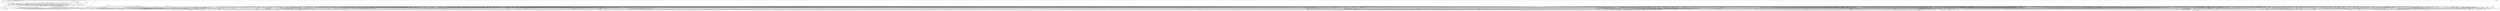 digraph depends {
    node [shape=plaintext]
"alsa-utils-alsamixer" -> "libasound2"
"alsa-utils-alsamixer" -> "libformw5"
"alsa-utils-alsamixer" -> "libmenuw5"
"alsa-utils-alsamixer" -> "libncursesw5"
"alsa-utils-alsamixer" -> "libpanelw5"
"alsa-utils-alsamixer" -> "libtinfo5"
"angstrom-feed-configs" -> "opkg" [style=dotted]
"angstrom-packagegroup-boot" -> "angstrom-version"
"angstrom-packagegroup-boot" -> "packagegroup-boot"
"avahi-daemon" -> "base-files"
"avahi-daemon" -> "base-passwd"
"avahi-daemon" -> "libavahi-common3"
"avahi-daemon" -> "libavahi-core7"
"avahi-daemon" -> "libcap2"
"avahi-daemon" -> "libdaemon0"
"avahi-daemon" -> "libdbus-1-3"
"avahi-daemon" -> "libexpat1"
"avahi-daemon" -> "libnss-mdns" [style=dotted]
"avahi-daemon" -> "shadow"
"avahi-utils" -> "libavahi-client3"
"avahi-utils" -> "libavahi-common3"
"avrdude" -> "hidapi"
"avrdude" -> "libelf1"
"avrdude" -> "libftdi1-2"
"avrdude" -> "libncurses5"
"avrdude" -> "libreadline7"
"avrdude" -> "libusb-0.1-4"
"avrdude" -> "libusb-1.0-0"
"bash" -> "base-files"
"bash" -> "libtinfo5"
"bash" -> "update-alternatives-opkg"
"bluez5" -> "libdbus-1-3"
"bluez5" -> "libglib-2.0-0"
"bluez5" -> "libreadline7"
"bluez5" -> "libudev1"
"busybox" -> "busybox-syslog" [style=dotted]
"busybox" -> "busybox-udhcpc" [style=dotted]
"busybox" -> "update-alternatives-opkg"
"ca-certificates" -> "openssl"
"connman-angstrom-settings" -> "connman"
"connman" -> "bluez5"
"connman-client" -> "connman"
"connman-client" -> "libdbus-1-3"
"connman-client" -> "libglib-2.0-0"
"connman-client" -> "libreadline7"
"connman" -> "connman-conf" [style=dotted]
"connman" -> "dbus-1"
"connman" -> "iptables"
"connman" -> "libdbus-1-3"
"connman" -> "libglib-2.0-0"
"connman" -> "libgnutls30"
"connman" -> "ofono"
"connman" -> "update-alternatives-opkg"
"connman" -> "wpa-supplicant"
"cpp" -> "libgmp10"
"cpp" -> "libmpc3"
"cpp" -> "libmpfr4"
"cpp" -> "libz1"
"cpp-symlinks" -> "cpp"
"cpufreq-tweaks" -> "cpufrequtils"
"curl" -> "libcurl4"
"dbus-1" -> "base-files"
"dbus-1" -> "base-passwd"
"dbus-1" -> "libdbus-1-3"
"dbus-1" -> "libexpat1"
"dbus-1" -> "libsystemd0"
"dbus-1" -> "libx11-6"
"dbus-1" -> "shadow"
"e2fsprogs-e2fsck" -> "libblkid1"
"e2fsprogs-e2fsck" -> "libcom-err2"
"e2fsprogs-e2fsck" -> "libe2p2"
"e2fsprogs-e2fsck" -> "libext2fs2"
"e2fsprogs-e2fsck" -> "libuuid1"
"e2fsprogs-resize2fs" -> "libcom-err2"
"e2fsprogs-resize2fs" -> "libe2p2"
"e2fsprogs-resize2fs" -> "libext2fs2"
"ffmpeg" -> "libavcodec58"
"ffmpeg" -> "libavdevice58"
"ffmpeg" -> "libavfilter7"
"ffmpeg" -> "libavformat58"
"ffmpeg" -> "libavutil56"
"ffmpeg" -> "libpostproc55"
"ffmpeg" -> "libswresample3"
"ffmpeg" -> "libswscale5"
"fixmac" -> "ranpwd"
"gptfdisk" -> "libncursesw5"
"gptfdisk" -> "libpopt0"
"gptfdisk" -> "libstdc++6"
"gptfdisk" -> "libtinfo5"
"gptfdisk" -> "libuuid1"
"hidapi" -> "libudev1"
"hidapi" -> "libusb-1.0-0"
"htop" -> "libncursesw5"
"htop" -> "libtinfo5"
"htop" -> "ncurses-terminfo"
"iproute2-tc" -> "iptables"
"iproute2-tc" -> "libelf1"
"iptables" -> "kernel-module-iptable-filter" [style=dotted]
"iptables" -> "kernel-module-iptable-nat" [style=dotted]
"iptables" -> "kernel-module-ip-tables" [style=dotted]
"iptables" -> "kernel-module-ipt-masquerade" [style=dotted]
"iptables" -> "kernel-module-nf-conntrack-ipv4" [style=dotted]
"iptables" -> "kernel-module-nf-conntrack" [style=dotted]
"iptables" -> "kernel-module-nf-defrag-ipv4" [style=dotted]
"iptables" -> "kernel-module-nf-nat" [style=dotted]
"iptables" -> "kernel-module-x-tables" [style=dotted]
"iw" -> "libnl-3-200"
"iw" -> "libnl-genl-3-200"
"kbd" -> "update-alternatives-opkg"
"kernel-module-6lowpan-4.14.34" -> "kernel-module-ipv6-4.14.34"
"kernel-module-6pack-4.14.34" -> "kernel-module-ax25-4.14.34"
"kernel-module-8021q-4.14.34" -> "kernel-module-garp-4.14.34"
"kernel-module-8192cu-4.14.34" -> "kernel-module-cfg80211-4.14.34"
"kernel-module-9p-4.14.34" -> "kernel-module-9pnet-4.14.34"
"kernel-module-act-ipt-4.14.34" -> "kernel-module-x-tables-4.14.34"
"kernel-module-ad714x-i2c-4.14.34" -> "kernel-module-ad714x-4.14.34"
"kernel-module-ad714x-spi-4.14.34" -> "kernel-module-ad714x-4.14.34"
"kernel-module-ads1015-4.14.34" -> "kernel-module-hwmon-4.14.34"
"kernel-module-ads7846-4.14.34" -> "kernel-module-hwmon-4.14.34"
"kernel-module-adxl34x-i2c-4.14.34" -> "kernel-module-adxl34x-4.14.34"
"kernel-module-adxl34x-spi-4.14.34" -> "kernel-module-adxl34x-4.14.34"
"kernel-module-aes-arm-bs-4.14.34" -> "kernel-module-crypto-simd-4.14.34"
"kernel-module-af9033-4.14.34" -> "kernel-module-dvb-core-4.14.34"
"kernel-module-ah6-4.14.34" -> "kernel-module-ipv6-4.14.34"
"kernel-module-aircable-4.14.34" -> "kernel-module-usbserial-4.14.34"
"kernel-module-algif-skcipher-4.14.34" -> "kernel-module-af-alg-4.14.34"
"kernel-module-appletalk-4.14.34" -> "kernel-module-psnap-4.14.34"
"kernel-module-ar5523-4.14.34" -> "kernel-module-cfg80211-4.14.34"
"kernel-module-ar5523-4.14.34" -> "kernel-module-mac80211-4.14.34"
"kernel-module-arizona-micsupp-4.14.34" -> "kernel-module-snd-soc-core-4.14.34"
"kernel-module-ark3116-4.14.34" -> "kernel-module-usbserial-4.14.34"
"kernel-module-arptable-filter-4.14.34" -> "kernel-module-arp-tables-4.14.34"
"kernel-module-arptable-filter-4.14.34" -> "kernel-module-x-tables-4.14.34"
"kernel-module-arp-tables-4.14.34" -> "kernel-module-x-tables-4.14.34"
"kernel-module-arpt-mangle-4.14.34" -> "kernel-module-x-tables-4.14.34"
"kernel-module-async-memcpy-4.14.34" -> "kernel-module-async-tx-4.14.34"
"kernel-module-async-pq-4.14.34" -> "kernel-module-async-tx-4.14.34"
"kernel-module-async-pq-4.14.34" -> "kernel-module-async-xor-4.14.34"
"kernel-module-async-pq-4.14.34" -> "kernel-module-raid6-pq-4.14.34"
"kernel-module-async-raid6-recov-4.14.34" -> "kernel-module-async-tx-4.14.34"
"kernel-module-async-raid6-recov-4.14.34" -> "kernel-module-raid6-pq-4.14.34"
"kernel-module-async-xor-4.14.34" -> "kernel-module-async-tx-4.14.34"
"kernel-module-async-xor-4.14.34" -> "kernel-module-xor-4.14.34"
"kernel-module-at76c50x-usb-4.14.34" -> "kernel-module-cfg80211-4.14.34"
"kernel-module-at76c50x-usb-4.14.34" -> "kernel-module-mac80211-4.14.34"
"kernel-module-at86rf230-4.14.34" -> "kernel-module-mac802154-4.14.34"
"kernel-module-ath3k-4.14.34" -> "kernel-module-bluetooth-4.14.34"
"kernel-module-ath-4.14.34" -> "kernel-module-cfg80211-4.14.34"
"kernel-module-ath6kl-core-4.14.34" -> "kernel-module-cfg80211-4.14.34"
"kernel-module-ath6kl-usb-4.14.34" -> "kernel-module-ath6kl-core-4.14.34"
"kernel-module-ath9k-4.14.34" -> "kernel-module-ath-4.14.34"
"kernel-module-ath9k-4.14.34" -> "kernel-module-ath9k-common-4.14.34"
"kernel-module-ath9k-4.14.34" -> "kernel-module-ath9k-hw-4.14.34"
"kernel-module-ath9k-4.14.34" -> "kernel-module-cfg80211-4.14.34"
"kernel-module-ath9k-4.14.34" -> "kernel-module-mac80211-4.14.34"
"kernel-module-ath9k-common-4.14.34" -> "kernel-module-ath-4.14.34"
"kernel-module-ath9k-common-4.14.34" -> "kernel-module-ath9k-hw-4.14.34"
"kernel-module-ath9k-common-4.14.34" -> "kernel-module-cfg80211-4.14.34"
"kernel-module-ath9k-htc-4.14.34" -> "kernel-module-ath-4.14.34"
"kernel-module-ath9k-htc-4.14.34" -> "kernel-module-ath9k-common-4.14.34"
"kernel-module-ath9k-htc-4.14.34" -> "kernel-module-ath9k-hw-4.14.34"
"kernel-module-ath9k-htc-4.14.34" -> "kernel-module-cfg80211-4.14.34"
"kernel-module-ath9k-htc-4.14.34" -> "kernel-module-mac80211-4.14.34"
"kernel-module-ath9k-hw-4.14.34" -> "kernel-module-ath-4.14.34"
"kernel-module-au0828-4.14.34" -> "kernel-module-dvb-core-4.14.34"
"kernel-module-au0828-4.14.34" -> "kernel-module-media-4.14.34"
"kernel-module-au0828-4.14.34" -> "kernel-module-tveeprom-4.14.34"
"kernel-module-au0828-4.14.34" -> "kernel-module-v4l2-common-4.14.34"
"kernel-module-au0828-4.14.34" -> "kernel-module-videobuf2-core-4.14.34"
"kernel-module-au0828-4.14.34" -> "kernel-module-videobuf2-v4l2-4.14.34"
"kernel-module-au0828-4.14.34" -> "kernel-module-videobuf2-vmalloc-4.14.34"
"kernel-module-au0828-4.14.34" -> "kernel-module-videodev-4.14.34"
"kernel-module-au8522-decoder-4.14.34" -> "kernel-module-au8522-common-4.14.34"
"kernel-module-au8522-decoder-4.14.34" -> "kernel-module-media-4.14.34"
"kernel-module-au8522-decoder-4.14.34" -> "kernel-module-v4l2-common-4.14.34"
"kernel-module-au8522-decoder-4.14.34" -> "kernel-module-videodev-4.14.34"
"kernel-module-au8522-dig-4.14.34" -> "kernel-module-au8522-common-4.14.34"
"kernel-module-authencesn-4.14.34" -> "kernel-module-authenc-4.14.34"
"kernel-module-b2c2-flexcop-4.14.34" -> "kernel-module-cx24113-4.14.34"
"kernel-module-b2c2-flexcop-4.14.34" -> "kernel-module-cx24123-4.14.34"
"kernel-module-b2c2-flexcop-4.14.34" -> "kernel-module-dvb-core-4.14.34"
"kernel-module-b2c2-flexcop-4.14.34" -> "kernel-module-s5h1420-4.14.34"
"kernel-module-b2c2-flexcop-usb-4.14.34" -> "kernel-module-b2c2-flexcop-4.14.34"
"kernel-module-b43-4.14.34" -> "kernel-module-bcma-4.14.34"
"kernel-module-b43-4.14.34" -> "kernel-module-cfg80211-4.14.34"
"kernel-module-b43-4.14.34" -> "kernel-module-mac80211-4.14.34"
"kernel-module-b43-4.14.34" -> "kernel-module-ssb-4.14.34"
"kernel-module-b43legacy-4.14.34" -> "kernel-module-cfg80211-4.14.34"
"kernel-module-b43legacy-4.14.34" -> "kernel-module-mac80211-4.14.34"
"kernel-module-b43legacy-4.14.34" -> "kernel-module-ssb-4.14.34"
"kernel-module-baycom-ser-fdx-4.14.34" -> "kernel-module-hdlcdrv-4.14.34"
"kernel-module-baycom-ser-hdx-4.14.34" -> "kernel-module-hdlcdrv-4.14.34"
"kernel-module-bcm203x-4.14.34" -> "kernel-module-bluetooth-4.14.34"
"kernel-module-bcm2835-smi-dev-4.14.34" -> "kernel-module-bcm2835-smi-4.14.34"
"kernel-module-bcm2835-smi-nand-4.14.34" -> "kernel-module-bcm2835-smi-4.14.34"
"kernel-module-bcm2835-smi-nand-4.14.34" -> "kernel-module-mtd-4.14.34"
"kernel-module-bcm2835-smi-nand-4.14.34" -> "kernel-module-nand-4.14.34"
"kernel-module-bcm2835-v4l2-4.14.34" -> "kernel-module-v4l2-common-4.14.34"
"kernel-module-bcm2835-v4l2-4.14.34" -> "kernel-module-videobuf2-core-4.14.34"
"kernel-module-bcm2835-v4l2-4.14.34" -> "kernel-module-videobuf2-v4l2-4.14.34"
"kernel-module-bcm2835-v4l2-4.14.34" -> "kernel-module-videobuf2-vmalloc-4.14.34"
"kernel-module-bcm2835-v4l2-4.14.34" -> "kernel-module-videodev-4.14.34"
"kernel-module-belkin-sa-4.14.34" -> "kernel-module-usbserial-4.14.34"
"kernel-module-bfusb-4.14.34" -> "kernel-module-bluetooth-4.14.34"
"kernel-module-bluetooth-4.14.34" -> "kernel-module-ecdh-generic-4.14.34"
"kernel-module-bluetooth-4.14.34" -> "kernel-module-rfkill-4.14.34"
"kernel-module-bluetooth-6lowpan-4.14.34" -> "kernel-module-6lowpan-4.14.34"
"kernel-module-bluetooth-6lowpan-4.14.34" -> "kernel-module-bluetooth-4.14.34"
"kernel-module-bmp280-4.14.34" -> "kernel-module-industrialio-4.14.34"
"kernel-module-bmp280-i2c-4.14.34" -> "kernel-module-bmp280-4.14.34"
"kernel-module-bmp280-spi-4.14.34" -> "kernel-module-bmp280-4.14.34"
"kernel-module-bnep-4.14.34" -> "kernel-module-bluetooth-4.14.34"
"kernel-module-bpa10x-4.14.34" -> "kernel-module-bluetooth-4.14.34"
"kernel-module-bpa10x-4.14.34" -> "kernel-module-hci-uart-4.14.34"
"kernel-module-bpqether-4.14.34" -> "kernel-module-ax25-4.14.34"
"kernel-module-brcmfmac-4.14.34" -> "kernel-module-brcmutil-4.14.34"
"kernel-module-brcmfmac-4.14.34" -> "kernel-module-cfg80211-4.14.34"
"kernel-module-bridge-4.14.34" -> "kernel-module-ipv6-4.14.34"
"kernel-module-bridge-4.14.34" -> "kernel-module-llc-4.14.34"
"kernel-module-bridge-4.14.34" -> "kernel-module-stp-4.14.34"
"kernel-module-br-netfilter-4.14.34" -> "kernel-module-bridge-4.14.34"
"kernel-module-bsd-comp-4.14.34" -> "kernel-module-ppp-generic-4.14.34"
"kernel-module-btbcm-4.14.34" -> "kernel-module-bluetooth-4.14.34"
"kernel-module-btintel-4.14.34" -> "kernel-module-bluetooth-4.14.34"
"kernel-module-btmrvl-4.14.34" -> "kernel-module-bluetooth-4.14.34"
"kernel-module-btmrvl-sdio-4.14.34" -> "kernel-module-bluetooth-4.14.34"
"kernel-module-btmrvl-sdio-4.14.34" -> "kernel-module-btmrvl-4.14.34"
"kernel-module-btrfs-4.14.34" -> "kernel-module-lzo-compress-4.14.34"
"kernel-module-btrfs-4.14.34" -> "kernel-module-raid6-pq-4.14.34"
"kernel-module-btrfs-4.14.34" -> "kernel-module-xor-4.14.34"
"kernel-module-btrfs-4.14.34" -> "kernel-module-zlib-deflate-4.14.34"
"kernel-module-btrfs-4.14.34" -> "kernel-module-zstd-compress-4.14.34"
"kernel-module-btrfs-4.14.34" -> "kernel-module-zstd-decompress-4.14.34"
"kernel-module-btrtl-4.14.34" -> "kernel-module-bluetooth-4.14.34"
"kernel-module-btusb-4.14.34" -> "kernel-module-bluetooth-4.14.34"
"kernel-module-btusb-4.14.34" -> "kernel-module-btbcm-4.14.34"
"kernel-module-btusb-4.14.34" -> "kernel-module-btintel-4.14.34"
"kernel-module-btusb-4.14.34" -> "kernel-module-btrtl-4.14.34"
"kernel-module-btwilink-4.14.34" -> "kernel-module-bluetooth-4.14.34"
"kernel-module-btwilink-4.14.34" -> "kernel-module-st-drv-4.14.34"
"kernel-module-can-bcm-4.14.34" -> "kernel-module-can-4.14.34"
"kernel-module-can-gw-4.14.34" -> "kernel-module-can-4.14.34"
"kernel-module-can-raw-4.14.34" -> "kernel-module-can-4.14.34"
"kernel-module-carl9170-4.14.34" -> "kernel-module-ath-4.14.34"
"kernel-module-carl9170-4.14.34" -> "kernel-module-cfg80211-4.14.34"
"kernel-module-carl9170-4.14.34" -> "kernel-module-mac80211-4.14.34"
"kernel-module-cast5-generic-4.14.34" -> "kernel-module-cast-common-4.14.34"
"kernel-module-cc2520-4.14.34" -> "kernel-module-crc-ccitt-4.14.34"
"kernel-module-cc2520-4.14.34" -> "kernel-module-mac802154-4.14.34"
"kernel-module-cdc-mbim-4.14.34" -> "kernel-module-cdc-ncm-4.14.34"
"kernel-module-cdc-mbim-4.14.34" -> "kernel-module-cdc-wdm-4.14.34"
"kernel-module-cfg80211-4.14.34" -> "kernel-module-rfkill-4.14.34"
"kernel-module-ch341-4.14.34" -> "kernel-module-usbserial-4.14.34"
"kernel-module-cp210x-4.14.34" -> "kernel-module-usbserial-4.14.34"
"kernel-module-cpia2-4.14.34" -> "kernel-module-v4l2-common-4.14.34"
"kernel-module-cpia2-4.14.34" -> "kernel-module-videodev-4.14.34"
"kernel-module-crypto-simd-4.14.34" -> "kernel-module-cryptd-4.14.34"
"kernel-module-cs53l32a-4.14.34" -> "kernel-module-v4l2-common-4.14.34"
"kernel-module-cs53l32a-4.14.34" -> "kernel-module-videodev-4.14.34"
"kernel-module-cuse-4.14.34" -> "kernel-module-fuse-4.14.34"
"kernel-module-cx231xx-4.14.34" -> "kernel-module-cx2341x-4.14.34"
"kernel-module-cx231xx-4.14.34" -> "kernel-module-i2c-mux-4.14.34"
"kernel-module-cx231xx-4.14.34" -> "kernel-module-media-4.14.34"
"kernel-module-cx231xx-4.14.34" -> "kernel-module-tveeprom-4.14.34"
"kernel-module-cx231xx-4.14.34" -> "kernel-module-v4l2-common-4.14.34"
"kernel-module-cx231xx-4.14.34" -> "kernel-module-videobuf-core-4.14.34"
"kernel-module-cx231xx-4.14.34" -> "kernel-module-videobuf-vmalloc-4.14.34"
"kernel-module-cx231xx-4.14.34" -> "kernel-module-videodev-4.14.34"
"kernel-module-cx231xx-alsa-4.14.34" -> "kernel-module-cx231xx-4.14.34"
"kernel-module-cx231xx-alsa-4.14.34" -> "kernel-module-snd-4.14.34"
"kernel-module-cx231xx-alsa-4.14.34" -> "kernel-module-snd-pcm-4.14.34"
"kernel-module-cx231xx-dvb-4.14.34" -> "kernel-module-cx231xx-4.14.34"
"kernel-module-cx231xx-dvb-4.14.34" -> "kernel-module-dvb-core-4.14.34"
"kernel-module-cx2341x-4.14.34" -> "kernel-module-v4l2-common-4.14.34"
"kernel-module-cx2341x-4.14.34" -> "kernel-module-videodev-4.14.34"
"kernel-module-cx25840-4.14.34" -> "kernel-module-media-4.14.34"
"kernel-module-cx25840-4.14.34" -> "kernel-module-v4l2-common-4.14.34"
"kernel-module-cx25840-4.14.34" -> "kernel-module-videodev-4.14.34"
"kernel-module-cxacru-4.14.34" -> "kernel-module-atm-4.14.34"
"kernel-module-cxacru-4.14.34" -> "kernel-module-usbatm-4.14.34"
"kernel-module-cxd2820r-4.14.34" -> "kernel-module-dvb-core-4.14.34"
"kernel-module-cxd2841er-4.14.34" -> "kernel-module-dvb-core-4.14.34"
"kernel-module-cxd2880-spi-4.14.34" -> "kernel-module-dvb-core-4.14.34"
"kernel-module-cyberjack-4.14.34" -> "kernel-module-usbserial-4.14.34"
"kernel-module-cypress-m8-4.14.34" -> "kernel-module-usbserial-4.14.34"
"kernel-module-deflate-4.14.34" -> "kernel-module-zlib-deflate-4.14.34"
"kernel-module-dht11-4.14.34" -> "kernel-module-industrialio-4.14.34"
"kernel-module-dib3000mc-4.14.34" -> "kernel-module-dibx000-common-4.14.34"
"kernel-module-dib7000m-4.14.34" -> "kernel-module-dibx000-common-4.14.34"
"kernel-module-dib7000p-4.14.34" -> "kernel-module-dibx000-common-4.14.34"
"kernel-module-dib7000p-4.14.34" -> "kernel-module-dvb-core-4.14.34"
"kernel-module-dib8000-4.14.34" -> "kernel-module-dibx000-common-4.14.34"
"kernel-module-dib8000-4.14.34" -> "kernel-module-dvb-core-4.14.34"
"kernel-module-dib9000-4.14.34" -> "kernel-module-dibx000-common-4.14.34"
"kernel-module-dib9000-4.14.34" -> "kernel-module-dvb-core-4.14.34"
"kernel-module-digi-acceleport-4.14.34" -> "kernel-module-usbserial-4.14.34"
"kernel-module-dm-bufio-4.14.34" -> "kernel-module-dm-mod-4.14.34"
"kernel-module-dm-crypt-4.14.34" -> "kernel-module-dm-mod-4.14.34"
"kernel-module-dm-delay-4.14.34" -> "kernel-module-dm-mod-4.14.34"
"kernel-module-dm-log-4.14.34" -> "kernel-module-dm-mod-4.14.34"
"kernel-module-dm-log-userspace-4.14.34" -> "kernel-module-cn-4.14.34"
"kernel-module-dm-log-userspace-4.14.34" -> "kernel-module-dm-log-4.14.34"
"kernel-module-dm-log-userspace-4.14.34" -> "kernel-module-dm-mod-4.14.34"
"kernel-module-dm-mirror-4.14.34" -> "kernel-module-dm-log-4.14.34"
"kernel-module-dm-mirror-4.14.34" -> "kernel-module-dm-mod-4.14.34"
"kernel-module-dm-mirror-4.14.34" -> "kernel-module-dm-region-hash-4.14.34"
"kernel-module-dm-mod-4.14.34" -> "kernel-module-dax-4.14.34"
"kernel-module-dm-persistent-data-4.14.34" -> "kernel-module-dm-bufio-4.14.34"
"kernel-module-dm-raid-4.14.34" -> "kernel-module-dm-mod-4.14.34"
"kernel-module-dm-raid-4.14.34" -> "kernel-module-md-mod-4.14.34"
"kernel-module-dm-raid-4.14.34" -> "kernel-module-raid456-4.14.34"
"kernel-module-dm-region-hash-4.14.34" -> "kernel-module-dm-log-4.14.34"
"kernel-module-dm-snapshot-4.14.34" -> "kernel-module-dm-bufio-4.14.34"
"kernel-module-dm-snapshot-4.14.34" -> "kernel-module-dm-mod-4.14.34"
"kernel-module-dm-thin-pool-4.14.34" -> "kernel-module-dm-bio-prison-4.14.34"
"kernel-module-dm-thin-pool-4.14.34" -> "kernel-module-dm-mod-4.14.34"
"kernel-module-dm-thin-pool-4.14.34" -> "kernel-module-dm-persistent-data-4.14.34"
"kernel-module-dm-zero-4.14.34" -> "kernel-module-dm-mod-4.14.34"
"kernel-module-drbd-4.14.34" -> "kernel-module-lru-cache-4.14.34"
"kernel-module-drm-kms-helper-4.14.34" -> "kernel-module-drm-4.14.34"
"kernel-module-drm-kms-helper-4.14.34" -> "kernel-module-fb-sys-fops-4.14.34"
"kernel-module-drm-kms-helper-4.14.34" -> "kernel-module-syscopyarea-4.14.34"
"kernel-module-drm-kms-helper-4.14.34" -> "kernel-module-sysfillrect-4.14.34"
"kernel-module-drm-kms-helper-4.14.34" -> "kernel-module-sysimgblt-4.14.34"
"kernel-module-drxk-4.14.34" -> "kernel-module-dvb-core-4.14.34"
"kernel-module-ds1621-4.14.34" -> "kernel-module-hwmon-4.14.34"
"kernel-module-ds1wm-4.14.34" -> "kernel-module-wire-4.14.34"
"kernel-module-ds2482-4.14.34" -> "kernel-module-wire-4.14.34"
"kernel-module-ds2490-4.14.34" -> "kernel-module-wire-4.14.34"
"kernel-module-ds2760-battery-4.14.34" -> "kernel-module-w1-ds2760-4.14.34"
"kernel-module-dsbr100-4.14.34" -> "kernel-module-videodev-4.14.34"
"kernel-module-dvb-as102-4.14.34" -> "kernel-module-dvb-core-4.14.34"
"kernel-module-dvb-usb-4.14.34" -> "kernel-module-dvb-core-4.14.34"
"kernel-module-dvb-usb-a800-4.14.34" -> "kernel-module-dvb-usb-4.14.34"
"kernel-module-dvb-usb-a800-4.14.34" -> "kernel-module-dvb-usb-dibusb-common-4.14.34"
"kernel-module-dvb-usb-a800-4.14.34" -> "kernel-module-dvb-usb-dibusb-mc-common-4.14.34"
"kernel-module-dvb-usb-af9005-4.14.34" -> "kernel-module-dvb-usb-4.14.34"
"kernel-module-dvb-usb-af9015-4.14.34" -> "kernel-module-dvb-usb-v2-4.14.34"
"kernel-module-dvb-usb-af9035-4.14.34" -> "kernel-module-dvb-usb-v2-4.14.34"
"kernel-module-dvb-usb-anysee-4.14.34" -> "kernel-module-dvb-core-4.14.34"
"kernel-module-dvb-usb-anysee-4.14.34" -> "kernel-module-dvb-usb-v2-4.14.34"
"kernel-module-dvb-usb-au6610-4.14.34" -> "kernel-module-dvb-usb-v2-4.14.34"
"kernel-module-dvb-usb-az6007-4.14.34" -> "kernel-module-cypress-firmware-4.14.34"
"kernel-module-dvb-usb-az6007-4.14.34" -> "kernel-module-dvb-core-4.14.34"
"kernel-module-dvb-usb-az6007-4.14.34" -> "kernel-module-dvb-usb-v2-4.14.34"
"kernel-module-dvb-usb-az6027-4.14.34" -> "kernel-module-dvb-core-4.14.34"
"kernel-module-dvb-usb-az6027-4.14.34" -> "kernel-module-dvb-usb-4.14.34"
"kernel-module-dvb-usb-az6027-4.14.34" -> "kernel-module-stb0899-4.14.34"
"kernel-module-dvb-usb-az6027-4.14.34" -> "kernel-module-stb6100-4.14.34"
"kernel-module-dvb-usb-ce6230-4.14.34" -> "kernel-module-dvb-usb-v2-4.14.34"
"kernel-module-dvb-usb-cinergyt2-4.14.34" -> "kernel-module-dvb-usb-4.14.34"
"kernel-module-dvb-usb-cxusb-4.14.34" -> "kernel-module-dib0070-4.14.34"
"kernel-module-dvb-usb-cxusb-4.14.34" -> "kernel-module-dvb-usb-4.14.34"
"kernel-module-dvb-usb-dib0700-4.14.34" -> "kernel-module-dib0070-4.14.34"
"kernel-module-dvb-usb-dib0700-4.14.34" -> "kernel-module-dib0090-4.14.34"
"kernel-module-dvb-usb-dib0700-4.14.34" -> "kernel-module-dib3000mc-4.14.34"
"kernel-module-dvb-usb-dib0700-4.14.34" -> "kernel-module-dib7000m-4.14.34"
"kernel-module-dvb-usb-dib0700-4.14.34" -> "kernel-module-dib9000-4.14.34"
"kernel-module-dvb-usb-dib0700-4.14.34" -> "kernel-module-dibx000-common-4.14.34"
"kernel-module-dvb-usb-dib0700-4.14.34" -> "kernel-module-dvb-usb-4.14.34"
"kernel-module-dvb-usb-dibusb-common-4.14.34" -> "kernel-module-dvb-usb-4.14.34"
"kernel-module-dvb-usb-dibusb-mb-4.14.34" -> "kernel-module-dvb-usb-4.14.34"
"kernel-module-dvb-usb-dibusb-mb-4.14.34" -> "kernel-module-dvb-usb-dibusb-common-4.14.34"
"kernel-module-dvb-usb-dibusb-mc-4.14.34" -> "kernel-module-dvb-usb-4.14.34"
"kernel-module-dvb-usb-dibusb-mc-4.14.34" -> "kernel-module-dvb-usb-dibusb-common-4.14.34"
"kernel-module-dvb-usb-dibusb-mc-4.14.34" -> "kernel-module-dvb-usb-dibusb-mc-common-4.14.34"
"kernel-module-dvb-usb-dibusb-mc-common-4.14.34" -> "kernel-module-dib3000mc-4.14.34"
"kernel-module-dvb-usb-dibusb-mc-common-4.14.34" -> "kernel-module-dvb-usb-dibusb-common-4.14.34"
"kernel-module-dvb-usb-digitv-4.14.34" -> "kernel-module-dvb-usb-4.14.34"
"kernel-module-dvb-usb-dtt200u-4.14.34" -> "kernel-module-dvb-usb-4.14.34"
"kernel-module-dvb-usb-dtv5100-4.14.34" -> "kernel-module-dvb-usb-4.14.34"
"kernel-module-dvb-usb-dvbsky-4.14.34" -> "kernel-module-dvb-core-4.14.34"
"kernel-module-dvb-usb-dvbsky-4.14.34" -> "kernel-module-dvb-usb-v2-4.14.34"
"kernel-module-dvb-usb-dvbsky-4.14.34" -> "kernel-module-m88ds3103-4.14.34"
"kernel-module-dvb-usb-dw2102-4.14.34" -> "kernel-module-dvb-core-4.14.34"
"kernel-module-dvb-usb-dw2102-4.14.34" -> "kernel-module-dvb-usb-4.14.34"
"kernel-module-dvb-usb-ec168-4.14.34" -> "kernel-module-dvb-usb-v2-4.14.34"
"kernel-module-dvb-usb-friio-4.14.34" -> "kernel-module-dvb-usb-4.14.34"
"kernel-module-dvb-usb-gl861-4.14.34" -> "kernel-module-dvb-usb-v2-4.14.34"
"kernel-module-dvb-usb-gp8psk-4.14.34" -> "kernel-module-dvb-usb-4.14.34"
"kernel-module-dvb-usb-lmedm04-4.14.34" -> "kernel-module-dvb-core-4.14.34"
"kernel-module-dvb-usb-lmedm04-4.14.34" -> "kernel-module-dvb-usb-v2-4.14.34"
"kernel-module-dvb-usb-m920x-4.14.34" -> "kernel-module-dvb-usb-4.14.34"
"kernel-module-dvb-usb-mxl111sf-4.14.34" -> "kernel-module-dvb-usb-v2-4.14.34"
"kernel-module-dvb-usb-mxl111sf-4.14.34" -> "kernel-module-tveeprom-4.14.34"
"kernel-module-dvb-usb-nova-t-usb2-4.14.34" -> "kernel-module-dvb-usb-4.14.34"
"kernel-module-dvb-usb-nova-t-usb2-4.14.34" -> "kernel-module-dvb-usb-dibusb-common-4.14.34"
"kernel-module-dvb-usb-nova-t-usb2-4.14.34" -> "kernel-module-dvb-usb-dibusb-mc-common-4.14.34"
"kernel-module-dvb-usb-opera-4.14.34" -> "kernel-module-dvb-usb-4.14.34"
"kernel-module-dvb-usb-pctv452e-4.14.34" -> "kernel-module-dvb-core-4.14.34"
"kernel-module-dvb-usb-pctv452e-4.14.34" -> "kernel-module-dvb-usb-4.14.34"
"kernel-module-dvb-usb-pctv452e-4.14.34" -> "kernel-module-ttpci-eeprom-4.14.34"
"kernel-module-dvb-usb-rtl28xxu-4.14.34" -> "kernel-module-dvb-usb-v2-4.14.34"
"kernel-module-dvb-usb-technisat-usb2-4.14.34" -> "kernel-module-dvb-core-4.14.34"
"kernel-module-dvb-usb-technisat-usb2-4.14.34" -> "kernel-module-dvb-usb-4.14.34"
"kernel-module-dvb-usb-ttusb2-4.14.34" -> "kernel-module-dvb-core-4.14.34"
"kernel-module-dvb-usb-ttusb2-4.14.34" -> "kernel-module-dvb-usb-4.14.34"
"kernel-module-dvb-usb-umt-010-4.14.34" -> "kernel-module-dvb-usb-4.14.34"
"kernel-module-dvb-usb-umt-010-4.14.34" -> "kernel-module-dvb-usb-dibusb-common-4.14.34"
"kernel-module-dvb-usb-v2-4.14.34" -> "kernel-module-dvb-core-4.14.34"
"kernel-module-dvb-usb-vp702x-4.14.34" -> "kernel-module-dvb-usb-4.14.34"
"kernel-module-dvb-usb-vp7045-4.14.34" -> "kernel-module-dvb-usb-4.14.34"
"kernel-module-dwc2-4.14.34" -> "kernel-module-udc-core-4.14.34"
"kernel-module-e4000-4.14.34" -> "kernel-module-v4l2-common-4.14.34"
"kernel-module-e4000-4.14.34" -> "kernel-module-videodev-4.14.34"
"kernel-module-ebt-802-3-4.14.34" -> "kernel-module-x-tables-4.14.34"
"kernel-module-ebtable-broute-4.14.34" -> "kernel-module-bridge-4.14.34"
"kernel-module-ebtable-broute-4.14.34" -> "kernel-module-ebtables-4.14.34"
"kernel-module-ebtable-filter-4.14.34" -> "kernel-module-ebtables-4.14.34"
"kernel-module-ebtable-nat-4.14.34" -> "kernel-module-ebtables-4.14.34"
"kernel-module-ebtables-4.14.34" -> "kernel-module-x-tables-4.14.34"
"kernel-module-ebt-among-4.14.34" -> "kernel-module-x-tables-4.14.34"
"kernel-module-ebt-arp-4.14.34" -> "kernel-module-x-tables-4.14.34"
"kernel-module-ebt-arpreply-4.14.34" -> "kernel-module-x-tables-4.14.34"
"kernel-module-ebt-dnat-4.14.34" -> "kernel-module-x-tables-4.14.34"
"kernel-module-ebt-ip-4.14.34" -> "kernel-module-x-tables-4.14.34"
"kernel-module-ebt-ip6-4.14.34" -> "kernel-module-x-tables-4.14.34"
"kernel-module-ebt-limit-4.14.34" -> "kernel-module-x-tables-4.14.34"
"kernel-module-ebt-log-4.14.34" -> "kernel-module-x-tables-4.14.34"
"kernel-module-ebt-mark-4.14.34" -> "kernel-module-x-tables-4.14.34"
"kernel-module-ebt-mark-m-4.14.34" -> "kernel-module-x-tables-4.14.34"
"kernel-module-ebt-nflog-4.14.34" -> "kernel-module-x-tables-4.14.34"
"kernel-module-ebt-pkttype-4.14.34" -> "kernel-module-x-tables-4.14.34"
"kernel-module-ebt-redirect-4.14.34" -> "kernel-module-x-tables-4.14.34"
"kernel-module-ebt-snat-4.14.34" -> "kernel-module-x-tables-4.14.34"
"kernel-module-ebt-stp-4.14.34" -> "kernel-module-x-tables-4.14.34"
"kernel-module-ebt-vlan-4.14.34" -> "kernel-module-x-tables-4.14.34"
"kernel-module-em28xx-4.14.34" -> "kernel-module-media-4.14.34"
"kernel-module-em28xx-4.14.34" -> "kernel-module-tveeprom-4.14.34"
"kernel-module-em28xx-4.14.34" -> "kernel-module-v4l2-common-4.14.34"
"kernel-module-em28xx-alsa-4.14.34" -> "kernel-module-em28xx-4.14.34"
"kernel-module-em28xx-alsa-4.14.34" -> "kernel-module-snd-4.14.34"
"kernel-module-em28xx-alsa-4.14.34" -> "kernel-module-snd-pcm-4.14.34"
"kernel-module-em28xx-dvb-4.14.34" -> "kernel-module-dvb-core-4.14.34"
"kernel-module-em28xx-dvb-4.14.34" -> "kernel-module-em28xx-4.14.34"
"kernel-module-em28xx-rc-4.14.34" -> "kernel-module-em28xx-4.14.34"
"kernel-module-em28xx-v4l-4.14.34" -> "kernel-module-em28xx-4.14.34"
"kernel-module-em28xx-v4l-4.14.34" -> "kernel-module-media-4.14.34"
"kernel-module-em28xx-v4l-4.14.34" -> "kernel-module-v4l2-common-4.14.34"
"kernel-module-em28xx-v4l-4.14.34" -> "kernel-module-videobuf2-core-4.14.34"
"kernel-module-em28xx-v4l-4.14.34" -> "kernel-module-videobuf2-v4l2-4.14.34"
"kernel-module-em28xx-v4l-4.14.34" -> "kernel-module-videobuf2-vmalloc-4.14.34"
"kernel-module-em28xx-v4l-4.14.34" -> "kernel-module-videodev-4.14.34"
"kernel-module-em-ipset-4.14.34" -> "kernel-module-ip-set-4.14.34"
"kernel-module-empeg-4.14.34" -> "kernel-module-usbserial-4.14.34"
"kernel-module-esp6-4.14.34" -> "kernel-module-ipv6-4.14.34"
"kernel-module-extcon-arizona-4.14.34" -> "kernel-module-extcon-core-4.14.34"
"kernel-module-extcon-arizona-4.14.34" -> "kernel-module-snd-soc-core-4.14.34"
"kernel-module-f81232-4.14.34" -> "kernel-module-usbserial-4.14.34"
"kernel-module-fb-agm1264k-fl-4.14.34" -> "kernel-module-fbtft-4.14.34"
"kernel-module-fb-bd663474-4.14.34" -> "kernel-module-fbtft-4.14.34"
"kernel-module-fb-hx8340bn-4.14.34" -> "kernel-module-fbtft-4.14.34"
"kernel-module-fb-hx8347d-4.14.34" -> "kernel-module-fbtft-4.14.34"
"kernel-module-fb-hx8353d-4.14.34" -> "kernel-module-fbtft-4.14.34"
"kernel-module-fb-hx8357d-4.14.34" -> "kernel-module-fbtft-4.14.34"
"kernel-module-fb-ili9163-4.14.34" -> "kernel-module-fbtft-4.14.34"
"kernel-module-fb-ili9320-4.14.34" -> "kernel-module-fbtft-4.14.34"
"kernel-module-fb-ili9325-4.14.34" -> "kernel-module-fbtft-4.14.34"
"kernel-module-fb-ili9340-4.14.34" -> "kernel-module-fbtft-4.14.34"
"kernel-module-fb-ili9341-4.14.34" -> "kernel-module-fbtft-4.14.34"
"kernel-module-fb-ili9481-4.14.34" -> "kernel-module-fbtft-4.14.34"
"kernel-module-fb-ili9486-4.14.34" -> "kernel-module-fbtft-4.14.34"
"kernel-module-fb-pcd8544-4.14.34" -> "kernel-module-fbtft-4.14.34"
"kernel-module-fb-ra8875-4.14.34" -> "kernel-module-fbtft-4.14.34"
"kernel-module-fb-s6d02a1-4.14.34" -> "kernel-module-fbtft-4.14.34"
"kernel-module-fb-s6d1121-4.14.34" -> "kernel-module-fbtft-4.14.34"
"kernel-module-fb-ssd1289-4.14.34" -> "kernel-module-fbtft-4.14.34"
"kernel-module-fb-ssd1306-4.14.34" -> "kernel-module-fbtft-4.14.34"
"kernel-module-fb-ssd1331-4.14.34" -> "kernel-module-fbtft-4.14.34"
"kernel-module-fb-ssd1351-4.14.34" -> "kernel-module-fbtft-4.14.34"
"kernel-module-fb-st7735r-4.14.34" -> "kernel-module-fbtft-4.14.34"
"kernel-module-fb-st7789v-4.14.34" -> "kernel-module-fbtft-4.14.34"
"kernel-module-fbtft-4.14.34" -> "kernel-module-fb-sys-fops-4.14.34"
"kernel-module-fbtft-4.14.34" -> "kernel-module-syscopyarea-4.14.34"
"kernel-module-fbtft-4.14.34" -> "kernel-module-sysfillrect-4.14.34"
"kernel-module-fbtft-4.14.34" -> "kernel-module-sysimgblt-4.14.34"
"kernel-module-fbtft-device-4.14.34" -> "kernel-module-fbtft-4.14.34"
"kernel-module-fb-tinylcd-4.14.34" -> "kernel-module-fbtft-4.14.34"
"kernel-module-fb-tls8204-4.14.34" -> "kernel-module-fbtft-4.14.34"
"kernel-module-fb-uc1701-4.14.34" -> "kernel-module-fbtft-4.14.34"
"kernel-module-fb-upd161704-4.14.34" -> "kernel-module-fbtft-4.14.34"
"kernel-module-fb-watterott-4.14.34" -> "kernel-module-fbtft-4.14.34"
"kernel-module-fc2580-4.14.34" -> "kernel-module-v4l2-common-4.14.34"
"kernel-module-fc2580-4.14.34" -> "kernel-module-videodev-4.14.34"
"kernel-module-flexfb-4.14.34" -> "kernel-module-fbtft-4.14.34"
"kernel-module-fm-drv-4.14.34" -> "kernel-module-st-drv-4.14.34"
"kernel-module-fm-drv-4.14.34" -> "kernel-module-videodev-4.14.34"
"kernel-module-ftdi-sio-4.14.34" -> "kernel-module-usbserial-4.14.34"
"kernel-module-g-acm-ms-4.14.34" -> "kernel-module-libcomposite-4.14.34"
"kernel-module-g-acm-ms-4.14.34" -> "kernel-module-usb-f-mass-storage-4.14.34"
"kernel-module-gadgetfs-4.14.34" -> "kernel-module-udc-core-4.14.34"
"kernel-module-garmin-gps-4.14.34" -> "kernel-module-usbserial-4.14.34"
"kernel-module-garp-4.14.34" -> "kernel-module-llc-4.14.34"
"kernel-module-garp-4.14.34" -> "kernel-module-stp-4.14.34"
"kernel-module-g-audio-4.14.34" -> "kernel-module-libcomposite-4.14.34"
"kernel-module-g-cdc-4.14.34" -> "kernel-module-libcomposite-4.14.34"
"kernel-module-g-cdc-4.14.34" -> "kernel-module-u-ether-4.14.34"
"kernel-module-g-ether-4.14.34" -> "kernel-module-libcomposite-4.14.34"
"kernel-module-g-ether-4.14.34" -> "kernel-module-u-ether-4.14.34"
"kernel-module-g-ether-4.14.34" -> "kernel-module-usb-f-rndis-4.14.34"
"kernel-module-ghash-generic-4.14.34" -> "kernel-module-gf128mul-4.14.34"
"kernel-module-g-hid-4.14.34" -> "kernel-module-libcomposite-4.14.34"
"kernel-module-g-mass-storage-4.14.34" -> "kernel-module-libcomposite-4.14.34"
"kernel-module-g-mass-storage-4.14.34" -> "kernel-module-usb-f-mass-storage-4.14.34"
"kernel-module-g-midi-4.14.34" -> "kernel-module-libcomposite-4.14.34"
"kernel-module-g-multi-4.14.34" -> "kernel-module-libcomposite-4.14.34"
"kernel-module-g-multi-4.14.34" -> "kernel-module-u-ether-4.14.34"
"kernel-module-g-multi-4.14.34" -> "kernel-module-usb-f-mass-storage-4.14.34"
"kernel-module-go7007-4.14.34" -> "kernel-module-snd-4.14.34"
"kernel-module-go7007-4.14.34" -> "kernel-module-snd-pcm-4.14.34"
"kernel-module-go7007-4.14.34" -> "kernel-module-v4l2-common-4.14.34"
"kernel-module-go7007-4.14.34" -> "kernel-module-videobuf2-core-4.14.34"
"kernel-module-go7007-4.14.34" -> "kernel-module-videobuf2-v4l2-4.14.34"
"kernel-module-go7007-4.14.34" -> "kernel-module-videobuf2-vmalloc-4.14.34"
"kernel-module-go7007-4.14.34" -> "kernel-module-videodev-4.14.34"
"kernel-module-go7007-loader-4.14.34" -> "kernel-module-cypress-firmware-4.14.34"
"kernel-module-go7007-usb-4.14.34" -> "kernel-module-go7007-4.14.34"
"kernel-module-go7007-usb-4.14.34" -> "kernel-module-videodev-4.14.34"
"kernel-module-g-printer-4.14.34" -> "kernel-module-libcomposite-4.14.34"
"kernel-module-g-printer-4.14.34" -> "kernel-module-udc-core-4.14.34"
"kernel-module-g-serial-4.14.34" -> "kernel-module-libcomposite-4.14.34"
"kernel-module-gspca-benq-4.14.34" -> "kernel-module-gspca-main-4.14.34"
"kernel-module-gspca-conex-4.14.34" -> "kernel-module-gspca-main-4.14.34"
"kernel-module-gspca-conex-4.14.34" -> "kernel-module-videodev-4.14.34"
"kernel-module-gspca-cpia1-4.14.34" -> "kernel-module-gspca-main-4.14.34"
"kernel-module-gspca-cpia1-4.14.34" -> "kernel-module-videodev-4.14.34"
"kernel-module-gspca-dtcs033-4.14.34" -> "kernel-module-gspca-main-4.14.34"
"kernel-module-gspca-dtcs033-4.14.34" -> "kernel-module-videodev-4.14.34"
"kernel-module-gspca-etoms-4.14.34" -> "kernel-module-gspca-main-4.14.34"
"kernel-module-gspca-etoms-4.14.34" -> "kernel-module-videodev-4.14.34"
"kernel-module-gspca-finepix-4.14.34" -> "kernel-module-gspca-main-4.14.34"
"kernel-module-gspca-gl860-4.14.34" -> "kernel-module-gspca-main-4.14.34"
"kernel-module-gspca-gl860-4.14.34" -> "kernel-module-videodev-4.14.34"
"kernel-module-gspca-jeilinj-4.14.34" -> "kernel-module-gspca-main-4.14.34"
"kernel-module-gspca-jeilinj-4.14.34" -> "kernel-module-videodev-4.14.34"
"kernel-module-gspca-jl2005bcd-4.14.34" -> "kernel-module-gspca-main-4.14.34"
"kernel-module-gspca-kinect-4.14.34" -> "kernel-module-gspca-main-4.14.34"
"kernel-module-gspca-konica-4.14.34" -> "kernel-module-gspca-main-4.14.34"
"kernel-module-gspca-konica-4.14.34" -> "kernel-module-videodev-4.14.34"
"kernel-module-gspca-m5602-4.14.34" -> "kernel-module-gspca-main-4.14.34"
"kernel-module-gspca-m5602-4.14.34" -> "kernel-module-videodev-4.14.34"
"kernel-module-gspca-main-4.14.34" -> "kernel-module-v4l2-common-4.14.34"
"kernel-module-gspca-main-4.14.34" -> "kernel-module-videodev-4.14.34"
"kernel-module-gspca-mars-4.14.34" -> "kernel-module-gspca-main-4.14.34"
"kernel-module-gspca-mars-4.14.34" -> "kernel-module-videodev-4.14.34"
"kernel-module-gspca-mr97310a-4.14.34" -> "kernel-module-gspca-main-4.14.34"
"kernel-module-gspca-mr97310a-4.14.34" -> "kernel-module-videodev-4.14.34"
"kernel-module-gspca-nw80x-4.14.34" -> "kernel-module-gspca-main-4.14.34"
"kernel-module-gspca-nw80x-4.14.34" -> "kernel-module-videodev-4.14.34"
"kernel-module-gspca-ov519-4.14.34" -> "kernel-module-gspca-main-4.14.34"
"kernel-module-gspca-ov519-4.14.34" -> "kernel-module-videodev-4.14.34"
"kernel-module-gspca-ov534-4.14.34" -> "kernel-module-gspca-main-4.14.34"
"kernel-module-gspca-ov534-4.14.34" -> "kernel-module-videodev-4.14.34"
"kernel-module-gspca-ov534-9-4.14.34" -> "kernel-module-gspca-main-4.14.34"
"kernel-module-gspca-ov534-9-4.14.34" -> "kernel-module-videodev-4.14.34"
"kernel-module-gspca-pac207-4.14.34" -> "kernel-module-gspca-main-4.14.34"
"kernel-module-gspca-pac207-4.14.34" -> "kernel-module-videodev-4.14.34"
"kernel-module-gspca-pac7302-4.14.34" -> "kernel-module-gspca-main-4.14.34"
"kernel-module-gspca-pac7302-4.14.34" -> "kernel-module-videodev-4.14.34"
"kernel-module-gspca-pac7311-4.14.34" -> "kernel-module-gspca-main-4.14.34"
"kernel-module-gspca-pac7311-4.14.34" -> "kernel-module-videodev-4.14.34"
"kernel-module-gspca-se401-4.14.34" -> "kernel-module-gspca-main-4.14.34"
"kernel-module-gspca-se401-4.14.34" -> "kernel-module-videodev-4.14.34"
"kernel-module-gspca-sn9c2028-4.14.34" -> "kernel-module-gspca-main-4.14.34"
"kernel-module-gspca-sn9c2028-4.14.34" -> "kernel-module-videodev-4.14.34"
"kernel-module-gspca-sn9c20x-4.14.34" -> "kernel-module-gspca-main-4.14.34"
"kernel-module-gspca-sn9c20x-4.14.34" -> "kernel-module-videodev-4.14.34"
"kernel-module-gspca-sonixb-4.14.34" -> "kernel-module-gspca-main-4.14.34"
"kernel-module-gspca-sonixb-4.14.34" -> "kernel-module-videodev-4.14.34"
"kernel-module-gspca-sonixj-4.14.34" -> "kernel-module-gspca-main-4.14.34"
"kernel-module-gspca-sonixj-4.14.34" -> "kernel-module-videodev-4.14.34"
"kernel-module-gspca-spca1528-4.14.34" -> "kernel-module-gspca-main-4.14.34"
"kernel-module-gspca-spca1528-4.14.34" -> "kernel-module-videodev-4.14.34"
"kernel-module-gspca-spca500-4.14.34" -> "kernel-module-gspca-main-4.14.34"
"kernel-module-gspca-spca500-4.14.34" -> "kernel-module-videodev-4.14.34"
"kernel-module-gspca-spca501-4.14.34" -> "kernel-module-gspca-main-4.14.34"
"kernel-module-gspca-spca501-4.14.34" -> "kernel-module-videodev-4.14.34"
"kernel-module-gspca-spca505-4.14.34" -> "kernel-module-gspca-main-4.14.34"
"kernel-module-gspca-spca505-4.14.34" -> "kernel-module-videodev-4.14.34"
"kernel-module-gspca-spca506-4.14.34" -> "kernel-module-gspca-main-4.14.34"
"kernel-module-gspca-spca506-4.14.34" -> "kernel-module-videodev-4.14.34"
"kernel-module-gspca-spca508-4.14.34" -> "kernel-module-gspca-main-4.14.34"
"kernel-module-gspca-spca508-4.14.34" -> "kernel-module-videodev-4.14.34"
"kernel-module-gspca-spca561-4.14.34" -> "kernel-module-gspca-main-4.14.34"
"kernel-module-gspca-spca561-4.14.34" -> "kernel-module-videodev-4.14.34"
"kernel-module-gspca-sq905-4.14.34" -> "kernel-module-gspca-main-4.14.34"
"kernel-module-gspca-sq905c-4.14.34" -> "kernel-module-gspca-main-4.14.34"
"kernel-module-gspca-sq930x-4.14.34" -> "kernel-module-gspca-main-4.14.34"
"kernel-module-gspca-sq930x-4.14.34" -> "kernel-module-videodev-4.14.34"
"kernel-module-gspca-stk014-4.14.34" -> "kernel-module-gspca-main-4.14.34"
"kernel-module-gspca-stk014-4.14.34" -> "kernel-module-videodev-4.14.34"
"kernel-module-gspca-stk1135-4.14.34" -> "kernel-module-gspca-main-4.14.34"
"kernel-module-gspca-stk1135-4.14.34" -> "kernel-module-videodev-4.14.34"
"kernel-module-gspca-stv0680-4.14.34" -> "kernel-module-gspca-main-4.14.34"
"kernel-module-gspca-stv06xx-4.14.34" -> "kernel-module-gspca-main-4.14.34"
"kernel-module-gspca-stv06xx-4.14.34" -> "kernel-module-videodev-4.14.34"
"kernel-module-gspca-sunplus-4.14.34" -> "kernel-module-gspca-main-4.14.34"
"kernel-module-gspca-sunplus-4.14.34" -> "kernel-module-videodev-4.14.34"
"kernel-module-gspca-t613-4.14.34" -> "kernel-module-gspca-main-4.14.34"
"kernel-module-gspca-t613-4.14.34" -> "kernel-module-videodev-4.14.34"
"kernel-module-gspca-topro-4.14.34" -> "kernel-module-gspca-main-4.14.34"
"kernel-module-gspca-topro-4.14.34" -> "kernel-module-videodev-4.14.34"
"kernel-module-gspca-tv8532-4.14.34" -> "kernel-module-gspca-main-4.14.34"
"kernel-module-gspca-tv8532-4.14.34" -> "kernel-module-videodev-4.14.34"
"kernel-module-gspca-vc032x-4.14.34" -> "kernel-module-gspca-main-4.14.34"
"kernel-module-gspca-vc032x-4.14.34" -> "kernel-module-videodev-4.14.34"
"kernel-module-gspca-vicam-4.14.34" -> "kernel-module-gspca-main-4.14.34"
"kernel-module-gspca-vicam-4.14.34" -> "kernel-module-videodev-4.14.34"
"kernel-module-gspca-xirlink-cit-4.14.34" -> "kernel-module-gspca-main-4.14.34"
"kernel-module-gspca-xirlink-cit-4.14.34" -> "kernel-module-videodev-4.14.34"
"kernel-module-gspca-zc3xx-4.14.34" -> "kernel-module-gspca-main-4.14.34"
"kernel-module-gspca-zc3xx-4.14.34" -> "kernel-module-videodev-4.14.34"
"kernel-module-gs-usb-4.14.34" -> "kernel-module-can-dev-4.14.34"
"kernel-module-g-webcam-4.14.34" -> "kernel-module-libcomposite-4.14.34"
"kernel-module-g-webcam-4.14.34" -> "kernel-module-usb-f-uvc-4.14.34"
"kernel-module-g-zero-4.14.34" -> "kernel-module-libcomposite-4.14.34"
"kernel-module-g-zero-4.14.34" -> "kernel-module-udc-core-4.14.34"
"kernel-module-hci-uart-4.14.34" -> "kernel-module-bluetooth-4.14.34"
"kernel-module-hci-uart-4.14.34" -> "kernel-module-btbcm-4.14.34"
"kernel-module-hci-uart-4.14.34" -> "kernel-module-serdev-4.14.34"
"kernel-module-hci-vhci-4.14.34" -> "kernel-module-bluetooth-4.14.34"
"kernel-module-hdc100x-4.14.34" -> "kernel-module-industrialio-4.14.34"
"kernel-module-hdc100x-4.14.34" -> "kernel-module-industrialio-triggered-buffer-4.14.34"
"kernel-module-hdlcdrv-4.14.34" -> "kernel-module-ax25-4.14.34"
"kernel-module-hdlcdrv-4.14.34" -> "kernel-module-crc-ccitt-4.14.34"
"kernel-module-hdpvr-4.14.34" -> "kernel-module-v4l2-dv-timings-4.14.34"
"kernel-module-hdpvr-4.14.34" -> "kernel-module-videodev-4.14.34"
"kernel-module-hid-betopff-4.14.34" -> "kernel-module-ff-memless-4.14.34"
"kernel-module-hid-emsff-4.14.34" -> "kernel-module-ff-memless-4.14.34"
"kernel-module-hid-logitech-4.14.34" -> "kernel-module-ff-memless-4.14.34"
"kernel-module-hidp-4.14.34" -> "kernel-module-bluetooth-4.14.34"
"kernel-module-hid-roccat-arvo-4.14.34" -> "kernel-module-hid-roccat-4.14.34"
"kernel-module-hid-roccat-arvo-4.14.34" -> "kernel-module-hid-roccat-common-4.14.34"
"kernel-module-hid-roccat-isku-4.14.34" -> "kernel-module-hid-roccat-4.14.34"
"kernel-module-hid-roccat-isku-4.14.34" -> "kernel-module-hid-roccat-common-4.14.34"
"kernel-module-hid-roccat-kone-4.14.34" -> "kernel-module-hid-roccat-4.14.34"
"kernel-module-hid-roccat-koneplus-4.14.34" -> "kernel-module-hid-roccat-4.14.34"
"kernel-module-hid-roccat-koneplus-4.14.34" -> "kernel-module-hid-roccat-common-4.14.34"
"kernel-module-hid-roccat-konepure-4.14.34" -> "kernel-module-hid-roccat-4.14.34"
"kernel-module-hid-roccat-konepure-4.14.34" -> "kernel-module-hid-roccat-common-4.14.34"
"kernel-module-hid-roccat-kovaplus-4.14.34" -> "kernel-module-hid-roccat-4.14.34"
"kernel-module-hid-roccat-kovaplus-4.14.34" -> "kernel-module-hid-roccat-common-4.14.34"
"kernel-module-hid-roccat-lua-4.14.34" -> "kernel-module-hid-roccat-common-4.14.34"
"kernel-module-hid-roccat-pyra-4.14.34" -> "kernel-module-hid-roccat-4.14.34"
"kernel-module-hid-roccat-pyra-4.14.34" -> "kernel-module-hid-roccat-common-4.14.34"
"kernel-module-hid-roccat-ryos-4.14.34" -> "kernel-module-hid-roccat-4.14.34"
"kernel-module-hid-roccat-ryos-4.14.34" -> "kernel-module-hid-roccat-common-4.14.34"
"kernel-module-hid-roccat-savu-4.14.34" -> "kernel-module-hid-roccat-4.14.34"
"kernel-module-hid-roccat-savu-4.14.34" -> "kernel-module-hid-roccat-common-4.14.34"
"kernel-module-hid-sony-4.14.34" -> "kernel-module-ff-memless-4.14.34"
"kernel-module-hid-wiimote-4.14.34" -> "kernel-module-ff-memless-4.14.34"
"kernel-module-hostap-4.14.34" -> "kernel-module-lib80211-4.14.34"
"kernel-module-hso-4.14.34" -> "kernel-module-rfkill-4.14.34"
"kernel-module-htu21-4.14.34" -> "kernel-module-industrialio-4.14.34"
"kernel-module-htu21-4.14.34" -> "kernel-module-ms-sensors-i2c-4.14.34"
"kernel-module-huawei-cdc-ncm-4.14.34" -> "kernel-module-cdc-ncm-4.14.34"
"kernel-module-huawei-cdc-ncm-4.14.34" -> "kernel-module-cdc-wdm-4.14.34"
"kernel-module-i2400m-4.14.34" -> "kernel-module-wimax-4.14.34"
"kernel-module-i2400m-usb-4.14.34" -> "kernel-module-i2400m-4.14.34"
"kernel-module-i2c-gpio-4.14.34" -> "kernel-module-i2c-algo-bit-4.14.34"
"kernel-module-i2c-mux-gpmux-4.14.34" -> "kernel-module-i2c-mux-4.14.34"
"kernel-module-i2c-mux-gpmux-4.14.34" -> "kernel-module-mux-core-4.14.34"
"kernel-module-i2c-mux-pca954x-4.14.34" -> "kernel-module-i2c-mux-4.14.34"
"kernel-module-ieee802154-6lowpan-4.14.34" -> "kernel-module-6lowpan-4.14.34"
"kernel-module-ieee802154-6lowpan-4.14.34" -> "kernel-module-ieee802154-4.14.34"
"kernel-module-ieee802154-6lowpan-4.14.34" -> "kernel-module-ipv6-4.14.34"
"kernel-module-ieee802154-socket-4.14.34" -> "kernel-module-ieee802154-4.14.34"
"kernel-module-ina2xx-4.14.34" -> "kernel-module-hwmon-4.14.34"
"kernel-module-industrialio-buffer-cb-4.14.34" -> "kernel-module-industrialio-4.14.34"
"kernel-module-industrialio-triggered-buffer-4.14.34" -> "kernel-module-industrialio-4.14.34"
"kernel-module-industrialio-triggered-buffer-4.14.34" -> "kernel-module-kfifo-buf-4.14.34"
"kernel-module-inv-mpu6050-4.14.34" -> "kernel-module-industrialio-4.14.34"
"kernel-module-inv-mpu6050-4.14.34" -> "kernel-module-industrialio-triggered-buffer-4.14.34"
"kernel-module-inv-mpu6050-i2c-4.14.34" -> "kernel-module-i2c-mux-4.14.34"
"kernel-module-inv-mpu6050-i2c-4.14.34" -> "kernel-module-inv-mpu6050-4.14.34"
"kernel-module-io-edgeport-4.14.34" -> "kernel-module-usbserial-4.14.34"
"kernel-module-io-ti-4.14.34" -> "kernel-module-usbserial-4.14.34"
"kernel-module-ip6table-filter-4.14.34" -> "kernel-module-ip6-tables-4.14.34"
"kernel-module-ip6table-filter-4.14.34" -> "kernel-module-x-tables-4.14.34"
"kernel-module-ip6table-mangle-4.14.34" -> "kernel-module-ip6-tables-4.14.34"
"kernel-module-ip6table-mangle-4.14.34" -> "kernel-module-ipv6-4.14.34"
"kernel-module-ip6table-mangle-4.14.34" -> "kernel-module-x-tables-4.14.34"
"kernel-module-ip6table-nat-4.14.34" -> "kernel-module-ip6-tables-4.14.34"
"kernel-module-ip6table-nat-4.14.34" -> "kernel-module-nf-nat-ipv6-4.14.34"
"kernel-module-ip6table-raw-4.14.34" -> "kernel-module-ip6-tables-4.14.34"
"kernel-module-ip6table-raw-4.14.34" -> "kernel-module-x-tables-4.14.34"
"kernel-module-ip6-tables-4.14.34" -> "kernel-module-x-tables-4.14.34"
"kernel-module-ip6t-ah-4.14.34" -> "kernel-module-x-tables-4.14.34"
"kernel-module-ip6t-eui64-4.14.34" -> "kernel-module-x-tables-4.14.34"
"kernel-module-ip6t-frag-4.14.34" -> "kernel-module-x-tables-4.14.34"
"kernel-module-ip6t-hbh-4.14.34" -> "kernel-module-x-tables-4.14.34"
"kernel-module-ip6t-ipv6header-4.14.34" -> "kernel-module-x-tables-4.14.34"
"kernel-module-ip6t-masquerade-4.14.34" -> "kernel-module-nf-nat-masquerade-ipv6-4.14.34"
"kernel-module-ip6t-masquerade-4.14.34" -> "kernel-module-x-tables-4.14.34"
"kernel-module-ip6t-mh-4.14.34" -> "kernel-module-x-tables-4.14.34"
"kernel-module-ip6t-npt-4.14.34" -> "kernel-module-x-tables-4.14.34"
"kernel-module-ip6t-reject-4.14.34" -> "kernel-module-nf-reject-ipv6-4.14.34"
"kernel-module-ip6t-reject-4.14.34" -> "kernel-module-x-tables-4.14.34"
"kernel-module-ip6t-rpfilter-4.14.34" -> "kernel-module-ipv6-4.14.34"
"kernel-module-ip6t-rpfilter-4.14.34" -> "kernel-module-x-tables-4.14.34"
"kernel-module-ip6t-rt-4.14.34" -> "kernel-module-x-tables-4.14.34"
"kernel-module-ip6-tunnel-4.14.34" -> "kernel-module-ipv6-4.14.34"
"kernel-module-ip6-tunnel-4.14.34" -> "kernel-module-tunnel6-4.14.34"
"kernel-module-ipaq-4.14.34" -> "kernel-module-usbserial-4.14.34"
"kernel-module-ipcomp-4.14.34" -> "kernel-module-xfrm-ipcomp-4.14.34"
"kernel-module-ipcomp6-4.14.34" -> "kernel-module-ipv6-4.14.34"
"kernel-module-ipcomp6-4.14.34" -> "kernel-module-xfrm6-tunnel-4.14.34"
"kernel-module-ipcomp6-4.14.34" -> "kernel-module-xfrm-ipcomp-4.14.34"
"kernel-module-ip-gre-4.14.34" -> "kernel-module-gre-4.14.34"
"kernel-module-ip-gre-4.14.34" -> "kernel-module-ip-tunnel-4.14.34"
"kernel-module-ip-gre-4.14.34" -> "kernel-module-ipv6-4.14.34"
"kernel-module-ipip-4.14.34" -> "kernel-module-ip-tunnel-4.14.34"
"kernel-module-ipip-4.14.34" -> "kernel-module-tunnel4-4.14.34"
"kernel-module-ip-set-4.14.34" -> "kernel-module-nfnetlink-4.14.34"
"kernel-module-ip-set-bitmap-ip-4.14.34" -> "kernel-module-ip-set-4.14.34"
"kernel-module-ip-set-bitmap-ipmac-4.14.34" -> "kernel-module-ip-set-4.14.34"
"kernel-module-ip-set-bitmap-port-4.14.34" -> "kernel-module-ip-set-4.14.34"
"kernel-module-ip-set-hash-ip-4.14.34" -> "kernel-module-ip-set-4.14.34"
"kernel-module-ip-set-hash-ipport-4.14.34" -> "kernel-module-ip-set-4.14.34"
"kernel-module-ip-set-hash-ipportip-4.14.34" -> "kernel-module-ip-set-4.14.34"
"kernel-module-ip-set-hash-ipportnet-4.14.34" -> "kernel-module-ip-set-4.14.34"
"kernel-module-ip-set-hash-net-4.14.34" -> "kernel-module-ip-set-4.14.34"
"kernel-module-ip-set-hash-netiface-4.14.34" -> "kernel-module-ip-set-4.14.34"
"kernel-module-ip-set-hash-netport-4.14.34" -> "kernel-module-ip-set-4.14.34"
"kernel-module-ip-set-list-set-4.14.34" -> "kernel-module-ip-set-4.14.34"
"kernel-module-iptable-filter-4.14.34" -> "kernel-module-ip-tables-4.14.34"
"kernel-module-iptable-filter-4.14.34" -> "kernel-module-x-tables-4.14.34"
"kernel-module-iptable-mangle-4.14.34" -> "kernel-module-ip-tables-4.14.34"
"kernel-module-iptable-mangle-4.14.34" -> "kernel-module-x-tables-4.14.34"
"kernel-module-iptable-nat-4.14.34" -> "kernel-module-ip-tables-4.14.34"
"kernel-module-iptable-nat-4.14.34" -> "kernel-module-nf-nat-ipv4-4.14.34"
"kernel-module-iptable-raw-4.14.34" -> "kernel-module-ip-tables-4.14.34"
"kernel-module-iptable-raw-4.14.34" -> "kernel-module-x-tables-4.14.34"
"kernel-module-ip-tables-4.14.34" -> "kernel-module-x-tables-4.14.34"
"kernel-module-ipt-ah-4.14.34" -> "kernel-module-x-tables-4.14.34"
"kernel-module-ipt-clusterip-4.14.34" -> "kernel-module-nf-conntrack-4.14.34"
"kernel-module-ipt-clusterip-4.14.34" -> "kernel-module-x-tables-4.14.34"
"kernel-module-ipt-ecn-4.14.34" -> "kernel-module-x-tables-4.14.34"
"kernel-module-ipt-masquerade-4.14.34" -> "kernel-module-nf-conntrack-4.14.34"
"kernel-module-ipt-masquerade-4.14.34" -> "kernel-module-nf-nat-masquerade-ipv4-4.14.34"
"kernel-module-ipt-masquerade-4.14.34" -> "kernel-module-x-tables-4.14.34"
"kernel-module-ipt-reject-4.14.34" -> "kernel-module-nf-reject-ipv4-4.14.34"
"kernel-module-ipt-reject-4.14.34" -> "kernel-module-x-tables-4.14.34"
"kernel-module-ipt-rpfilter-4.14.34" -> "kernel-module-x-tables-4.14.34"
"kernel-module-ipvlan-4.14.34" -> "kernel-module-ipv6-4.14.34"
"kernel-module-ip-vs-4.14.34" -> "kernel-module-nf-conntrack-4.14.34"
"kernel-module-ip-vs-dh-4.14.34" -> "kernel-module-ip-vs-4.14.34"
"kernel-module-ip-vs-ftp-4.14.34" -> "kernel-module-ip-vs-4.14.34"
"kernel-module-ip-vs-ftp-4.14.34" -> "kernel-module-nf-nat-4.14.34"
"kernel-module-ip-vs-lblc-4.14.34" -> "kernel-module-ip-vs-4.14.34"
"kernel-module-ip-vs-lblcr-4.14.34" -> "kernel-module-ip-vs-4.14.34"
"kernel-module-ip-vs-lc-4.14.34" -> "kernel-module-ip-vs-4.14.34"
"kernel-module-ip-vs-nq-4.14.34" -> "kernel-module-ip-vs-4.14.34"
"kernel-module-ip-vs-pe-sip-4.14.34" -> "kernel-module-ip-vs-4.14.34"
"kernel-module-ip-vs-pe-sip-4.14.34" -> "kernel-module-nf-conntrack-sip-4.14.34"
"kernel-module-ip-vs-rr-4.14.34" -> "kernel-module-ip-vs-4.14.34"
"kernel-module-ip-vs-sed-4.14.34" -> "kernel-module-ip-vs-4.14.34"
"kernel-module-ip-vs-sh-4.14.34" -> "kernel-module-ip-vs-4.14.34"
"kernel-module-ip-vs-wlc-4.14.34" -> "kernel-module-ip-vs-4.14.34"
"kernel-module-ip-vs-wrr-4.14.34" -> "kernel-module-ip-vs-4.14.34"
"kernel-module-ipw-4.14.34" -> "kernel-module-usbserial-4.14.34"
"kernel-module-ipw-4.14.34" -> "kernel-module-usb-wwan-4.14.34"
"kernel-module-ircomm-4.14.34" -> "kernel-module-irda-4.14.34"
"kernel-module-ircomm-tty-4.14.34" -> "kernel-module-ircomm-4.14.34"
"kernel-module-ircomm-tty-4.14.34" -> "kernel-module-irda-4.14.34"
"kernel-module-irda-4.14.34" -> "kernel-module-crc-ccitt-4.14.34"
"kernel-module-irda-usb-4.14.34" -> "kernel-module-irda-4.14.34"
"kernel-module-irlan-4.14.34" -> "kernel-module-irda-4.14.34"
"kernel-module-ir-lirc-codec-4.14.34" -> "kernel-module-lirc-dev-4.14.34"
"kernel-module-irnet-4.14.34" -> "kernel-module-irda-4.14.34"
"kernel-module-irnet-4.14.34" -> "kernel-module-ppp-generic-4.14.34"
"kernel-module-irtty-sir-4.14.34" -> "kernel-module-sir-dev-4.14.34"
"kernel-module-ir-usb-4.14.34" -> "kernel-module-usbserial-4.14.34"
"kernel-module-iscsi-tcp-4.14.34" -> "kernel-module-libiscsi-4.14.34"
"kernel-module-iscsi-tcp-4.14.34" -> "kernel-module-libiscsi-tcp-4.14.34"
"kernel-module-iuu-phoenix-4.14.34" -> "kernel-module-usbserial-4.14.34"
"kernel-module-jc42-4.14.34" -> "kernel-module-hwmon-4.14.34"
"kernel-module-jffs2-4.14.34" -> "kernel-module-mtd-4.14.34"
"kernel-module-jffs2-4.14.34" -> "kernel-module-zlib-deflate-4.14.34"
"kernel-module-keyspan-4.14.34" -> "kernel-module-ezusb-4.14.34"
"kernel-module-keyspan-4.14.34" -> "kernel-module-usbserial-4.14.34"
"kernel-module-keyspan-pda-4.14.34" -> "kernel-module-ezusb-4.14.34"
"kernel-module-keyspan-pda-4.14.34" -> "kernel-module-usbserial-4.14.34"
"kernel-module-kfifo-buf-4.14.34" -> "kernel-module-industrialio-4.14.34"
"kernel-module-kingsun-sir-4.14.34" -> "kernel-module-irda-4.14.34"
"kernel-module-kl5kusb105-4.14.34" -> "kernel-module-usbserial-4.14.34"
"kernel-module-kobil-sct-4.14.34" -> "kernel-module-usbserial-4.14.34"
"kernel-module-ks959-sir-4.14.34" -> "kernel-module-irda-4.14.34"
"kernel-module-ksdazzle-sir-4.14.34" -> "kernel-module-irda-4.14.34"
"kernel-module-l2tp-core-4.14.34" -> "kernel-module-ip6-udp-tunnel-4.14.34"
"kernel-module-l2tp-core-4.14.34" -> "kernel-module-ipv6-4.14.34"
"kernel-module-l2tp-core-4.14.34" -> "kernel-module-udp-tunnel-4.14.34"
"kernel-module-l2tp-eth-4.14.34" -> "kernel-module-l2tp-core-4.14.34"
"kernel-module-l2tp-eth-4.14.34" -> "kernel-module-l2tp-netlink-4.14.34"
"kernel-module-l2tp-ip-4.14.34" -> "kernel-module-l2tp-core-4.14.34"
"kernel-module-l2tp-ip6-4.14.34" -> "kernel-module-ipv6-4.14.34"
"kernel-module-l2tp-ip6-4.14.34" -> "kernel-module-l2tp-core-4.14.34"
"kernel-module-l2tp-ip6-4.14.34" -> "kernel-module-l2tp-ip-4.14.34"
"kernel-module-l2tp-netlink-4.14.34" -> "kernel-module-l2tp-core-4.14.34"
"kernel-module-l2tp-ppp-4.14.34" -> "kernel-module-l2tp-core-4.14.34"
"kernel-module-l2tp-ppp-4.14.34" -> "kernel-module-l2tp-netlink-4.14.34"
"kernel-module-l2tp-ppp-4.14.34" -> "kernel-module-ppp-generic-4.14.34"
"kernel-module-l2tp-ppp-4.14.34" -> "kernel-module-pppox-4.14.34"
"kernel-module-lgdt3305-4.14.34" -> "kernel-module-dvb-core-4.14.34"
"kernel-module-lgdt3306a-4.14.34" -> "kernel-module-i2c-mux-4.14.34"
"kernel-module-lgdt330x-4.14.34" -> "kernel-module-dvb-core-4.14.34"
"kernel-module-lg-vl600-4.14.34" -> "kernel-module-cdc-ether-4.14.34"
"kernel-module-lib80211-crypt-ccmp-4.14.34" -> "kernel-module-lib80211-4.14.34"
"kernel-module-lib80211-crypt-tkip-4.14.34" -> "kernel-module-lib80211-4.14.34"
"kernel-module-lib80211-crypt-wep-4.14.34" -> "kernel-module-lib80211-4.14.34"
"kernel-module-libcomposite-4.14.34" -> "kernel-module-udc-core-4.14.34"
"kernel-module-libertas-4.14.34" -> "kernel-module-cfg80211-4.14.34"
"kernel-module-libertas-sdio-4.14.34" -> "kernel-module-libertas-4.14.34"
"kernel-module-libertas-tf-4.14.34" -> "kernel-module-mac80211-4.14.34"
"kernel-module-libertas-tf-usb-4.14.34" -> "kernel-module-libertas-tf-4.14.34"
"kernel-module-libiscsi-tcp-4.14.34" -> "kernel-module-libiscsi-4.14.34"
"kernel-module-lightning-4.14.34" -> "kernel-module-gameport-4.14.34"
"kernel-module-linear-4.14.34" -> "kernel-module-md-mod-4.14.34"
"kernel-module-lirc-rpi-4.14.34" -> "kernel-module-lirc-dev-4.14.34"
"kernel-module-lm75-4.14.34" -> "kernel-module-hwmon-4.14.34"
"kernel-module-lz4-4.14.34" -> "kernel-module-lz4-compress-4.14.34"
"kernel-module-lzo-4.14.34" -> "kernel-module-lzo-compress-4.14.34"
"kernel-module-m25p80-4.14.34" -> "kernel-module-mtd-4.14.34"
"kernel-module-m25p80-4.14.34" -> "kernel-module-spi-nor-4.14.34"
"kernel-module-m88ds3103-4.14.34" -> "kernel-module-dvb-core-4.14.34"
"kernel-module-m88ds3103-4.14.34" -> "kernel-module-i2c-mux-4.14.34"
"kernel-module-mac80211-4.14.34" -> "kernel-module-cfg80211-4.14.34"
"kernel-module-mac80211-hwsim-4.14.34" -> "kernel-module-cfg80211-4.14.34"
"kernel-module-mac80211-hwsim-4.14.34" -> "kernel-module-mac80211-4.14.34"
"kernel-module-mac802154-4.14.34" -> "kernel-module-crc-ccitt-4.14.34"
"kernel-module-mac802154-4.14.34" -> "kernel-module-ieee802154-4.14.34"
"kernel-module-mcp251x-4.14.34" -> "kernel-module-can-dev-4.14.34"
"kernel-module-mcp320x-4.14.34" -> "kernel-module-industrialio-4.14.34"
"kernel-module-mcp3422-4.14.34" -> "kernel-module-industrialio-4.14.34"
"kernel-module-mcs7780-4.14.34" -> "kernel-module-crc-ccitt-4.14.34"
"kernel-module-mcs7780-4.14.34" -> "kernel-module-irda-4.14.34"
"kernel-module-mct-u232-4.14.34" -> "kernel-module-usbserial-4.14.34"
"kernel-module-metro-usb-4.14.34" -> "kernel-module-usbserial-4.14.34"
"kernel-module-mi0283qt-4.14.34" -> "kernel-module-drm-4.14.34"
"kernel-module-mi0283qt-4.14.34" -> "kernel-module-mipi-dbi-4.14.34"
"kernel-module-mi0283qt-4.14.34" -> "kernel-module-tinydrm-4.14.34"
"kernel-module-mipi-dbi-4.14.34" -> "kernel-module-drm-4.14.34"
"kernel-module-mipi-dbi-4.14.34" -> "kernel-module-drm-kms-helper-4.14.34"
"kernel-module-mipi-dbi-4.14.34" -> "kernel-module-tinydrm-4.14.34"
"kernel-module-mkiss-4.14.34" -> "kernel-module-ax25-4.14.34"
"kernel-module-mmc-spi-4.14.34" -> "kernel-module-crc7-4.14.34"
"kernel-module-mmc-spi-4.14.34" -> "kernel-module-of-mmc-spi-4.14.34"
"kernel-module-mn88472-4.14.34" -> "kernel-module-dvb-core-4.14.34"
"kernel-module-mn88473-4.14.34" -> "kernel-module-dvb-core-4.14.34"
"kernel-module-mos7720-4.14.34" -> "kernel-module-usbserial-4.14.34"
"kernel-module-mos7840-4.14.34" -> "kernel-module-usbserial-4.14.34"
"kernel-module-mrf24j40-4.14.34" -> "kernel-module-mac802154-4.14.34"
"kernel-module-msi001-4.14.34" -> "kernel-module-v4l2-common-4.14.34"
"kernel-module-msi001-4.14.34" -> "kernel-module-videodev-4.14.34"
"kernel-module-msp3400-4.14.34" -> "kernel-module-media-4.14.34"
"kernel-module-msp3400-4.14.34" -> "kernel-module-v4l2-common-4.14.34"
"kernel-module-msp3400-4.14.34" -> "kernel-module-videodev-4.14.34"
"kernel-module-mt7601u-4.14.34" -> "kernel-module-cfg80211-4.14.34"
"kernel-module-mt7601u-4.14.34" -> "kernel-module-mac80211-4.14.34"
"kernel-module-mt9v011-4.14.34" -> "kernel-module-media-4.14.34"
"kernel-module-mt9v011-4.14.34" -> "kernel-module-v4l2-common-4.14.34"
"kernel-module-mt9v011-4.14.34" -> "kernel-module-videodev-4.14.34"
"kernel-module-mtd-blkdevs-4.14.34" -> "kernel-module-mtd-4.14.34"
"kernel-module-mtdblock-4.14.34" -> "kernel-module-mtd-4.14.34"
"kernel-module-mtdblock-4.14.34" -> "kernel-module-mtd-blkdevs-4.14.34"
"kernel-module-mwifiex-4.14.34" -> "kernel-module-cfg80211-4.14.34"
"kernel-module-mwifiex-sdio-4.14.34" -> "kernel-module-mwifiex-4.14.34"
"kernel-module-nand-4.14.34" -> "kernel-module-mtd-4.14.34"
"kernel-module-nand-4.14.34" -> "kernel-module-nand-ecc-4.14.34"
"kernel-module-navman-4.14.34" -> "kernel-module-usbserial-4.14.34"
"kernel-module-netrom-4.14.34" -> "kernel-module-ax25-4.14.34"
"kernel-module-nfc-4.14.34" -> "kernel-module-rfkill-4.14.34"
"kernel-module-nf-conntrack-amanda-4.14.34" -> "kernel-module-nf-conntrack-4.14.34"
"kernel-module-nf-conntrack-broadcast-4.14.34" -> "kernel-module-nf-conntrack-4.14.34"
"kernel-module-nf-conntrack-ftp-4.14.34" -> "kernel-module-nf-conntrack-4.14.34"
"kernel-module-nf-conntrack-h323-4.14.34" -> "kernel-module-nf-conntrack-4.14.34"
"kernel-module-nf-conntrack-ipv4-4.14.34" -> "kernel-module-nf-conntrack-4.14.34"
"kernel-module-nf-conntrack-ipv4-4.14.34" -> "kernel-module-nf-defrag-ipv4-4.14.34"
"kernel-module-nf-conntrack-ipv6-4.14.34" -> "kernel-module-ipv6-4.14.34"
"kernel-module-nf-conntrack-ipv6-4.14.34" -> "kernel-module-nf-conntrack-4.14.34"
"kernel-module-nf-conntrack-ipv6-4.14.34" -> "kernel-module-nf-defrag-ipv6-4.14.34"
"kernel-module-nf-conntrack-irc-4.14.34" -> "kernel-module-nf-conntrack-4.14.34"
"kernel-module-nf-conntrack-netbios-ns-4.14.34" -> "kernel-module-nf-conntrack-4.14.34"
"kernel-module-nf-conntrack-netbios-ns-4.14.34" -> "kernel-module-nf-conntrack-broadcast-4.14.34"
"kernel-module-nf-conntrack-netlink-4.14.34" -> "kernel-module-nf-conntrack-4.14.34"
"kernel-module-nf-conntrack-netlink-4.14.34" -> "kernel-module-nfnetlink-4.14.34"
"kernel-module-nf-conntrack-pptp-4.14.34" -> "kernel-module-nf-conntrack-4.14.34"
"kernel-module-nf-conntrack-pptp-4.14.34" -> "kernel-module-nf-conntrack-proto-gre-4.14.34"
"kernel-module-nf-conntrack-proto-gre-4.14.34" -> "kernel-module-nf-conntrack-4.14.34"
"kernel-module-nf-conntrack-sane-4.14.34" -> "kernel-module-nf-conntrack-4.14.34"
"kernel-module-nf-conntrack-sip-4.14.34" -> "kernel-module-nf-conntrack-4.14.34"
"kernel-module-nf-conntrack-snmp-4.14.34" -> "kernel-module-nf-conntrack-4.14.34"
"kernel-module-nf-conntrack-snmp-4.14.34" -> "kernel-module-nf-conntrack-broadcast-4.14.34"
"kernel-module-nf-conntrack-tftp-4.14.34" -> "kernel-module-nf-conntrack-4.14.34"
"kernel-module-nf-defrag-ipv6-4.14.34" -> "kernel-module-ipv6-4.14.34"
"kernel-module-nf-dup-ipv6-4.14.34" -> "kernel-module-ipv6-4.14.34"
"kernel-module-nf-log-ipv4-4.14.34" -> "kernel-module-nf-log-common-4.14.34"
"kernel-module-nf-log-ipv6-4.14.34" -> "kernel-module-nf-log-common-4.14.34"
"kernel-module-nf-nat-4.14.34" -> "kernel-module-nf-conntrack-4.14.34"
"kernel-module-nf-nat-amanda-4.14.34" -> "kernel-module-nf-conntrack-4.14.34"
"kernel-module-nf-nat-amanda-4.14.34" -> "kernel-module-nf-conntrack-amanda-4.14.34"
"kernel-module-nf-nat-amanda-4.14.34" -> "kernel-module-nf-nat-4.14.34"
"kernel-module-nf-nat-ftp-4.14.34" -> "kernel-module-nf-conntrack-4.14.34"
"kernel-module-nf-nat-ftp-4.14.34" -> "kernel-module-nf-conntrack-ftp-4.14.34"
"kernel-module-nf-nat-ftp-4.14.34" -> "kernel-module-nf-nat-4.14.34"
"kernel-module-nf-nat-h323-4.14.34" -> "kernel-module-nf-conntrack-4.14.34"
"kernel-module-nf-nat-h323-4.14.34" -> "kernel-module-nf-conntrack-h323-4.14.34"
"kernel-module-nf-nat-h323-4.14.34" -> "kernel-module-nf-nat-4.14.34"
"kernel-module-nf-nat-ipv4-4.14.34" -> "kernel-module-nf-conntrack-4.14.34"
"kernel-module-nf-nat-ipv4-4.14.34" -> "kernel-module-nf-nat-4.14.34"
"kernel-module-nf-nat-ipv6-4.14.34" -> "kernel-module-ipv6-4.14.34"
"kernel-module-nf-nat-ipv6-4.14.34" -> "kernel-module-nf-conntrack-4.14.34"
"kernel-module-nf-nat-ipv6-4.14.34" -> "kernel-module-nf-nat-4.14.34"
"kernel-module-nf-nat-irc-4.14.34" -> "kernel-module-nf-conntrack-4.14.34"
"kernel-module-nf-nat-irc-4.14.34" -> "kernel-module-nf-conntrack-irc-4.14.34"
"kernel-module-nf-nat-irc-4.14.34" -> "kernel-module-nf-nat-4.14.34"
"kernel-module-nf-nat-masquerade-ipv4-4.14.34" -> "kernel-module-nf-conntrack-4.14.34"
"kernel-module-nf-nat-masquerade-ipv4-4.14.34" -> "kernel-module-nf-nat-4.14.34"
"kernel-module-nf-nat-masquerade-ipv6-4.14.34" -> "kernel-module-ipv6-4.14.34"
"kernel-module-nf-nat-masquerade-ipv6-4.14.34" -> "kernel-module-nf-conntrack-4.14.34"
"kernel-module-nf-nat-masquerade-ipv6-4.14.34" -> "kernel-module-nf-nat-4.14.34"
"kernel-module-nf-nat-pptp-4.14.34" -> "kernel-module-nf-conntrack-4.14.34"
"kernel-module-nf-nat-pptp-4.14.34" -> "kernel-module-nf-conntrack-pptp-4.14.34"
"kernel-module-nf-nat-pptp-4.14.34" -> "kernel-module-nf-nat-4.14.34"
"kernel-module-nf-nat-pptp-4.14.34" -> "kernel-module-nf-nat-proto-gre-4.14.34"
"kernel-module-nf-nat-proto-gre-4.14.34" -> "kernel-module-nf-nat-4.14.34"
"kernel-module-nf-nat-redirect-4.14.34" -> "kernel-module-nf-nat-4.14.34"
"kernel-module-nf-nat-sip-4.14.34" -> "kernel-module-nf-conntrack-4.14.34"
"kernel-module-nf-nat-sip-4.14.34" -> "kernel-module-nf-conntrack-sip-4.14.34"
"kernel-module-nf-nat-sip-4.14.34" -> "kernel-module-nf-nat-4.14.34"
"kernel-module-nf-nat-snmp-basic-4.14.34" -> "kernel-module-nf-conntrack-4.14.34"
"kernel-module-nf-nat-snmp-basic-4.14.34" -> "kernel-module-nf-conntrack-snmp-4.14.34"
"kernel-module-nf-nat-tftp-4.14.34" -> "kernel-module-nf-conntrack-4.14.34"
"kernel-module-nf-nat-tftp-4.14.34" -> "kernel-module-nf-conntrack-tftp-4.14.34"
"kernel-module-nf-nat-tftp-4.14.34" -> "kernel-module-nf-nat-4.14.34"
"kernel-module-nfnetlink-acct-4.14.34" -> "kernel-module-nfnetlink-4.14.34"
"kernel-module-nfnetlink-log-4.14.34" -> "kernel-module-nfnetlink-4.14.34"
"kernel-module-nfnetlink-queue-4.14.34" -> "kernel-module-nfnetlink-4.14.34"
"kernel-module-nf-reject-ipv6-4.14.34" -> "kernel-module-ipv6-4.14.34"
"kernel-module-nhc-dest-4.14.34" -> "kernel-module-6lowpan-4.14.34"
"kernel-module-nhc-fragment-4.14.34" -> "kernel-module-6lowpan-4.14.34"
"kernel-module-nhc-hop-4.14.34" -> "kernel-module-6lowpan-4.14.34"
"kernel-module-nhc-ipv6-4.14.34" -> "kernel-module-6lowpan-4.14.34"
"kernel-module-nhc-mobility-4.14.34" -> "kernel-module-6lowpan-4.14.34"
"kernel-module-nhc-routing-4.14.34" -> "kernel-module-6lowpan-4.14.34"
"kernel-module-nhc-udp-4.14.34" -> "kernel-module-6lowpan-4.14.34"
"kernel-module-ns558-4.14.34" -> "kernel-module-gameport-4.14.34"
"kernel-module-ocfs2-4.14.34" -> "kernel-module-ocfs2-nodemanager-4.14.34"
"kernel-module-ocfs2-4.14.34" -> "kernel-module-ocfs2-stackglue-4.14.34"
"kernel-module-ocfs2-4.14.34" -> "kernel-module-quota-tree-4.14.34"
"kernel-module-ocfs2-dlm-4.14.34" -> "kernel-module-ocfs2-nodemanager-4.14.34"
"kernel-module-ocfs2-dlmfs-4.14.34" -> "kernel-module-ocfs2-nodemanager-4.14.34"
"kernel-module-ocfs2-dlmfs-4.14.34" -> "kernel-module-ocfs2-stackglue-4.14.34"
"kernel-module-ocfs2-stack-o2cb-4.14.34" -> "kernel-module-ocfs2-dlm-4.14.34"
"kernel-module-ocfs2-stack-o2cb-4.14.34" -> "kernel-module-ocfs2-nodemanager-4.14.34"
"kernel-module-ocfs2-stack-o2cb-4.14.34" -> "kernel-module-ocfs2-stackglue-4.14.34"
"kernel-module-ocfs2-stack-user-4.14.34" -> "kernel-module-dlm-4.14.34"
"kernel-module-ocfs2-stack-user-4.14.34" -> "kernel-module-ocfs2-stackglue-4.14.34"
"kernel-module-ofpart-4.14.34" -> "kernel-module-mtd-4.14.34"
"kernel-module-omninet-4.14.34" -> "kernel-module-usbserial-4.14.34"
"kernel-module-openvswitch-4.14.34" -> "kernel-module-nf-conntrack-4.14.34"
"kernel-module-openvswitch-4.14.34" -> "kernel-module-nf-defrag-ipv6-4.14.34"
"kernel-module-openvswitch-4.14.34" -> "kernel-module-nf-nat-4.14.34"
"kernel-module-openvswitch-4.14.34" -> "kernel-module-nf-nat-ipv4-4.14.34"
"kernel-module-openvswitch-4.14.34" -> "kernel-module-nf-nat-ipv6-4.14.34"
"kernel-module-opticon-4.14.34" -> "kernel-module-usbserial-4.14.34"
"kernel-module-option-4.14.34" -> "kernel-module-usbserial-4.14.34"
"kernel-module-option-4.14.34" -> "kernel-module-usb-wwan-4.14.34"
"kernel-module-or51132-4.14.34" -> "kernel-module-dvb-core-4.14.34"
"kernel-module-or51211-4.14.34" -> "kernel-module-dvb-core-4.14.34"
"kernel-module-oti6858-4.14.34" -> "kernel-module-usbserial-4.14.34"
"kernel-module-ov7640-4.14.34" -> "kernel-module-v4l2-common-4.14.34"
"kernel-module-ov7640-4.14.34" -> "kernel-module-videodev-4.14.34"
"kernel-module-p54common-4.14.34" -> "kernel-module-cfg80211-4.14.34"
"kernel-module-p54common-4.14.34" -> "kernel-module-crc-ccitt-4.14.34"
"kernel-module-p54common-4.14.34" -> "kernel-module-mac80211-4.14.34"
"kernel-module-p54usb-4.14.34" -> "kernel-module-mac80211-4.14.34"
"kernel-module-p54usb-4.14.34" -> "kernel-module-p54common-4.14.34"
"kernel-module-p8022-4.14.34" -> "kernel-module-llc-4.14.34"
"kernel-module-panel-raspberrypi-touchscreen-4.14.34" -> "kernel-module-drm-4.14.34"
"kernel-module-panel-simple-4.14.34" -> "kernel-module-drm-4.14.34"
"kernel-module-pktcdvd-4.14.34" -> "kernel-module-cdrom-4.14.34"
"kernel-module-pl2303-4.14.34" -> "kernel-module-usbserial-4.14.34"
"kernel-module-ppp-async-4.14.34" -> "kernel-module-crc-ccitt-4.14.34"
"kernel-module-ppp-async-4.14.34" -> "kernel-module-ppp-generic-4.14.34"
"kernel-module-ppp-deflate-4.14.34" -> "kernel-module-ppp-generic-4.14.34"
"kernel-module-ppp-deflate-4.14.34" -> "kernel-module-zlib-deflate-4.14.34"
"kernel-module-ppp-generic-4.14.34" -> "kernel-module-slhc-4.14.34"
"kernel-module-ppp-mppe-4.14.34" -> "kernel-module-ppp-generic-4.14.34"
"kernel-module-pppoatm-4.14.34" -> "kernel-module-atm-4.14.34"
"kernel-module-pppoatm-4.14.34" -> "kernel-module-ppp-generic-4.14.34"
"kernel-module-pppoe-4.14.34" -> "kernel-module-ppp-generic-4.14.34"
"kernel-module-pppoe-4.14.34" -> "kernel-module-pppox-4.14.34"
"kernel-module-pppox-4.14.34" -> "kernel-module-ppp-generic-4.14.34"
"kernel-module-ppp-synctty-4.14.34" -> "kernel-module-ppp-generic-4.14.34"
"kernel-module-pps-gpio-4.14.34" -> "kernel-module-pps-core-4.14.34"
"kernel-module-pps-ldisc-4.14.34" -> "kernel-module-pps-core-4.14.34"
"kernel-module-prism2-usb-4.14.34" -> "kernel-module-cfg80211-4.14.34"
"kernel-module-psnap-4.14.34" -> "kernel-module-llc-4.14.34"
"kernel-module-psxpad-spi-4.14.34" -> "kernel-module-ff-memless-4.14.34"
"kernel-module-psxpad-spi-4.14.34" -> "kernel-module-input-polldev-4.14.34"
"kernel-module-pvrusb2-4.14.34" -> "kernel-module-cx2341x-4.14.34"
"kernel-module-pvrusb2-4.14.34" -> "kernel-module-dvb-core-4.14.34"
"kernel-module-pvrusb2-4.14.34" -> "kernel-module-tveeprom-4.14.34"
"kernel-module-pvrusb2-4.14.34" -> "kernel-module-v4l2-common-4.14.34"
"kernel-module-pvrusb2-4.14.34" -> "kernel-module-videodev-4.14.34"
"kernel-module-pwc-4.14.34" -> "kernel-module-videobuf2-core-4.14.34"
"kernel-module-pwc-4.14.34" -> "kernel-module-videobuf2-v4l2-4.14.34"
"kernel-module-pwc-4.14.34" -> "kernel-module-videobuf2-vmalloc-4.14.34"
"kernel-module-pwc-4.14.34" -> "kernel-module-videodev-4.14.34"
"kernel-module-qcaux-4.14.34" -> "kernel-module-usbserial-4.14.34"
"kernel-module-qcserial-4.14.34" -> "kernel-module-usbserial-4.14.34"
"kernel-module-qcserial-4.14.34" -> "kernel-module-usb-wwan-4.14.34"
"kernel-module-qmi-wwan-4.14.34" -> "kernel-module-cdc-wdm-4.14.34"
"kernel-module-quatech2-4.14.34" -> "kernel-module-usbserial-4.14.34"
"kernel-module-quota-v2-4.14.34" -> "kernel-module-quota-tree-4.14.34"
"kernel-module-r8188eu-4.14.34" -> "kernel-module-cfg80211-4.14.34"
"kernel-module-radio-i2c-si470x-4.14.34" -> "kernel-module-videodev-4.14.34"
"kernel-module-radio-keene-4.14.34" -> "kernel-module-videodev-4.14.34"
"kernel-module-radio-ma901-4.14.34" -> "kernel-module-videodev-4.14.34"
"kernel-module-radio-mr800-4.14.34" -> "kernel-module-videodev-4.14.34"
"kernel-module-radio-shark-4.14.34" -> "kernel-module-tea575x-4.14.34"
"kernel-module-radio-shark-4.14.34" -> "kernel-module-videodev-4.14.34"
"kernel-module-radio-tea5764-4.14.34" -> "kernel-module-videodev-4.14.34"
"kernel-module-radio-usb-si470x-4.14.34" -> "kernel-module-videodev-4.14.34"
"kernel-module-radio-wl1273-4.14.34" -> "kernel-module-videodev-4.14.34"
"kernel-module-raid0-4.14.34" -> "kernel-module-md-mod-4.14.34"
"kernel-module-raid10-4.14.34" -> "kernel-module-md-mod-4.14.34"
"kernel-module-raid1-4.14.34" -> "kernel-module-md-mod-4.14.34"
"kernel-module-raid456-4.14.34" -> "kernel-module-async-memcpy-4.14.34"
"kernel-module-raid456-4.14.34" -> "kernel-module-async-pq-4.14.34"
"kernel-module-raid456-4.14.34" -> "kernel-module-async-raid6-recov-4.14.34"
"kernel-module-raid456-4.14.34" -> "kernel-module-async-tx-4.14.34"
"kernel-module-raid456-4.14.34" -> "kernel-module-async-xor-4.14.34"
"kernel-module-raid456-4.14.34" -> "kernel-module-md-mod-4.14.34"
"kernel-module-raid456-4.14.34" -> "kernel-module-raid6-pq-4.14.34"
"kernel-module-repaper-4.14.34" -> "kernel-module-drm-4.14.34"
"kernel-module-repaper-4.14.34" -> "kernel-module-drm-kms-helper-4.14.34"
"kernel-module-repaper-4.14.34" -> "kernel-module-tinydrm-4.14.34"
"kernel-module-rfcomm-4.14.34" -> "kernel-module-bluetooth-4.14.34"
"kernel-module-rndis-host-4.14.34" -> "kernel-module-cdc-ether-4.14.34"
"kernel-module-rndis-wlan-4.14.34" -> "kernel-module-cfg80211-4.14.34"
"kernel-module-rndis-wlan-4.14.34" -> "kernel-module-rndis-host-4.14.34"
"kernel-module-rose-4.14.34" -> "kernel-module-ax25-4.14.34"
"kernel-module-rpisense-fb-4.14.34" -> "kernel-module-fb-sys-fops-4.14.34"
"kernel-module-rpisense-fb-4.14.34" -> "kernel-module-rpisense-core-4.14.34"
"kernel-module-rpisense-fb-4.14.34" -> "kernel-module-syscopyarea-4.14.34"
"kernel-module-rpisense-fb-4.14.34" -> "kernel-module-sysfillrect-4.14.34"
"kernel-module-rpisense-fb-4.14.34" -> "kernel-module-sysimgblt-4.14.34"
"kernel-module-rpisense-js-4.14.34" -> "kernel-module-rpisense-core-4.14.34"
"kernel-module-rt2500usb-4.14.34" -> "kernel-module-rt2x00lib-4.14.34"
"kernel-module-rt2500usb-4.14.34" -> "kernel-module-rt2x00usb-4.14.34"
"kernel-module-rt2800lib-4.14.34" -> "kernel-module-crc-ccitt-4.14.34"
"kernel-module-rt2800lib-4.14.34" -> "kernel-module-mac80211-4.14.34"
"kernel-module-rt2800lib-4.14.34" -> "kernel-module-rt2x00lib-4.14.34"
"kernel-module-rt2800usb-4.14.34" -> "kernel-module-rt2800lib-4.14.34"
"kernel-module-rt2800usb-4.14.34" -> "kernel-module-rt2x00lib-4.14.34"
"kernel-module-rt2800usb-4.14.34" -> "kernel-module-rt2x00usb-4.14.34"
"kernel-module-rt2x00lib-4.14.34" -> "kernel-module-cfg80211-4.14.34"
"kernel-module-rt2x00lib-4.14.34" -> "kernel-module-mac80211-4.14.34"
"kernel-module-rt2x00usb-4.14.34" -> "kernel-module-mac80211-4.14.34"
"kernel-module-rt2x00usb-4.14.34" -> "kernel-module-rt2x00lib-4.14.34"
"kernel-module-rt73usb-4.14.34" -> "kernel-module-rt2x00lib-4.14.34"
"kernel-module-rt73usb-4.14.34" -> "kernel-module-rt2x00usb-4.14.34"
"kernel-module-rtc-ds1307-4.14.34" -> "kernel-module-hwmon-4.14.34"
"kernel-module-rtc-ds3232-4.14.34" -> "kernel-module-hwmon-4.14.34"
"kernel-module-rtc-rv3029c2-4.14.34" -> "kernel-module-hwmon-4.14.34"
"kernel-module-rtl2830-4.14.34" -> "kernel-module-dvb-core-4.14.34"
"kernel-module-rtl2830-4.14.34" -> "kernel-module-i2c-mux-4.14.34"
"kernel-module-rtl2832-4.14.34" -> "kernel-module-dvb-core-4.14.34"
"kernel-module-rtl2832-4.14.34" -> "kernel-module-i2c-mux-4.14.34"
"kernel-module-rtl8187-4.14.34" -> "kernel-module-cfg80211-4.14.34"
"kernel-module-rtl8187-4.14.34" -> "kernel-module-eeprom-93cx6-4.14.34"
"kernel-module-rtl8187-4.14.34" -> "kernel-module-mac80211-4.14.34"
"kernel-module-rtl8192c-common-4.14.34" -> "kernel-module-rtlwifi-4.14.34"
"kernel-module-rtl8192cu-4.14.34" -> "kernel-module-mac80211-4.14.34"
"kernel-module-rtl8192cu-4.14.34" -> "kernel-module-rtl8192c-common-4.14.34"
"kernel-module-rtl8192cu-4.14.34" -> "kernel-module-rtl-usb-4.14.34"
"kernel-module-rtl8192cu-4.14.34" -> "kernel-module-rtlwifi-4.14.34"
"kernel-module-rtl8xxxu-4.14.34" -> "kernel-module-mac80211-4.14.34"
"kernel-module-rtl-usb-4.14.34" -> "kernel-module-mac80211-4.14.34"
"kernel-module-rtl-usb-4.14.34" -> "kernel-module-rtlwifi-4.14.34"
"kernel-module-rtlwifi-4.14.34" -> "kernel-module-cfg80211-4.14.34"
"kernel-module-rtlwifi-4.14.34" -> "kernel-module-mac80211-4.14.34"
"kernel-module-s2250-4.14.34" -> "kernel-module-v4l2-common-4.14.34"
"kernel-module-s2250-4.14.34" -> "kernel-module-videodev-4.14.34"
"kernel-module-s2255drv-4.14.34" -> "kernel-module-videobuf2-core-4.14.34"
"kernel-module-s2255drv-4.14.34" -> "kernel-module-videobuf2-v4l2-4.14.34"
"kernel-module-s2255drv-4.14.34" -> "kernel-module-videobuf2-vmalloc-4.14.34"
"kernel-module-s2255drv-4.14.34" -> "kernel-module-videodev-4.14.34"
"kernel-module-saa7115-4.14.34" -> "kernel-module-media-4.14.34"
"kernel-module-saa7115-4.14.34" -> "kernel-module-v4l2-common-4.14.34"
"kernel-module-saa7115-4.14.34" -> "kernel-module-videodev-4.14.34"
"kernel-module-saa7706h-4.14.34" -> "kernel-module-v4l2-common-4.14.34"
"kernel-module-saa7706h-4.14.34" -> "kernel-module-videodev-4.14.34"
"kernel-module-safe-serial-4.14.34" -> "kernel-module-usbserial-4.14.34"
"kernel-module-sch-cake-4.14.34" -> "kernel-module-nf-conntrack-4.14.34"
"kernel-module-sctp-4.14.34" -> "kernel-module-ipv6-4.14.34"
"kernel-module-sctp-diag-4.14.34" -> "kernel-module-inet-diag-4.14.34"
"kernel-module-sctp-diag-4.14.34" -> "kernel-module-sctp-4.14.34"
"kernel-module-serio-raw-4.14.34" -> "kernel-module-serio-4.14.34"
"kernel-module-serport-4.14.34" -> "kernel-module-serio-4.14.34"
"kernel-module-sha1-arm-neon-4.14.34" -> "kernel-module-sha1-arm-4.14.34"
"kernel-module-shark2-4.14.34" -> "kernel-module-videodev-4.14.34"
"kernel-module-sht21-4.14.34" -> "kernel-module-hwmon-4.14.34"
"kernel-module-sht3x-4.14.34" -> "kernel-module-crc8-4.14.34"
"kernel-module-sht3x-4.14.34" -> "kernel-module-hwmon-4.14.34"
"kernel-module-shtc1-4.14.34" -> "kernel-module-hwmon-4.14.34"
"kernel-module-si2157-4.14.34" -> "kernel-module-media-4.14.34"
"kernel-module-si2168-4.14.34" -> "kernel-module-i2c-mux-4.14.34"
"kernel-module-si4713-4.14.34" -> "kernel-module-v4l2-common-4.14.34"
"kernel-module-si4713-4.14.34" -> "kernel-module-videodev-4.14.34"
"kernel-module-sierra-4.14.34" -> "kernel-module-usbserial-4.14.34"
"kernel-module-sir-dev-4.14.34" -> "kernel-module-irda-4.14.34"
"kernel-module-sit-4.14.34" -> "kernel-module-ip-tunnel-4.14.34"
"kernel-module-sit-4.14.34" -> "kernel-module-ipv6-4.14.34"
"kernel-module-sit-4.14.34" -> "kernel-module-tunnel4-4.14.34"
"kernel-modules" -> "kernel-module-6lowpan-4.14.34"
"kernel-modules" -> "kernel-module-6pack-4.14.34"
"kernel-modules" -> "kernel-module-8021q-4.14.34"
"kernel-modules" -> "kernel-module-8192cu-4.14.34"
"kernel-modules" -> "kernel-module-9p-4.14.34"
"kernel-modules" -> "kernel-module-9pnet-4.14.34"
"kernel-modules" -> "kernel-module-a8293-4.14.34"
"kernel-modules" -> "kernel-module-act-csum-4.14.34"
"kernel-modules" -> "kernel-module-act-gact-4.14.34"
"kernel-modules" -> "kernel-module-act-ipt-4.14.34"
"kernel-modules" -> "kernel-module-act-mirred-4.14.34"
"kernel-modules" -> "kernel-module-act-nat-4.14.34"
"kernel-modules" -> "kernel-module-act-pedit-4.14.34"
"kernel-modules" -> "kernel-module-act-police-4.14.34"
"kernel-modules" -> "kernel-module-act-simple-4.14.34"
"kernel-modules" -> "kernel-module-act-skbedit-4.14.34"
"kernel-modules" -> "kernel-module-ad714x-4.14.34"
"kernel-modules" -> "kernel-module-ad714x-i2c-4.14.34"
"kernel-modules" -> "kernel-module-ad714x-spi-4.14.34"
"kernel-modules" -> "kernel-module-ads1015-4.14.34"
"kernel-modules" -> "kernel-module-ads7846-4.14.34"
"kernel-modules" -> "kernel-module-adutux-4.14.34"
"kernel-modules" -> "kernel-module-adxl34x-4.14.34"
"kernel-modules" -> "kernel-module-adxl34x-i2c-4.14.34"
"kernel-modules" -> "kernel-module-adxl34x-spi-4.14.34"
"kernel-modules" -> "kernel-module-aes-arm-4.14.34"
"kernel-modules" -> "kernel-module-aes-arm-bs-4.14.34"
"kernel-modules" -> "kernel-module-af9013-4.14.34"
"kernel-modules" -> "kernel-module-af9033-4.14.34"
"kernel-modules" -> "kernel-module-af-alg-4.14.34"
"kernel-modules" -> "kernel-module-af-key-4.14.34"
"kernel-modules" -> "kernel-module-ah4-4.14.34"
"kernel-modules" -> "kernel-module-ah6-4.14.34"
"kernel-modules" -> "kernel-module-aircable-4.14.34"
"kernel-modules" -> "kernel-module-algif-skcipher-4.14.34"
"kernel-modules" -> "kernel-module-aoe-4.14.34"
"kernel-modules" -> "kernel-module-appledisplay-4.14.34"
"kernel-modules" -> "kernel-module-appletalk-4.14.34"
"kernel-modules" -> "kernel-module-ar5523-4.14.34"
"kernel-modules" -> "kernel-module-arc4-4.14.34"
"kernel-modules" -> "kernel-module-arizona-i2c-4.14.34"
"kernel-modules" -> "kernel-module-arizona-ldo1-4.14.34"
"kernel-modules" -> "kernel-module-arizona-micsupp-4.14.34"
"kernel-modules" -> "kernel-module-arizona-spi-4.14.34"
"kernel-modules" -> "kernel-module-ark3116-4.14.34"
"kernel-modules" -> "kernel-module-arptable-filter-4.14.34"
"kernel-modules" -> "kernel-module-arp-tables-4.14.34"
"kernel-modules" -> "kernel-module-arpt-mangle-4.14.34"
"kernel-modules" -> "kernel-module-as102-fe-4.14.34"
"kernel-modules" -> "kernel-module-ascot2e-4.14.34"
"kernel-modules" -> "kernel-module-asix-4.14.34"
"kernel-modules" -> "kernel-module-async-memcpy-4.14.34"
"kernel-modules" -> "kernel-module-async-pq-4.14.34"
"kernel-modules" -> "kernel-module-async-raid6-recov-4.14.34"
"kernel-modules" -> "kernel-module-async-tx-4.14.34"
"kernel-modules" -> "kernel-module-async-xor-4.14.34"
"kernel-modules" -> "kernel-module-at24-4.14.34"
"kernel-modules" -> "kernel-module-at76c50x-usb-4.14.34"
"kernel-modules" -> "kernel-module-at86rf230-4.14.34"
"kernel-modules" -> "kernel-module-atbm8830-4.14.34"
"kernel-modules" -> "kernel-module-ath3k-4.14.34"
"kernel-modules" -> "kernel-module-ath-4.14.34"
"kernel-modules" -> "kernel-module-ath6kl-core-4.14.34"
"kernel-modules" -> "kernel-module-ath6kl-usb-4.14.34"
"kernel-modules" -> "kernel-module-ath9k-4.14.34"
"kernel-modules" -> "kernel-module-ath9k-common-4.14.34"
"kernel-modules" -> "kernel-module-ath9k-htc-4.14.34"
"kernel-modules" -> "kernel-module-ath9k-hw-4.14.34"
"kernel-modules" -> "kernel-module-ati-remote2-4.14.34"
"kernel-modules" -> "kernel-module-ati-remote-4.14.34"
"kernel-modules" -> "kernel-module-atm-4.14.34"
"kernel-modules" -> "kernel-module-au0828-4.14.34"
"kernel-modules" -> "kernel-module-au8522-common-4.14.34"
"kernel-modules" -> "kernel-module-au8522-decoder-4.14.34"
"kernel-modules" -> "kernel-module-au8522-dig-4.14.34"
"kernel-modules" -> "kernel-module-authenc-4.14.34"
"kernel-modules" -> "kernel-module-authencesn-4.14.34"
"kernel-modules" -> "kernel-module-ax25-4.14.34"
"kernel-modules" -> "kernel-module-ax88179-178a-4.14.34"
"kernel-modules" -> "kernel-module-b2c2-flexcop-4.14.34"
"kernel-modules" -> "kernel-module-b2c2-flexcop-usb-4.14.34"
"kernel-modules" -> "kernel-module-b43-4.14.34"
"kernel-modules" -> "kernel-module-b43legacy-4.14.34"
"kernel-modules" -> "kernel-module-batman-adv-4.14.34"
"kernel-modules" -> "kernel-module-baycom-ser-fdx-4.14.34"
"kernel-modules" -> "kernel-module-baycom-ser-hdx-4.14.34"
"kernel-modules" -> "kernel-module-bcm203x-4.14.34"
"kernel-modules" -> "kernel-module-bcm2835-smi-4.14.34"
"kernel-modules" -> "kernel-module-bcm2835-smi-dev-4.14.34"
"kernel-modules" -> "kernel-module-bcm2835-smi-nand-4.14.34"
"kernel-modules" -> "kernel-module-bcm2835-v4l2-4.14.34"
"kernel-modules" -> "kernel-module-bcm3510-4.14.34"
"kernel-modules" -> "kernel-module-bcma-4.14.34"
"kernel-modules" -> "kernel-module-belkin-sa-4.14.34"
"kernel-modules" -> "kernel-module-bfusb-4.14.34"
"kernel-modules" -> "kernel-module-binfmt-misc-4.14.34"
"kernel-modules" -> "kernel-module-blocklayoutdriver-4.14.34"
"kernel-modules" -> "kernel-module-bluetooth-4.14.34"
"kernel-modules" -> "kernel-module-bluetooth-6lowpan-4.14.34"
"kernel-modules" -> "kernel-module-bmp280-4.14.34"
"kernel-modules" -> "kernel-module-bmp280-i2c-4.14.34"
"kernel-modules" -> "kernel-module-bmp280-spi-4.14.34"
"kernel-modules" -> "kernel-module-bnep-4.14.34"
"kernel-modules" -> "kernel-module-bonding-4.14.34"
"kernel-modules" -> "kernel-module-bpa10x-4.14.34"
"kernel-modules" -> "kernel-module-bpqether-4.14.34"
"kernel-modules" -> "kernel-module-brcmfmac-4.14.34"
"kernel-modules" -> "kernel-module-brcmutil-4.14.34"
"kernel-modules" -> "kernel-module-bridge-4.14.34"
"kernel-modules" -> "kernel-module-br-netfilter-4.14.34"
"kernel-modules" -> "kernel-module-bsd-comp-4.14.34"
"kernel-modules" -> "kernel-module-btbcm-4.14.34"
"kernel-modules" -> "kernel-module-btintel-4.14.34"
"kernel-modules" -> "kernel-module-btmrvl-4.14.34"
"kernel-modules" -> "kernel-module-btmrvl-sdio-4.14.34"
"kernel-modules" -> "kernel-module-btrfs-4.14.34"
"kernel-modules" -> "kernel-module-btrtl-4.14.34"
"kernel-modules" -> "kernel-module-btusb-4.14.34"
"kernel-modules" -> "kernel-module-btwilink-4.14.34"
"kernel-modules" -> "kernel-module-can-4.14.34"
"kernel-modules" -> "kernel-module-can-bcm-4.14.34"
"kernel-modules" -> "kernel-module-can-dev-4.14.34"
"kernel-modules" -> "kernel-module-can-gw-4.14.34"
"kernel-modules" -> "kernel-module-can-raw-4.14.34"
"kernel-modules" -> "kernel-module-carl9170-4.14.34"
"kernel-modules" -> "kernel-module-cast5-generic-4.14.34"
"kernel-modules" -> "kernel-module-cast-common-4.14.34"
"kernel-modules" -> "kernel-module-catc-4.14.34"
"kernel-modules" -> "kernel-module-cc2520-4.14.34"
"kernel-modules" -> "kernel-module-ccm-4.14.34"
"kernel-modules" -> "kernel-module-cdc-acm-4.14.34"
"kernel-modules" -> "kernel-module-cdc-eem-4.14.34"
"kernel-modules" -> "kernel-module-cdc-ether-4.14.34"
"kernel-modules" -> "kernel-module-cdc-mbim-4.14.34"
"kernel-modules" -> "kernel-module-cdc-ncm-4.14.34"
"kernel-modules" -> "kernel-module-cdc-subset-4.14.34"
"kernel-modules" -> "kernel-module-cdc-wdm-4.14.34"
"kernel-modules" -> "kernel-module-cdrom-4.14.34"
"kernel-modules" -> "kernel-module-cfg80211-4.14.34"
"kernel-modules" -> "kernel-module-ch341-4.14.34"
"kernel-modules" -> "kernel-module-chipreg-4.14.34"
"kernel-modules" -> "kernel-module-cifs-4.14.34"
"kernel-modules" -> "kernel-module-clk-allo-dac-4.14.34"
"kernel-modules" -> "kernel-module-clk-hifiberry-dacpro-4.14.34"
"kernel-modules" -> "kernel-module-cls-basic-4.14.34"
"kernel-modules" -> "kernel-module-cls-cgroup-4.14.34"
"kernel-modules" -> "kernel-module-cls-flow-4.14.34"
"kernel-modules" -> "kernel-module-cls-fw-4.14.34"
"kernel-modules" -> "kernel-module-cls-route-4.14.34"
"kernel-modules" -> "kernel-module-cls-rsvp-4.14.34"
"kernel-modules" -> "kernel-module-cls-rsvp6-4.14.34"
"kernel-modules" -> "kernel-module-cls-tcindex-4.14.34"
"kernel-modules" -> "kernel-module-cls-u32-4.14.34"
"kernel-modules" -> "kernel-module-cm109-4.14.34"
"kernel-modules" -> "kernel-module-cma3000-d0x-4.14.34"
"kernel-modules" -> "kernel-module-cmac-4.14.34"
"kernel-modules" -> "kernel-module-cn-4.14.34"
"kernel-modules" -> "kernel-module-configs-4.14.34"
"kernel-modules" -> "kernel-module-cp210x-4.14.34"
"kernel-modules" -> "kernel-module-cpia2-4.14.34"
"kernel-modules" -> "kernel-module-crc7-4.14.34"
"kernel-modules" -> "kernel-module-crc8-4.14.34"
"kernel-modules" -> "kernel-module-crc-ccitt-4.14.34"
"kernel-modules" -> "kernel-module-cryptd-4.14.34"
"kernel-modules" -> "kernel-module-cryptoloop-4.14.34"
"kernel-modules" -> "kernel-module-crypto-simd-4.14.34"
"kernel-modules" -> "kernel-module-crypto-user-4.14.34"
"kernel-modules" -> "kernel-module-cs53l32a-4.14.34"
"kernel-modules" -> "kernel-module-ctr-4.14.34"
"kernel-modules" -> "kernel-module-cts-4.14.34"
"kernel-modules" -> "kernel-module-cuse-4.14.34"
"kernel-modules" -> "kernel-module-cx22700-4.14.34"
"kernel-modules" -> "kernel-module-cx22702-4.14.34"
"kernel-modules" -> "kernel-module-cx231xx-4.14.34"
"kernel-modules" -> "kernel-module-cx231xx-alsa-4.14.34"
"kernel-modules" -> "kernel-module-cx231xx-dvb-4.14.34"
"kernel-modules" -> "kernel-module-cx2341x-4.14.34"
"kernel-modules" -> "kernel-module-cx24110-4.14.34"
"kernel-modules" -> "kernel-module-cx24113-4.14.34"
"kernel-modules" -> "kernel-module-cx24116-4.14.34"
"kernel-modules" -> "kernel-module-cx24117-4.14.34"
"kernel-modules" -> "kernel-module-cx24120-4.14.34"
"kernel-modules" -> "kernel-module-cx24123-4.14.34"
"kernel-modules" -> "kernel-module-cx25840-4.14.34"
"kernel-modules" -> "kernel-module-cx82310-eth-4.14.34"
"kernel-modules" -> "kernel-module-cxacru-4.14.34"
"kernel-modules" -> "kernel-module-cxd2820r-4.14.34"
"kernel-modules" -> "kernel-module-cxd2841er-4.14.34"
"kernel-modules" -> "kernel-module-cxd2880-4.14.34"
"kernel-modules" -> "kernel-module-cxd2880-spi-4.14.34"
"kernel-modules" -> "kernel-module-cyberjack-4.14.34"
"kernel-modules" -> "kernel-module-cypress-cy7c63-4.14.34"
"kernel-modules" -> "kernel-module-cypress-firmware-4.14.34"
"kernel-modules" -> "kernel-module-cypress-m8-4.14.34"
"kernel-modules" -> "kernel-module-cytherm-4.14.34"
"kernel-modules" -> "kernel-module-dax-4.14.34"
"kernel-modules" -> "kernel-module-deflate-4.14.34"
"kernel-modules" -> "kernel-module-dht11-4.14.34"
"kernel-modules" -> "kernel-module-dib0070-4.14.34"
"kernel-modules" -> "kernel-module-dib0090-4.14.34"
"kernel-modules" -> "kernel-module-dib3000mb-4.14.34"
"kernel-modules" -> "kernel-module-dib3000mc-4.14.34"
"kernel-modules" -> "kernel-module-dib7000m-4.14.34"
"kernel-modules" -> "kernel-module-dib7000p-4.14.34"
"kernel-modules" -> "kernel-module-dib8000-4.14.34"
"kernel-modules" -> "kernel-module-dib9000-4.14.34"
"kernel-modules" -> "kernel-module-dibx000-common-4.14.34"
"kernel-modules" -> "kernel-module-digi-acceleport-4.14.34"
"kernel-modules" -> "kernel-module-dlm-4.14.34"
"kernel-modules" -> "kernel-module-dm9601-4.14.34"
"kernel-modules" -> "kernel-module-dm-bio-prison-4.14.34"
"kernel-modules" -> "kernel-module-dm-bufio-4.14.34"
"kernel-modules" -> "kernel-module-dm-crypt-4.14.34"
"kernel-modules" -> "kernel-module-dm-delay-4.14.34"
"kernel-modules" -> "kernel-module-dm-log-4.14.34"
"kernel-modules" -> "kernel-module-dm-log-userspace-4.14.34"
"kernel-modules" -> "kernel-module-dm-mirror-4.14.34"
"kernel-modules" -> "kernel-module-dm-mod-4.14.34"
"kernel-modules" -> "kernel-module-dm-persistent-data-4.14.34"
"kernel-modules" -> "kernel-module-dm-raid-4.14.34"
"kernel-modules" -> "kernel-module-dm-region-hash-4.14.34"
"kernel-modules" -> "kernel-module-dm-snapshot-4.14.34"
"kernel-modules" -> "kernel-module-dm-thin-pool-4.14.34"
"kernel-modules" -> "kernel-module-dm-zero-4.14.34"
"kernel-modules" -> "kernel-module-drbd-4.14.34"
"kernel-modules" -> "kernel-module-drbg-4.14.34"
"kernel-modules" -> "kernel-module-drm-4.14.34"
"kernel-modules" -> "kernel-module-drm-kms-helper-4.14.34"
"kernel-modules" -> "kernel-module-drx39xyj-4.14.34"
"kernel-modules" -> "kernel-module-drxd-4.14.34"
"kernel-modules" -> "kernel-module-drxk-4.14.34"
"kernel-modules" -> "kernel-module-ds1621-4.14.34"
"kernel-modules" -> "kernel-module-ds1wm-4.14.34"
"kernel-modules" -> "kernel-module-ds2482-4.14.34"
"kernel-modules" -> "kernel-module-ds2490-4.14.34"
"kernel-modules" -> "kernel-module-ds2760-battery-4.14.34"
"kernel-modules" -> "kernel-module-ds3000-4.14.34"
"kernel-modules" -> "kernel-module-dsbr100-4.14.34"
"kernel-modules" -> "kernel-module-dummy-4.14.34"
"kernel-modules" -> "kernel-module-dvb-as102-4.14.34"
"kernel-modules" -> "kernel-module-dvb-core-4.14.34"
"kernel-modules" -> "kernel-module-dvb-pll-4.14.34"
"kernel-modules" -> "kernel-module-dvb-usb-4.14.34"
"kernel-modules" -> "kernel-module-dvb-usb-a800-4.14.34"
"kernel-modules" -> "kernel-module-dvb-usb-af9005-4.14.34"
"kernel-modules" -> "kernel-module-dvb-usb-af9005-remote-4.14.34"
"kernel-modules" -> "kernel-module-dvb-usb-af9015-4.14.34"
"kernel-modules" -> "kernel-module-dvb-usb-af9035-4.14.34"
"kernel-modules" -> "kernel-module-dvb-usb-anysee-4.14.34"
"kernel-modules" -> "kernel-module-dvb-usb-au6610-4.14.34"
"kernel-modules" -> "kernel-module-dvb-usb-az6007-4.14.34"
"kernel-modules" -> "kernel-module-dvb-usb-az6027-4.14.34"
"kernel-modules" -> "kernel-module-dvb-usb-ce6230-4.14.34"
"kernel-modules" -> "kernel-module-dvb-usb-cinergyt2-4.14.34"
"kernel-modules" -> "kernel-module-dvb-usb-cxusb-4.14.34"
"kernel-modules" -> "kernel-module-dvb-usb-dib0700-4.14.34"
"kernel-modules" -> "kernel-module-dvb-usb-dibusb-common-4.14.34"
"kernel-modules" -> "kernel-module-dvb-usb-dibusb-mb-4.14.34"
"kernel-modules" -> "kernel-module-dvb-usb-dibusb-mc-4.14.34"
"kernel-modules" -> "kernel-module-dvb-usb-dibusb-mc-common-4.14.34"
"kernel-modules" -> "kernel-module-dvb-usb-digitv-4.14.34"
"kernel-modules" -> "kernel-module-dvb-usb-dtt200u-4.14.34"
"kernel-modules" -> "kernel-module-dvb-usb-dtv5100-4.14.34"
"kernel-modules" -> "kernel-module-dvb-usb-dvbsky-4.14.34"
"kernel-modules" -> "kernel-module-dvb-usb-dw2102-4.14.34"
"kernel-modules" -> "kernel-module-dvb-usb-ec168-4.14.34"
"kernel-modules" -> "kernel-module-dvb-usb-friio-4.14.34"
"kernel-modules" -> "kernel-module-dvb-usb-gl861-4.14.34"
"kernel-modules" -> "kernel-module-dvb-usb-gp8psk-4.14.34"
"kernel-modules" -> "kernel-module-dvb-usb-lmedm04-4.14.34"
"kernel-modules" -> "kernel-module-dvb-usb-m920x-4.14.34"
"kernel-modules" -> "kernel-module-dvb-usb-mxl111sf-4.14.34"
"kernel-modules" -> "kernel-module-dvb-usb-nova-t-usb2-4.14.34"
"kernel-modules" -> "kernel-module-dvb-usb-opera-4.14.34"
"kernel-modules" -> "kernel-module-dvb-usb-pctv452e-4.14.34"
"kernel-modules" -> "kernel-module-dvb-usb-rtl28xxu-4.14.34"
"kernel-modules" -> "kernel-module-dvb-usb-technisat-usb2-4.14.34"
"kernel-modules" -> "kernel-module-dvb-usb-ttusb2-4.14.34"
"kernel-modules" -> "kernel-module-dvb-usb-umt-010-4.14.34"
"kernel-modules" -> "kernel-module-dvb-usb-v2-4.14.34"
"kernel-modules" -> "kernel-module-dvb-usb-vp702x-4.14.34"
"kernel-modules" -> "kernel-module-dvb-usb-vp7045-4.14.34"
"kernel-modules" -> "kernel-module-dwc2-4.14.34"
"kernel-modules" -> "kernel-module-e4000-4.14.34"
"kernel-modules" -> "kernel-module-ebt-802-3-4.14.34"
"kernel-modules" -> "kernel-module-ebtable-broute-4.14.34"
"kernel-modules" -> "kernel-module-ebtable-filter-4.14.34"
"kernel-modules" -> "kernel-module-ebtable-nat-4.14.34"
"kernel-modules" -> "kernel-module-ebtables-4.14.34"
"kernel-modules" -> "kernel-module-ebt-among-4.14.34"
"kernel-modules" -> "kernel-module-ebt-arp-4.14.34"
"kernel-modules" -> "kernel-module-ebt-arpreply-4.14.34"
"kernel-modules" -> "kernel-module-ebt-dnat-4.14.34"
"kernel-modules" -> "kernel-module-ebt-ip-4.14.34"
"kernel-modules" -> "kernel-module-ebt-ip6-4.14.34"
"kernel-modules" -> "kernel-module-ebt-limit-4.14.34"
"kernel-modules" -> "kernel-module-ebt-log-4.14.34"
"kernel-modules" -> "kernel-module-ebt-mark-4.14.34"
"kernel-modules" -> "kernel-module-ebt-mark-m-4.14.34"
"kernel-modules" -> "kernel-module-ebt-nflog-4.14.34"
"kernel-modules" -> "kernel-module-ebt-pkttype-4.14.34"
"kernel-modules" -> "kernel-module-ebt-redirect-4.14.34"
"kernel-modules" -> "kernel-module-ebt-snat-4.14.34"
"kernel-modules" -> "kernel-module-ebt-stp-4.14.34"
"kernel-modules" -> "kernel-module-ebt-vlan-4.14.34"
"kernel-modules" -> "kernel-module-ec100-4.14.34"
"kernel-modules" -> "kernel-module-ecb-4.14.34"
"kernel-modules" -> "kernel-module-ecdh-generic-4.14.34"
"kernel-modules" -> "kernel-module-echainiv-4.14.34"
"kernel-modules" -> "kernel-module-ecryptfs-4.14.34"
"kernel-modules" -> "kernel-module-edt-ft5x06-4.14.34"
"kernel-modules" -> "kernel-module-eeprom-93cx6-4.14.34"
"kernel-modules" -> "kernel-module-egalax-ts-4.14.34"
"kernel-modules" -> "kernel-module-em28xx-4.14.34"
"kernel-modules" -> "kernel-module-em28xx-alsa-4.14.34"
"kernel-modules" -> "kernel-module-em28xx-dvb-4.14.34"
"kernel-modules" -> "kernel-module-em28xx-rc-4.14.34"
"kernel-modules" -> "kernel-module-em28xx-v4l-4.14.34"
"kernel-modules" -> "kernel-module-em-cmp-4.14.34"
"kernel-modules" -> "kernel-module-emi26-4.14.34"
"kernel-modules" -> "kernel-module-emi62-4.14.34"
"kernel-modules" -> "kernel-module-em-ipset-4.14.34"
"kernel-modules" -> "kernel-module-em-meta-4.14.34"
"kernel-modules" -> "kernel-module-em-nbyte-4.14.34"
"kernel-modules" -> "kernel-module-empeg-4.14.34"
"kernel-modules" -> "kernel-module-em-text-4.14.34"
"kernel-modules" -> "kernel-module-em-u32-4.14.34"
"kernel-modules" -> "kernel-module-enc28j60-4.14.34"
"kernel-modules" -> "kernel-module-esp4-4.14.34"
"kernel-modules" -> "kernel-module-esp6-4.14.34"
"kernel-modules" -> "kernel-module-evdev-4.14.34"
"kernel-modules" -> "kernel-module-exc3000-4.14.34"
"kernel-modules" -> "kernel-module-extcon-arizona-4.14.34"
"kernel-modules" -> "kernel-module-extcon-core-4.14.34"
"kernel-modules" -> "kernel-module-ezusb-4.14.34"
"kernel-modules" -> "kernel-module-f81232-4.14.34"
"kernel-modules" -> "kernel-module-fb-agm1264k-fl-4.14.34"
"kernel-modules" -> "kernel-module-fb-bd663474-4.14.34"
"kernel-modules" -> "kernel-module-fb-hx8340bn-4.14.34"
"kernel-modules" -> "kernel-module-fb-hx8347d-4.14.34"
"kernel-modules" -> "kernel-module-fb-hx8353d-4.14.34"
"kernel-modules" -> "kernel-module-fb-hx8357d-4.14.34"
"kernel-modules" -> "kernel-module-fb-ili9163-4.14.34"
"kernel-modules" -> "kernel-module-fb-ili9320-4.14.34"
"kernel-modules" -> "kernel-module-fb-ili9325-4.14.34"
"kernel-modules" -> "kernel-module-fb-ili9340-4.14.34"
"kernel-modules" -> "kernel-module-fb-ili9341-4.14.34"
"kernel-modules" -> "kernel-module-fb-ili9481-4.14.34"
"kernel-modules" -> "kernel-module-fb-ili9486-4.14.34"
"kernel-modules" -> "kernel-module-fb-pcd8544-4.14.34"
"kernel-modules" -> "kernel-module-fb-ra8875-4.14.34"
"kernel-modules" -> "kernel-module-fb-s6d02a1-4.14.34"
"kernel-modules" -> "kernel-module-fb-s6d1121-4.14.34"
"kernel-modules" -> "kernel-module-fb-ssd1289-4.14.34"
"kernel-modules" -> "kernel-module-fb-ssd1306-4.14.34"
"kernel-modules" -> "kernel-module-fb-ssd1331-4.14.34"
"kernel-modules" -> "kernel-module-fb-ssd1351-4.14.34"
"kernel-modules" -> "kernel-module-fb-st7735r-4.14.34"
"kernel-modules" -> "kernel-module-fb-st7789v-4.14.34"
"kernel-modules" -> "kernel-module-fb-sys-fops-4.14.34"
"kernel-modules" -> "kernel-module-fbtft-4.14.34"
"kernel-modules" -> "kernel-module-fbtft-device-4.14.34"
"kernel-modules" -> "kernel-module-fb-tinylcd-4.14.34"
"kernel-modules" -> "kernel-module-fb-tls8204-4.14.34"
"kernel-modules" -> "kernel-module-fb-uc1701-4.14.34"
"kernel-modules" -> "kernel-module-fb-upd161704-4.14.34"
"kernel-modules" -> "kernel-module-fb-watterott-4.14.34"
"kernel-modules" -> "kernel-module-fc0011-4.14.34"
"kernel-modules" -> "kernel-module-fc0012-4.14.34"
"kernel-modules" -> "kernel-module-fc0013-4.14.34"
"kernel-modules" -> "kernel-module-fc2580-4.14.34"
"kernel-modules" -> "kernel-module-ff-memless-4.14.34"
"kernel-modules" -> "kernel-module-fixed-4.14.34"
"kernel-modules" -> "kernel-module-flexfb-4.14.34"
"kernel-modules" -> "kernel-module-fm-drv-4.14.34"
"kernel-modules" -> "kernel-module-ftdi-elan-4.14.34"
"kernel-modules" -> "kernel-module-ftdi-sio-4.14.34"
"kernel-modules" -> "kernel-module-fuse-4.14.34"
"kernel-modules" -> "kernel-module-g-acm-ms-4.14.34"
"kernel-modules" -> "kernel-module-gadgetfs-4.14.34"
"kernel-modules" -> "kernel-module-gameport-4.14.34"
"kernel-modules" -> "kernel-module-garmin-gps-4.14.34"
"kernel-modules" -> "kernel-module-garp-4.14.34"
"kernel-modules" -> "kernel-module-g-audio-4.14.34"
"kernel-modules" -> "kernel-module-g-cdc-4.14.34"
"kernel-modules" -> "kernel-module-gcm-4.14.34"
"kernel-modules" -> "kernel-module-g-ether-4.14.34"
"kernel-modules" -> "kernel-module-gf128mul-4.14.34"
"kernel-modules" -> "kernel-module-gfs2-4.14.34"
"kernel-modules" -> "kernel-module-ghash-generic-4.14.34"
"kernel-modules" -> "kernel-module-g-hid-4.14.34"
"kernel-modules" -> "kernel-module-gl620a-4.14.34"
"kernel-modules" -> "kernel-module-g-mass-storage-4.14.34"
"kernel-modules" -> "kernel-module-g-midi-4.14.34"
"kernel-modules" -> "kernel-module-g-multi-4.14.34"
"kernel-modules" -> "kernel-module-go7007-4.14.34"
"kernel-modules" -> "kernel-module-go7007-loader-4.14.34"
"kernel-modules" -> "kernel-module-go7007-usb-4.14.34"
"kernel-modules" -> "kernel-module-goodix-4.14.34"
"kernel-modules" -> "kernel-module-gp8psk-fe-4.14.34"
"kernel-modules" -> "kernel-module-gpio-arizona-4.14.34"
"kernel-modules" -> "kernel-module-gpio-backlight-4.14.34"
"kernel-modules" -> "kernel-module-gpio-ir-recv-4.14.34"
"kernel-modules" -> "kernel-module-gpio-ir-tx-4.14.34"
"kernel-modules" -> "kernel-module-gpio-keys-4.14.34"
"kernel-modules" -> "kernel-module-gpio-mockup-4.14.34"
"kernel-modules" -> "kernel-module-gpio-pcf857x-4.14.34"
"kernel-modules" -> "kernel-module-gpio-wdt-4.14.34"
"kernel-modules" -> "kernel-module-g-printer-4.14.34"
"kernel-modules" -> "kernel-module-gre-4.14.34"
"kernel-modules" -> "kernel-module-g-serial-4.14.34"
"kernel-modules" -> "kernel-module-gspca-benq-4.14.34"
"kernel-modules" -> "kernel-module-gspca-conex-4.14.34"
"kernel-modules" -> "kernel-module-gspca-cpia1-4.14.34"
"kernel-modules" -> "kernel-module-gspca-dtcs033-4.14.34"
"kernel-modules" -> "kernel-module-gspca-etoms-4.14.34"
"kernel-modules" -> "kernel-module-gspca-finepix-4.14.34"
"kernel-modules" -> "kernel-module-gspca-gl860-4.14.34"
"kernel-modules" -> "kernel-module-gspca-jeilinj-4.14.34"
"kernel-modules" -> "kernel-module-gspca-jl2005bcd-4.14.34"
"kernel-modules" -> "kernel-module-gspca-kinect-4.14.34"
"kernel-modules" -> "kernel-module-gspca-konica-4.14.34"
"kernel-modules" -> "kernel-module-gspca-m5602-4.14.34"
"kernel-modules" -> "kernel-module-gspca-main-4.14.34"
"kernel-modules" -> "kernel-module-gspca-mars-4.14.34"
"kernel-modules" -> "kernel-module-gspca-mr97310a-4.14.34"
"kernel-modules" -> "kernel-module-gspca-nw80x-4.14.34"
"kernel-modules" -> "kernel-module-gspca-ov519-4.14.34"
"kernel-modules" -> "kernel-module-gspca-ov534-4.14.34"
"kernel-modules" -> "kernel-module-gspca-ov534-9-4.14.34"
"kernel-modules" -> "kernel-module-gspca-pac207-4.14.34"
"kernel-modules" -> "kernel-module-gspca-pac7302-4.14.34"
"kernel-modules" -> "kernel-module-gspca-pac7311-4.14.34"
"kernel-modules" -> "kernel-module-gspca-se401-4.14.34"
"kernel-modules" -> "kernel-module-gspca-sn9c2028-4.14.34"
"kernel-modules" -> "kernel-module-gspca-sn9c20x-4.14.34"
"kernel-modules" -> "kernel-module-gspca-sonixb-4.14.34"
"kernel-modules" -> "kernel-module-gspca-sonixj-4.14.34"
"kernel-modules" -> "kernel-module-gspca-spca1528-4.14.34"
"kernel-modules" -> "kernel-module-gspca-spca500-4.14.34"
"kernel-modules" -> "kernel-module-gspca-spca501-4.14.34"
"kernel-modules" -> "kernel-module-gspca-spca505-4.14.34"
"kernel-modules" -> "kernel-module-gspca-spca506-4.14.34"
"kernel-modules" -> "kernel-module-gspca-spca508-4.14.34"
"kernel-modules" -> "kernel-module-gspca-spca561-4.14.34"
"kernel-modules" -> "kernel-module-gspca-sq905-4.14.34"
"kernel-modules" -> "kernel-module-gspca-sq905c-4.14.34"
"kernel-modules" -> "kernel-module-gspca-sq930x-4.14.34"
"kernel-modules" -> "kernel-module-gspca-stk014-4.14.34"
"kernel-modules" -> "kernel-module-gspca-stk1135-4.14.34"
"kernel-modules" -> "kernel-module-gspca-stv0680-4.14.34"
"kernel-modules" -> "kernel-module-gspca-stv06xx-4.14.34"
"kernel-modules" -> "kernel-module-gspca-sunplus-4.14.34"
"kernel-modules" -> "kernel-module-gspca-t613-4.14.34"
"kernel-modules" -> "kernel-module-gspca-topro-4.14.34"
"kernel-modules" -> "kernel-module-gspca-tv8532-4.14.34"
"kernel-modules" -> "kernel-module-gspca-vc032x-4.14.34"
"kernel-modules" -> "kernel-module-gspca-vicam-4.14.34"
"kernel-modules" -> "kernel-module-gspca-xirlink-cit-4.14.34"
"kernel-modules" -> "kernel-module-gspca-zc3xx-4.14.34"
"kernel-modules" -> "kernel-module-gs-usb-4.14.34"
"kernel-modules" -> "kernel-module-g-webcam-4.14.34"
"kernel-modules" -> "kernel-module-g-zero-4.14.34"
"kernel-modules" -> "kernel-module-hci-uart-4.14.34"
"kernel-modules" -> "kernel-module-hci-vhci-4.14.34"
"kernel-modules" -> "kernel-module-hdc100x-4.14.34"
"kernel-modules" -> "kernel-module-hdlcdrv-4.14.34"
"kernel-modules" -> "kernel-module-hdpvr-4.14.34"
"kernel-modules" -> "kernel-module-helene-4.14.34"
"kernel-modules" -> "kernel-module-hfs-4.14.34"
"kernel-modules" -> "kernel-module-hfsplus-4.14.34"
"kernel-modules" -> "kernel-module-hid-a4tech-4.14.34"
"kernel-modules" -> "kernel-module-hid-apple-4.14.34"
"kernel-modules" -> "kernel-module-hid-asus-4.14.34"
"kernel-modules" -> "kernel-module-hid-axff-4.14.34"
"kernel-modules" -> "kernel-module-hid-belkin-4.14.34"
"kernel-modules" -> "kernel-module-hid-betopff-4.14.34"
"kernel-modules" -> "kernel-module-hid-cherry-4.14.34"
"kernel-modules" -> "kernel-module-hid-chicony-4.14.34"
"kernel-modules" -> "kernel-module-hid-cypress-4.14.34"
"kernel-modules" -> "kernel-module-hid-dr-4.14.34"
"kernel-modules" -> "kernel-module-hid-elecom-4.14.34"
"kernel-modules" -> "kernel-module-hid-elo-4.14.34"
"kernel-modules" -> "kernel-module-hid-emsff-4.14.34"
"kernel-modules" -> "kernel-module-hid-ezkey-4.14.34"
"kernel-modules" -> "kernel-module-hid-gaff-4.14.34"
"kernel-modules" -> "kernel-module-hid-gembird-4.14.34"
"kernel-modules" -> "kernel-module-hid-gyration-4.14.34"
"kernel-modules" -> "kernel-module-hid-holtekff-4.14.34"
"kernel-modules" -> "kernel-module-hid-holtek-kbd-4.14.34"
"kernel-modules" -> "kernel-module-hid-holtek-mouse-4.14.34"
"kernel-modules" -> "kernel-module-hid-kensington-4.14.34"
"kernel-modules" -> "kernel-module-hid-keytouch-4.14.34"
"kernel-modules" -> "kernel-module-hid-kye-4.14.34"
"kernel-modules" -> "kernel-module-hid-lcpower-4.14.34"
"kernel-modules" -> "kernel-module-hid-led-4.14.34"
"kernel-modules" -> "kernel-module-hid-logitech-4.14.34"
"kernel-modules" -> "kernel-module-hid-logitech-dj-4.14.34"
"kernel-modules" -> "kernel-module-hid-logitech-hidpp-4.14.34"
"kernel-modules" -> "kernel-module-hid-magicmouse-4.14.34"
"kernel-modules" -> "kernel-module-hid-microsoft-4.14.34"
"kernel-modules" -> "kernel-module-hid-monterey-4.14.34"
"kernel-modules" -> "kernel-module-hid-multitouch-4.14.34"
"kernel-modules" -> "kernel-module-hid-ntrig-4.14.34"
"kernel-modules" -> "kernel-module-hid-ortek-4.14.34"
"kernel-modules" -> "kernel-module-hidp-4.14.34"
"kernel-modules" -> "kernel-module-hid-petalynx-4.14.34"
"kernel-modules" -> "kernel-module-hid-picolcd-4.14.34"
"kernel-modules" -> "kernel-module-hid-pl-4.14.34"
"kernel-modules" -> "kernel-module-hid-roccat-4.14.34"
"kernel-modules" -> "kernel-module-hid-roccat-arvo-4.14.34"
"kernel-modules" -> "kernel-module-hid-roccat-common-4.14.34"
"kernel-modules" -> "kernel-module-hid-roccat-isku-4.14.34"
"kernel-modules" -> "kernel-module-hid-roccat-kone-4.14.34"
"kernel-modules" -> "kernel-module-hid-roccat-koneplus-4.14.34"
"kernel-modules" -> "kernel-module-hid-roccat-konepure-4.14.34"
"kernel-modules" -> "kernel-module-hid-roccat-kovaplus-4.14.34"
"kernel-modules" -> "kernel-module-hid-roccat-lua-4.14.34"
"kernel-modules" -> "kernel-module-hid-roccat-pyra-4.14.34"
"kernel-modules" -> "kernel-module-hid-roccat-ryos-4.14.34"
"kernel-modules" -> "kernel-module-hid-roccat-savu-4.14.34"
"kernel-modules" -> "kernel-module-hid-samsung-4.14.34"
"kernel-modules" -> "kernel-module-hid-sjoy-4.14.34"
"kernel-modules" -> "kernel-module-hid-sony-4.14.34"
"kernel-modules" -> "kernel-module-hid-speedlink-4.14.34"
"kernel-modules" -> "kernel-module-hid-sunplus-4.14.34"
"kernel-modules" -> "kernel-module-hid-tmff-4.14.34"
"kernel-modules" -> "kernel-module-hid-topseed-4.14.34"
"kernel-modules" -> "kernel-module-hid-twinhan-4.14.34"
"kernel-modules" -> "kernel-module-hid-uclogic-4.14.34"
"kernel-modules" -> "kernel-module-hid-waltop-4.14.34"
"kernel-modules" -> "kernel-module-hid-wiimote-4.14.34"
"kernel-modules" -> "kernel-module-hid-xinmo-4.14.34"
"kernel-modules" -> "kernel-module-hid-zpff-4.14.34"
"kernel-modules" -> "kernel-module-hid-zydacron-4.14.34"
"kernel-modules" -> "kernel-module-hmac-4.14.34"
"kernel-modules" -> "kernel-module-horus3a-4.14.34"
"kernel-modules" -> "kernel-module-hostap-4.14.34"
"kernel-modules" -> "kernel-module-hso-4.14.34"
"kernel-modules" -> "kernel-module-htu21-4.14.34"
"kernel-modules" -> "kernel-module-huawei-cdc-ncm-4.14.34"
"kernel-modules" -> "kernel-module-hwmon-4.14.34"
"kernel-modules" -> "kernel-module-i2400m-4.14.34"
"kernel-modules" -> "kernel-module-i2400m-usb-4.14.34"
"kernel-modules" -> "kernel-module-i2c-algo-bit-4.14.34"
"kernel-modules" -> "kernel-module-i2c-bcm2708-4.14.34"
"kernel-modules" -> "kernel-module-i2c-bcm2835-4.14.34"
"kernel-modules" -> "kernel-module-i2c-dev-4.14.34"
"kernel-modules" -> "kernel-module-i2c-gpio-4.14.34"
"kernel-modules" -> "kernel-module-i2c-mux-4.14.34"
"kernel-modules" -> "kernel-module-i2c-mux-gpmux-4.14.34"
"kernel-modules" -> "kernel-module-i2c-mux-pca954x-4.14.34"
"kernel-modules" -> "kernel-module-i2c-robotfuzz-osif-4.14.34"
"kernel-modules" -> "kernel-module-idmouse-4.14.34"
"kernel-modules" -> "kernel-module-ieee802154-4.14.34"
"kernel-modules" -> "kernel-module-ieee802154-6lowpan-4.14.34"
"kernel-modules" -> "kernel-module-ieee802154-socket-4.14.34"
"kernel-modules" -> "kernel-module-ifb-4.14.34"
"kernel-modules" -> "kernel-module-iforce-4.14.34"
"kernel-modules" -> "kernel-module-iguanair-4.14.34"
"kernel-modules" -> "kernel-module-imon-4.14.34"
"kernel-modules" -> "kernel-module-ina2xx-4.14.34"
"kernel-modules" -> "kernel-module-industrialio-4.14.34"
"kernel-modules" -> "kernel-module-industrialio-buffer-cb-4.14.34"
"kernel-modules" -> "kernel-module-industrialio-triggered-buffer-4.14.34"
"kernel-modules" -> "kernel-module-inet-diag-4.14.34"
"kernel-modules" -> "kernel-module-input-polldev-4.14.34"
"kernel-modules" -> "kernel-module-int51x1-4.14.34"
"kernel-modules" -> "kernel-module-inv-mpu6050-4.14.34"
"kernel-modules" -> "kernel-module-inv-mpu6050-i2c-4.14.34"
"kernel-modules" -> "kernel-module-io-edgeport-4.14.34"
"kernel-modules" -> "kernel-module-io-ti-4.14.34"
"kernel-modules" -> "kernel-module-iowarrior-4.14.34"
"kernel-modules" -> "kernel-module-ip6table-filter-4.14.34"
"kernel-modules" -> "kernel-module-ip6table-mangle-4.14.34"
"kernel-modules" -> "kernel-module-ip6table-nat-4.14.34"
"kernel-modules" -> "kernel-module-ip6table-raw-4.14.34"
"kernel-modules" -> "kernel-module-ip6-tables-4.14.34"
"kernel-modules" -> "kernel-module-ip6t-ah-4.14.34"
"kernel-modules" -> "kernel-module-ip6t-eui64-4.14.34"
"kernel-modules" -> "kernel-module-ip6t-frag-4.14.34"
"kernel-modules" -> "kernel-module-ip6t-hbh-4.14.34"
"kernel-modules" -> "kernel-module-ip6t-ipv6header-4.14.34"
"kernel-modules" -> "kernel-module-ip6t-masquerade-4.14.34"
"kernel-modules" -> "kernel-module-ip6t-mh-4.14.34"
"kernel-modules" -> "kernel-module-ip6t-npt-4.14.34"
"kernel-modules" -> "kernel-module-ip6t-reject-4.14.34"
"kernel-modules" -> "kernel-module-ip6t-rpfilter-4.14.34"
"kernel-modules" -> "kernel-module-ip6t-rt-4.14.34"
"kernel-modules" -> "kernel-module-ip6-tunnel-4.14.34"
"kernel-modules" -> "kernel-module-ip6-udp-tunnel-4.14.34"
"kernel-modules" -> "kernel-module-ipaq-4.14.34"
"kernel-modules" -> "kernel-module-ipcomp-4.14.34"
"kernel-modules" -> "kernel-module-ipcomp6-4.14.34"
"kernel-modules" -> "kernel-module-ip-gre-4.14.34"
"kernel-modules" -> "kernel-module-ipheth-4.14.34"
"kernel-modules" -> "kernel-module-ipip-4.14.34"
"kernel-modules" -> "kernel-module-ip-set-4.14.34"
"kernel-modules" -> "kernel-module-ip-set-bitmap-ip-4.14.34"
"kernel-modules" -> "kernel-module-ip-set-bitmap-ipmac-4.14.34"
"kernel-modules" -> "kernel-module-ip-set-bitmap-port-4.14.34"
"kernel-modules" -> "kernel-module-ip-set-hash-ip-4.14.34"
"kernel-modules" -> "kernel-module-ip-set-hash-ipport-4.14.34"
"kernel-modules" -> "kernel-module-ip-set-hash-ipportip-4.14.34"
"kernel-modules" -> "kernel-module-ip-set-hash-ipportnet-4.14.34"
"kernel-modules" -> "kernel-module-ip-set-hash-net-4.14.34"
"kernel-modules" -> "kernel-module-ip-set-hash-netiface-4.14.34"
"kernel-modules" -> "kernel-module-ip-set-hash-netport-4.14.34"
"kernel-modules" -> "kernel-module-ip-set-list-set-4.14.34"
"kernel-modules" -> "kernel-module-iptable-filter-4.14.34"
"kernel-modules" -> "kernel-module-iptable-mangle-4.14.34"
"kernel-modules" -> "kernel-module-iptable-nat-4.14.34"
"kernel-modules" -> "kernel-module-iptable-raw-4.14.34"
"kernel-modules" -> "kernel-module-ip-tables-4.14.34"
"kernel-modules" -> "kernel-module-ipt-ah-4.14.34"
"kernel-modules" -> "kernel-module-ipt-clusterip-4.14.34"
"kernel-modules" -> "kernel-module-ipt-ecn-4.14.34"
"kernel-modules" -> "kernel-module-ipt-masquerade-4.14.34"
"kernel-modules" -> "kernel-module-ipt-reject-4.14.34"
"kernel-modules" -> "kernel-module-ipt-rpfilter-4.14.34"
"kernel-modules" -> "kernel-module-ip-tunnel-4.14.34"
"kernel-modules" -> "kernel-module-ipv6-4.14.34"
"kernel-modules" -> "kernel-module-ipvlan-4.14.34"
"kernel-modules" -> "kernel-module-ip-vs-4.14.34"
"kernel-modules" -> "kernel-module-ip-vs-dh-4.14.34"
"kernel-modules" -> "kernel-module-ip-vs-ftp-4.14.34"
"kernel-modules" -> "kernel-module-ip-vs-lblc-4.14.34"
"kernel-modules" -> "kernel-module-ip-vs-lblcr-4.14.34"
"kernel-modules" -> "kernel-module-ip-vs-lc-4.14.34"
"kernel-modules" -> "kernel-module-ip-vs-nq-4.14.34"
"kernel-modules" -> "kernel-module-ip-vs-pe-sip-4.14.34"
"kernel-modules" -> "kernel-module-ip-vs-rr-4.14.34"
"kernel-modules" -> "kernel-module-ip-vs-sed-4.14.34"
"kernel-modules" -> "kernel-module-ip-vs-sh-4.14.34"
"kernel-modules" -> "kernel-module-ip-vs-wlc-4.14.34"
"kernel-modules" -> "kernel-module-ip-vs-wrr-4.14.34"
"kernel-modules" -> "kernel-module-ipw-4.14.34"
"kernel-modules" -> "kernel-module-ircomm-4.14.34"
"kernel-modules" -> "kernel-module-ircomm-tty-4.14.34"
"kernel-modules" -> "kernel-module-irda-4.14.34"
"kernel-modules" -> "kernel-module-irda-usb-4.14.34"
"kernel-modules" -> "kernel-module-ir-kbd-i2c-4.14.34"
"kernel-modules" -> "kernel-module-irlan-4.14.34"
"kernel-modules" -> "kernel-module-ir-lirc-codec-4.14.34"
"kernel-modules" -> "kernel-module-irnet-4.14.34"
"kernel-modules" -> "kernel-module-irtty-sir-4.14.34"
"kernel-modules" -> "kernel-module-ir-usb-4.14.34"
"kernel-modules" -> "kernel-module-iscsi-boot-sysfs-4.14.34"
"kernel-modules" -> "kernel-module-iscsi-tcp-4.14.34"
"kernel-modules" -> "kernel-module-isight-firmware-4.14.34"
"kernel-modules" -> "kernel-module-isl6405-4.14.34"
"kernel-modules" -> "kernel-module-isl6421-4.14.34"
"kernel-modules" -> "kernel-module-isl6423-4.14.34"
"kernel-modules" -> "kernel-module-isofs-4.14.34"
"kernel-modules" -> "kernel-module-it913x-4.14.34"
"kernel-modules" -> "kernel-module-itd1000-4.14.34"
"kernel-modules" -> "kernel-module-iuu-phoenix-4.14.34"
"kernel-modules" -> "kernel-module-ix2505v-4.14.34"
"kernel-modules" -> "kernel-module-jc42-4.14.34"
"kernel-modules" -> "kernel-module-jffs2-4.14.34"
"kernel-modules" -> "kernel-module-jfs-4.14.34"
"kernel-modules" -> "kernel-module-jitterentropy-rng-4.14.34"
"kernel-modules" -> "kernel-module-joydev-4.14.34"
"kernel-modules" -> "kernel-module-kalmia-4.14.34"
"kernel-modules" -> "kernel-module-kaweth-4.14.34"
"kernel-modules" -> "kernel-module-keyspan-4.14.34"
"kernel-modules" -> "kernel-module-keyspan-pda-4.14.34"
"kernel-modules" -> "kernel-module-keyspan-remote-4.14.34"
"kernel-modules" -> "kernel-module-kfifo-buf-4.14.34"
"kernel-modules" -> "kernel-module-kingsun-sir-4.14.34"
"kernel-modules" -> "kernel-module-kl5kusb105-4.14.34"
"kernel-modules" -> "kernel-module-kobil-sct-4.14.34"
"kernel-modules" -> "kernel-module-ks959-sir-4.14.34"
"kernel-modules" -> "kernel-module-ksdazzle-sir-4.14.34"
"kernel-modules" -> "kernel-module-l2tp-core-4.14.34"
"kernel-modules" -> "kernel-module-l2tp-eth-4.14.34"
"kernel-modules" -> "kernel-module-l2tp-ip-4.14.34"
"kernel-modules" -> "kernel-module-l2tp-ip6-4.14.34"
"kernel-modules" -> "kernel-module-l2tp-netlink-4.14.34"
"kernel-modules" -> "kernel-module-l2tp-ppp-4.14.34"
"kernel-modules" -> "kernel-module-l64781-4.14.34"
"kernel-modules" -> "kernel-module-lcd-4.14.34"
"kernel-modules" -> "kernel-module-ldusb-4.14.34"
"kernel-modules" -> "kernel-module-ledtrig-camera-4.14.34"
"kernel-modules" -> "kernel-module-ledtrig-transient-4.14.34"
"kernel-modules" -> "kernel-module-legousbtower-4.14.34"
"kernel-modules" -> "kernel-module-lg2160-4.14.34"
"kernel-modules" -> "kernel-module-lgdt3305-4.14.34"
"kernel-modules" -> "kernel-module-lgdt3306a-4.14.34"
"kernel-modules" -> "kernel-module-lgdt330x-4.14.34"
"kernel-modules" -> "kernel-module-lgs8gl5-4.14.34"
"kernel-modules" -> "kernel-module-lgs8gxx-4.14.34"
"kernel-modules" -> "kernel-module-lg-vl600-4.14.34"
"kernel-modules" -> "kernel-module-lib80211-4.14.34"
"kernel-modules" -> "kernel-module-lib80211-crypt-ccmp-4.14.34"
"kernel-modules" -> "kernel-module-lib80211-crypt-tkip-4.14.34"
"kernel-modules" -> "kernel-module-lib80211-crypt-wep-4.14.34"
"kernel-modules" -> "kernel-module-libcomposite-4.14.34"
"kernel-modules" -> "kernel-module-libertas-4.14.34"
"kernel-modules" -> "kernel-module-libertas-sdio-4.14.34"
"kernel-modules" -> "kernel-module-libertas-tf-4.14.34"
"kernel-modules" -> "kernel-module-libertas-tf-usb-4.14.34"
"kernel-modules" -> "kernel-module-libiscsi-4.14.34"
"kernel-modules" -> "kernel-module-libiscsi-tcp-4.14.34"
"kernel-modules" -> "kernel-module-lightning-4.14.34"
"kernel-modules" -> "kernel-module-linear-4.14.34"
"kernel-modules" -> "kernel-module-lirc-dev-4.14.34"
"kernel-modules" -> "kernel-module-lirc-rpi-4.14.34"
"kernel-modules" -> "kernel-module-llc-4.14.34"
"kernel-modules" -> "kernel-module-lm75-4.14.34"
"kernel-modules" -> "kernel-module-lnbh25-4.14.34"
"kernel-modules" -> "kernel-module-lnbp21-4.14.34"
"kernel-modules" -> "kernel-module-lnbp22-4.14.34"
"kernel-modules" -> "kernel-module-lru-cache-4.14.34"
"kernel-modules" -> "kernel-module-lz4-4.14.34"
"kernel-modules" -> "kernel-module-lz4-compress-4.14.34"
"kernel-modules" -> "kernel-module-lzo-4.14.34"
"kernel-modules" -> "kernel-module-lzo-compress-4.14.34"
"kernel-modules" -> "kernel-module-m25p80-4.14.34"
"kernel-modules" -> "kernel-module-m88ds3103-4.14.34"
"kernel-modules" -> "kernel-module-m88rs2000-4.14.34"
"kernel-modules" -> "kernel-module-m88rs6000t-4.14.34"
"kernel-modules" -> "kernel-module-mac80211-4.14.34"
"kernel-modules" -> "kernel-module-mac80211-hwsim-4.14.34"
"kernel-modules" -> "kernel-module-mac802154-4.14.34"
"kernel-modules" -> "kernel-module-macvlan-4.14.34"
"kernel-modules" -> "kernel-module-max2165-4.14.34"
"kernel-modules" -> "kernel-module-mb86a16-4.14.34"
"kernel-modules" -> "kernel-module-mb86a20s-4.14.34"
"kernel-modules" -> "kernel-module-mc44s803-4.14.34"
"kernel-modules" -> "kernel-module-mceusb-4.14.34"
"kernel-modules" -> "kernel-module-mcp251x-4.14.34"
"kernel-modules" -> "kernel-module-mcp320x-4.14.34"
"kernel-modules" -> "kernel-module-mcp3422-4.14.34"
"kernel-modules" -> "kernel-module-mcs7780-4.14.34"
"kernel-modules" -> "kernel-module-mcs7830-4.14.34"
"kernel-modules" -> "kernel-module-mct-u232-4.14.34"
"kernel-modules" -> "kernel-module-md4-4.14.34"
"kernel-modules" -> "kernel-module-md5-4.14.34"
"kernel-modules" -> "kernel-module-mdc800-4.14.34"
"kernel-modules" -> "kernel-module-mdio-bitbang-4.14.34"
"kernel-modules" -> "kernel-module-md-mod-4.14.34"
"kernel-modules" -> "kernel-module-media-4.14.34"
"kernel-modules" -> "kernel-module-metro-usb-4.14.34"
"kernel-modules" -> "kernel-module-mi0283qt-4.14.34"
"kernel-modules" -> "kernel-module-michael-mic-4.14.34"
"kernel-modules" -> "kernel-module-microtek-4.14.34"
"kernel-modules" -> "kernel-module-mipi-dbi-4.14.34"
"kernel-modules" -> "kernel-module-mkiss-4.14.34"
"kernel-modules" -> "kernel-module-mmc-spi-4.14.34"
"kernel-modules" -> "kernel-module-mn88472-4.14.34"
"kernel-modules" -> "kernel-module-mn88473-4.14.34"
"kernel-modules" -> "kernel-module-mos7720-4.14.34"
"kernel-modules" -> "kernel-module-mos7840-4.14.34"
"kernel-modules" -> "kernel-module-mpls-gso-4.14.34"
"kernel-modules" -> "kernel-module-mrf24j40-4.14.34"
"kernel-modules" -> "kernel-module-msi001-4.14.34"
"kernel-modules" -> "kernel-module-msp3400-4.14.34"
"kernel-modules" -> "kernel-module-ms-sensors-i2c-4.14.34"
"kernel-modules" -> "kernel-module-mt2060-4.14.34"
"kernel-modules" -> "kernel-module-mt2063-4.14.34"
"kernel-modules" -> "kernel-module-mt20xx-4.14.34"
"kernel-modules" -> "kernel-module-mt2131-4.14.34"
"kernel-modules" -> "kernel-module-mt2266-4.14.34"
"kernel-modules" -> "kernel-module-mt312-4.14.34"
"kernel-modules" -> "kernel-module-mt352-4.14.34"
"kernel-modules" -> "kernel-module-mt7601u-4.14.34"
"kernel-modules" -> "kernel-module-mt9v011-4.14.34"
"kernel-modules" -> "kernel-module-mtd-4.14.34"
"kernel-modules" -> "kernel-module-mtd-blkdevs-4.14.34"
"kernel-modules" -> "kernel-module-mtdblock-4.14.34"
"kernel-modules" -> "kernel-module-mux-core-4.14.34"
"kernel-modules" -> "kernel-module-mwifiex-4.14.34"
"kernel-modules" -> "kernel-module-mwifiex-sdio-4.14.34"
"kernel-modules" -> "kernel-module-mxl111sf-demod-4.14.34"
"kernel-modules" -> "kernel-module-mxl111sf-tuner-4.14.34"
"kernel-modules" -> "kernel-module-mxl301rf-4.14.34"
"kernel-modules" -> "kernel-module-mxl5005s-4.14.34"
"kernel-modules" -> "kernel-module-mxl5007t-4.14.34"
"kernel-modules" -> "kernel-module-mxl5xx-4.14.34"
"kernel-modules" -> "kernel-module-nand-4.14.34"
"kernel-modules" -> "kernel-module-nand-ecc-4.14.34"
"kernel-modules" -> "kernel-module-navman-4.14.34"
"kernel-modules" -> "kernel-module-nbd-4.14.34"
"kernel-modules" -> "kernel-module-net1080-4.14.34"
"kernel-modules" -> "kernel-module-netconsole-4.14.34"
"kernel-modules" -> "kernel-module-netrom-4.14.34"
"kernel-modules" -> "kernel-module-nfc-4.14.34"
"kernel-modules" -> "kernel-module-nf-conntrack-4.14.34"
"kernel-modules" -> "kernel-module-nf-conntrack-amanda-4.14.34"
"kernel-modules" -> "kernel-module-nf-conntrack-broadcast-4.14.34"
"kernel-modules" -> "kernel-module-nf-conntrack-ftp-4.14.34"
"kernel-modules" -> "kernel-module-nf-conntrack-h323-4.14.34"
"kernel-modules" -> "kernel-module-nf-conntrack-ipv4-4.14.34"
"kernel-modules" -> "kernel-module-nf-conntrack-ipv6-4.14.34"
"kernel-modules" -> "kernel-module-nf-conntrack-irc-4.14.34"
"kernel-modules" -> "kernel-module-nf-conntrack-netbios-ns-4.14.34"
"kernel-modules" -> "kernel-module-nf-conntrack-netlink-4.14.34"
"kernel-modules" -> "kernel-module-nf-conntrack-pptp-4.14.34"
"kernel-modules" -> "kernel-module-nf-conntrack-proto-gre-4.14.34"
"kernel-modules" -> "kernel-module-nf-conntrack-sane-4.14.34"
"kernel-modules" -> "kernel-module-nf-conntrack-sip-4.14.34"
"kernel-modules" -> "kernel-module-nf-conntrack-snmp-4.14.34"
"kernel-modules" -> "kernel-module-nf-conntrack-tftp-4.14.34"
"kernel-modules" -> "kernel-module-nf-defrag-ipv4-4.14.34"
"kernel-modules" -> "kernel-module-nf-defrag-ipv6-4.14.34"
"kernel-modules" -> "kernel-module-nf-dup-ipv4-4.14.34"
"kernel-modules" -> "kernel-module-nf-dup-ipv6-4.14.34"
"kernel-modules" -> "kernel-module-nf-log-common-4.14.34"
"kernel-modules" -> "kernel-module-nf-log-ipv4-4.14.34"
"kernel-modules" -> "kernel-module-nf-log-ipv6-4.14.34"
"kernel-modules" -> "kernel-module-nf-nat-4.14.34"
"kernel-modules" -> "kernel-module-nf-nat-amanda-4.14.34"
"kernel-modules" -> "kernel-module-nf-nat-ftp-4.14.34"
"kernel-modules" -> "kernel-module-nf-nat-h323-4.14.34"
"kernel-modules" -> "kernel-module-nf-nat-ipv4-4.14.34"
"kernel-modules" -> "kernel-module-nf-nat-ipv6-4.14.34"
"kernel-modules" -> "kernel-module-nf-nat-irc-4.14.34"
"kernel-modules" -> "kernel-module-nf-nat-masquerade-ipv4-4.14.34"
"kernel-modules" -> "kernel-module-nf-nat-masquerade-ipv6-4.14.34"
"kernel-modules" -> "kernel-module-nf-nat-pptp-4.14.34"
"kernel-modules" -> "kernel-module-nf-nat-proto-gre-4.14.34"
"kernel-modules" -> "kernel-module-nf-nat-redirect-4.14.34"
"kernel-modules" -> "kernel-module-nf-nat-sip-4.14.34"
"kernel-modules" -> "kernel-module-nf-nat-snmp-basic-4.14.34"
"kernel-modules" -> "kernel-module-nf-nat-tftp-4.14.34"
"kernel-modules" -> "kernel-module-nfnetlink-4.14.34"
"kernel-modules" -> "kernel-module-nfnetlink-acct-4.14.34"
"kernel-modules" -> "kernel-module-nfnetlink-log-4.14.34"
"kernel-modules" -> "kernel-module-nfnetlink-queue-4.14.34"
"kernel-modules" -> "kernel-module-nf-reject-ipv4-4.14.34"
"kernel-modules" -> "kernel-module-nf-reject-ipv6-4.14.34"
"kernel-modules" -> "kernel-module-nfsd-4.14.34"
"kernel-modules" -> "kernel-module-nfs-layout-flexfiles-4.14.34"
"kernel-modules" -> "kernel-module-nhc-dest-4.14.34"
"kernel-modules" -> "kernel-module-nhc-fragment-4.14.34"
"kernel-modules" -> "kernel-module-nhc-hop-4.14.34"
"kernel-modules" -> "kernel-module-nhc-ipv6-4.14.34"
"kernel-modules" -> "kernel-module-nhc-mobility-4.14.34"
"kernel-modules" -> "kernel-module-nhc-routing-4.14.34"
"kernel-modules" -> "kernel-module-nhc-udp-4.14.34"
"kernel-modules" -> "kernel-module-nilfs2-4.14.34"
"kernel-modules" -> "kernel-module-nls-cp1250-4.14.34"
"kernel-modules" -> "kernel-module-nls-cp1251-4.14.34"
"kernel-modules" -> "kernel-module-nls-cp1255-4.14.34"
"kernel-modules" -> "kernel-module-nls-cp737-4.14.34"
"kernel-modules" -> "kernel-module-nls-cp775-4.14.34"
"kernel-modules" -> "kernel-module-nls-cp850-4.14.34"
"kernel-modules" -> "kernel-module-nls-cp852-4.14.34"
"kernel-modules" -> "kernel-module-nls-cp855-4.14.34"
"kernel-modules" -> "kernel-module-nls-cp857-4.14.34"
"kernel-modules" -> "kernel-module-nls-cp860-4.14.34"
"kernel-modules" -> "kernel-module-nls-cp861-4.14.34"
"kernel-modules" -> "kernel-module-nls-cp862-4.14.34"
"kernel-modules" -> "kernel-module-nls-cp863-4.14.34"
"kernel-modules" -> "kernel-module-nls-cp864-4.14.34"
"kernel-modules" -> "kernel-module-nls-cp865-4.14.34"
"kernel-modules" -> "kernel-module-nls-cp866-4.14.34"
"kernel-modules" -> "kernel-module-nls-cp869-4.14.34"
"kernel-modules" -> "kernel-module-nls-cp874-4.14.34"
"kernel-modules" -> "kernel-module-nls-cp932-4.14.34"
"kernel-modules" -> "kernel-module-nls-cp936-4.14.34"
"kernel-modules" -> "kernel-module-nls-cp949-4.14.34"
"kernel-modules" -> "kernel-module-nls-cp950-4.14.34"
"kernel-modules" -> "kernel-module-nls-euc-jp-4.14.34"
"kernel-modules" -> "kernel-module-nls-iso8859-13-4.14.34"
"kernel-modules" -> "kernel-module-nls-iso8859-1-4.14.34"
"kernel-modules" -> "kernel-module-nls-iso8859-14-4.14.34"
"kernel-modules" -> "kernel-module-nls-iso8859-15-4.14.34"
"kernel-modules" -> "kernel-module-nls-iso8859-2-4.14.34"
"kernel-modules" -> "kernel-module-nls-iso8859-3-4.14.34"
"kernel-modules" -> "kernel-module-nls-iso8859-4-4.14.34"
"kernel-modules" -> "kernel-module-nls-iso8859-5-4.14.34"
"kernel-modules" -> "kernel-module-nls-iso8859-6-4.14.34"
"kernel-modules" -> "kernel-module-nls-iso8859-7-4.14.34"
"kernel-modules" -> "kernel-module-nls-iso8859-9-4.14.34"
"kernel-modules" -> "kernel-module-nls-koi8-r-4.14.34"
"kernel-modules" -> "kernel-module-nls-koi8-ru-4.14.34"
"kernel-modules" -> "kernel-module-nls-koi8-u-4.14.34"
"kernel-modules" -> "kernel-module-nls-utf8-4.14.34"
"kernel-modules" -> "kernel-module-ns558-4.14.34"
"kernel-modules" -> "kernel-module-ntfs-4.14.34"
"kernel-modules" -> "kernel-module-nxt200x-4.14.34"
"kernel-modules" -> "kernel-module-nxt6000-4.14.34"
"kernel-modules" -> "kernel-module-ocfs2-4.14.34"
"kernel-modules" -> "kernel-module-ocfs2-dlm-4.14.34"
"kernel-modules" -> "kernel-module-ocfs2-dlmfs-4.14.34"
"kernel-modules" -> "kernel-module-ocfs2-nodemanager-4.14.34"
"kernel-modules" -> "kernel-module-ocfs2-stackglue-4.14.34"
"kernel-modules" -> "kernel-module-ocfs2-stack-o2cb-4.14.34"
"kernel-modules" -> "kernel-module-ocfs2-stack-user-4.14.34"
"kernel-modules" -> "kernel-module-of-mmc-spi-4.14.34"
"kernel-modules" -> "kernel-module-ofpart-4.14.34"
"kernel-modules" -> "kernel-module-omninet-4.14.34"
"kernel-modules" -> "kernel-module-openvswitch-4.14.34"
"kernel-modules" -> "kernel-module-oprofile-4.14.34"
"kernel-modules" -> "kernel-module-opticon-4.14.34"
"kernel-modules" -> "kernel-module-option-4.14.34"
"kernel-modules" -> "kernel-module-or51132-4.14.34"
"kernel-modules" -> "kernel-module-or51211-4.14.34"
"kernel-modules" -> "kernel-module-osst-4.14.34"
"kernel-modules" -> "kernel-module-oti6858-4.14.34"
"kernel-modules" -> "kernel-module-ov7640-4.14.34"
"kernel-modules" -> "kernel-module-overlay-4.14.34"
"kernel-modules" -> "kernel-module-p54common-4.14.34"
"kernel-modules" -> "kernel-module-p54usb-4.14.34"
"kernel-modules" -> "kernel-module-p8022-4.14.34"
"kernel-modules" -> "kernel-module-panel-raspberrypi-touchscreen-4.14.34"
"kernel-modules" -> "kernel-module-panel-simple-4.14.34"
"kernel-modules" -> "kernel-module-pegasus-4.14.34"
"kernel-modules" -> "kernel-module-pinctrl-mcp23s08-4.14.34"
"kernel-modules" -> "kernel-module-pktcdvd-4.14.34"
"kernel-modules" -> "kernel-module-pktgen-4.14.34"
"kernel-modules" -> "kernel-module-pl2303-4.14.34"
"kernel-modules" -> "kernel-module-plusb-4.14.34"
"kernel-modules" -> "kernel-module-powermate-4.14.34"
"kernel-modules" -> "kernel-module-ppp-async-4.14.34"
"kernel-modules" -> "kernel-module-ppp-deflate-4.14.34"
"kernel-modules" -> "kernel-module-ppp-generic-4.14.34"
"kernel-modules" -> "kernel-module-ppp-mppe-4.14.34"
"kernel-modules" -> "kernel-module-pppoatm-4.14.34"
"kernel-modules" -> "kernel-module-pppoe-4.14.34"
"kernel-modules" -> "kernel-module-pppox-4.14.34"
"kernel-modules" -> "kernel-module-ppp-synctty-4.14.34"
"kernel-modules" -> "kernel-module-pps-core-4.14.34"
"kernel-modules" -> "kernel-module-pps-gpio-4.14.34"
"kernel-modules" -> "kernel-module-pps-ldisc-4.14.34"
"kernel-modules" -> "kernel-module-prism2-usb-4.14.34"
"kernel-modules" -> "kernel-module-psnap-4.14.34"
"kernel-modules" -> "kernel-module-psxpad-spi-4.14.34"
"kernel-modules" -> "kernel-module-pvrusb2-4.14.34"
"kernel-modules" -> "kernel-module-pwc-4.14.34"
"kernel-modules" -> "kernel-module-pwm-bcm2835-4.14.34"
"kernel-modules" -> "kernel-module-pwm-ir-tx-4.14.34"
"kernel-modules" -> "kernel-module-pwm-pca9685-4.14.34"
"kernel-modules" -> "kernel-module-qcaux-4.14.34"
"kernel-modules" -> "kernel-module-qcserial-4.14.34"
"kernel-modules" -> "kernel-module-qm1d1c0042-4.14.34"
"kernel-modules" -> "kernel-module-qmi-wwan-4.14.34"
"kernel-modules" -> "kernel-module-qt1010-4.14.34"
"kernel-modules" -> "kernel-module-quatech2-4.14.34"
"kernel-modules" -> "kernel-module-quota-tree-4.14.34"
"kernel-modules" -> "kernel-module-quota-v1-4.14.34"
"kernel-modules" -> "kernel-module-quota-v2-4.14.34"
"kernel-modules" -> "kernel-module-r8152-4.14.34"
"kernel-modules" -> "kernel-module-r8188eu-4.14.34"
"kernel-modules" -> "kernel-module-r820t-4.14.34"
"kernel-modules" -> "kernel-module-r8712u-4.14.34"
"kernel-modules" -> "kernel-module-radio-i2c-si470x-4.14.34"
"kernel-modules" -> "kernel-module-radio-keene-4.14.34"
"kernel-modules" -> "kernel-module-radio-ma901-4.14.34"
"kernel-modules" -> "kernel-module-radio-mr800-4.14.34"
"kernel-modules" -> "kernel-module-radio-shark-4.14.34"
"kernel-modules" -> "kernel-module-radio-tea5764-4.14.34"
"kernel-modules" -> "kernel-module-radio-usb-si470x-4.14.34"
"kernel-modules" -> "kernel-module-radio-wl1273-4.14.34"
"kernel-modules" -> "kernel-module-raid0-4.14.34"
"kernel-modules" -> "kernel-module-raid10-4.14.34"
"kernel-modules" -> "kernel-module-raid1-4.14.34"
"kernel-modules" -> "kernel-module-raid456-4.14.34"
"kernel-modules" -> "kernel-module-raid6-pq-4.14.34"
"kernel-modules" -> "kernel-module-raspberrypi-axi-monitor-4.14.34"
"kernel-modules" -> "kernel-module-rc-loopback-4.14.34"
"kernel-modules" -> "kernel-module-redrat3-4.14.34"
"kernel-modules" -> "kernel-module-reiserfs-4.14.34"
"kernel-modules" -> "kernel-module-repaper-4.14.34"
"kernel-modules" -> "kernel-module-rfcomm-4.14.34"
"kernel-modules" -> "kernel-module-rfkill-4.14.34"
"kernel-modules" -> "kernel-module-rio500-4.14.34"
"kernel-modules" -> "kernel-module-rndis-host-4.14.34"
"kernel-modules" -> "kernel-module-rndis-wlan-4.14.34"
"kernel-modules" -> "kernel-module-rose-4.14.34"
"kernel-modules" -> "kernel-module-rotary-encoder-4.14.34"
"kernel-modules" -> "kernel-module-rpcsec-gss-krb5-4.14.34"
"kernel-modules" -> "kernel-module-rpi-backlight-4.14.34"
"kernel-modules" -> "kernel-module-rpi-ft5406-4.14.34"
"kernel-modules" -> "kernel-module-rpisense-core-4.14.34"
"kernel-modules" -> "kernel-module-rpisense-fb-4.14.34"
"kernel-modules" -> "kernel-module-rpisense-js-4.14.34"
"kernel-modules" -> "kernel-module-rt2500usb-4.14.34"
"kernel-modules" -> "kernel-module-rt2800lib-4.14.34"
"kernel-modules" -> "kernel-module-rt2800usb-4.14.34"
"kernel-modules" -> "kernel-module-rt2x00lib-4.14.34"
"kernel-modules" -> "kernel-module-rt2x00usb-4.14.34"
"kernel-modules" -> "kernel-module-rt73usb-4.14.34"
"kernel-modules" -> "kernel-module-rtc-abx80x-4.14.34"
"kernel-modules" -> "kernel-module-rtc-bq32k-4.14.34"
"kernel-modules" -> "kernel-module-rtc-ds1302-4.14.34"
"kernel-modules" -> "kernel-module-rtc-ds1305-4.14.34"
"kernel-modules" -> "kernel-module-rtc-ds1307-4.14.34"
"kernel-modules" -> "kernel-module-rtc-ds1374-4.14.34"
"kernel-modules" -> "kernel-module-rtc-ds1390-4.14.34"
"kernel-modules" -> "kernel-module-rtc-ds1672-4.14.34"
"kernel-modules" -> "kernel-module-rtc-ds3232-4.14.34"
"kernel-modules" -> "kernel-module-rtc-em3027-4.14.34"
"kernel-modules" -> "kernel-module-rtc-fm3130-4.14.34"
"kernel-modules" -> "kernel-module-rtc-isl12022-4.14.34"
"kernel-modules" -> "kernel-module-rtc-isl1208-4.14.34"
"kernel-modules" -> "kernel-module-rtc-m41t80-4.14.34"
"kernel-modules" -> "kernel-module-rtc-m41t93-4.14.34"
"kernel-modules" -> "kernel-module-rtc-m41t94-4.14.34"
"kernel-modules" -> "kernel-module-rtc-max6900-4.14.34"
"kernel-modules" -> "kernel-module-rtc-max6902-4.14.34"
"kernel-modules" -> "kernel-module-rtc-pcf2123-4.14.34"
"kernel-modules" -> "kernel-module-rtc-pcf2127-4.14.34"
"kernel-modules" -> "kernel-module-rtc-pcf8523-4.14.34"
"kernel-modules" -> "kernel-module-rtc-pcf8563-4.14.34"
"kernel-modules" -> "kernel-module-rtc-pcf8583-4.14.34"
"kernel-modules" -> "kernel-module-rtc-r9701-4.14.34"
"kernel-modules" -> "kernel-module-rtc-rs5c348-4.14.34"
"kernel-modules" -> "kernel-module-rtc-rs5c372-4.14.34"
"kernel-modules" -> "kernel-module-rtc-rv3029c2-4.14.34"
"kernel-modules" -> "kernel-module-rtc-rx4581-4.14.34"
"kernel-modules" -> "kernel-module-rtc-rx8025-4.14.34"
"kernel-modules" -> "kernel-module-rtc-rx8581-4.14.34"
"kernel-modules" -> "kernel-module-rtc-s35390a-4.14.34"
"kernel-modules" -> "kernel-module-rtc-x1205-4.14.34"
"kernel-modules" -> "kernel-module-rtl2830-4.14.34"
"kernel-modules" -> "kernel-module-rtl2832-4.14.34"
"kernel-modules" -> "kernel-module-rtl8150-4.14.34"
"kernel-modules" -> "kernel-module-rtl8187-4.14.34"
"kernel-modules" -> "kernel-module-rtl8192c-common-4.14.34"
"kernel-modules" -> "kernel-module-rtl8192cu-4.14.34"
"kernel-modules" -> "kernel-module-rtl8xxxu-4.14.34"
"kernel-modules" -> "kernel-module-rtl-usb-4.14.34"
"kernel-modules" -> "kernel-module-rtlwifi-4.14.34"
"kernel-modules" -> "kernel-module-s2250-4.14.34"
"kernel-modules" -> "kernel-module-s2255drv-4.14.34"
"kernel-modules" -> "kernel-module-s5h1409-4.14.34"
"kernel-modules" -> "kernel-module-s5h1411-4.14.34"
"kernel-modules" -> "kernel-module-s5h1420-4.14.34"
"kernel-modules" -> "kernel-module-s5h1432-4.14.34"
"kernel-modules" -> "kernel-module-s921-4.14.34"
"kernel-modules" -> "kernel-module-saa7115-4.14.34"
"kernel-modules" -> "kernel-module-saa7706h-4.14.34"
"kernel-modules" -> "kernel-module-safe-serial-4.14.34"
"kernel-modules" -> "kernel-module-sc16is7xx-4.14.34"
"kernel-modules" -> "kernel-module-sch-atm-4.14.34"
"kernel-modules" -> "kernel-module-sch-cbq-4.14.34"
"kernel-modules" -> "kernel-module-sch-choke-4.14.34"
"kernel-modules" -> "kernel-module-sch-codel-4.14.34"
"kernel-modules" -> "kernel-module-sch-drr-4.14.34"
"kernel-modules" -> "kernel-module-sch-dsmark-4.14.34"
"kernel-modules" -> "kernel-module-sch-fq-4.14.34"
"kernel-modules" -> "kernel-module-sch-fq-codel-4.14.34"
"kernel-modules" -> "kernel-module-sch-gred-4.14.34"
"kernel-modules" -> "kernel-module-sch-hfsc-4.14.34"
"kernel-modules" -> "kernel-module-sch-hhf-4.14.34"
"kernel-modules" -> "kernel-module-sch-htb-4.14.34"
"kernel-modules" -> "kernel-module-sch-ingress-4.14.34"
"kernel-modules" -> "kernel-module-sch-mqprio-4.14.34"
"kernel-modules" -> "kernel-module-sch-multiq-4.14.34"
"kernel-modules" -> "kernel-module-sch-netem-4.14.34"
"kernel-modules" -> "kernel-module-sch-pie-4.14.34"
"kernel-modules" -> "kernel-module-sch-plug-4.14.34"
"kernel-modules" -> "kernel-module-sch-prio-4.14.34"
"kernel-modules" -> "kernel-module-sch-qfq-4.14.34"
"kernel-modules" -> "kernel-module-sch-red-4.14.34"
"kernel-modules" -> "kernel-module-sch-sfb-4.14.34"
"kernel-modules" -> "kernel-module-sch-sfq-4.14.34"
"kernel-modules" -> "kernel-module-sch-tbf-4.14.34"
"kernel-modules" -> "kernel-module-sch-teql-4.14.34"
"kernel-modules" -> "kernel-module-sctp-4.14.34"
"kernel-modules" -> "kernel-module-sctp-diag-4.14.34"
"kernel-modules" -> "kernel-module-seqiv-4.14.34"
"kernel-modules" -> "kernel-module-serdev-4.14.34"
"kernel-modules" -> "kernel-module-serio-4.14.34"
"kernel-modules" -> "kernel-module-serio-raw-4.14.34"
"kernel-modules" -> "kernel-module-serport-4.14.34"
"kernel-modules" -> "kernel-module-sg-4.14.34"
"kernel-modules" -> "kernel-module-sha1-arm-4.14.34"
"kernel-modules" -> "kernel-module-sha1-arm-neon-4.14.34"
"kernel-modules" -> "kernel-module-sha1-generic-4.14.34"
"kernel-modules" -> "kernel-module-sha256-generic-4.14.34"
"kernel-modules" -> "kernel-module-sha512-generic-4.14.34"
"kernel-modules" -> "kernel-module-shark2-4.14.34"
"kernel-modules" -> "kernel-module-sht21-4.14.34"
"kernel-modules" -> "kernel-module-sht3x-4.14.34"
"kernel-modules" -> "kernel-module-shtc1-4.14.34"
"kernel-modules" -> "kernel-module-si2157-4.14.34"
"kernel-modules" -> "kernel-module-si2165-4.14.34"
"kernel-modules" -> "kernel-module-si2168-4.14.34"
"kernel-modules" -> "kernel-module-si21xx-4.14.34"
"kernel-modules" -> "kernel-module-si4713-4.14.34"
"kernel-modules" -> "kernel-module-sierra-4.14.34"
"kernel-modules" -> "kernel-module-sierra-net-4.14.34"
"kernel-modules" -> "kernel-module-sir-dev-4.14.34"
"kernel-modules" -> "kernel-module-sit-4.14.34"
"kernel-modules" -> "kernel-module-slcan-4.14.34"
"kernel-modules" -> "kernel-module-slhc-4.14.34"
"kernel-modules" -> "kernel-module-slip-4.14.34"
"kernel-modules" -> "kernel-module-smsc75xx-4.14.34"
"kernel-modules" -> "kernel-module-smsdvb-4.14.34"
"kernel-modules" -> "kernel-module-smsmdtv-4.14.34"
"kernel-modules" -> "kernel-module-smsusb-4.14.34"
"kernel-modules" -> "kernel-module-snd-4.14.34"
"kernel-modules" -> "kernel-module-snd-aloop-4.14.34"
"kernel-modules" -> "kernel-module-snd-bcm2835-4.14.34"
"kernel-modules" -> "kernel-module-snd-compress-4.14.34"
"kernel-modules" -> "kernel-module-snd-dummy-4.14.34"
"kernel-modules" -> "kernel-module-snd-hrtimer-4.14.34"
"kernel-modules" -> "kernel-module-snd-hwdep-4.14.34"
"kernel-modules" -> "kernel-module-snd-mpu401-4.14.34"
"kernel-modules" -> "kernel-module-snd-mpu401-uart-4.14.34"
"kernel-modules" -> "kernel-module-snd-mtpav-4.14.34"
"kernel-modules" -> "kernel-module-snd-pcm-4.14.34"
"kernel-modules" -> "kernel-module-snd-pcm-dmaengine-4.14.34"
"kernel-modules" -> "kernel-module-snd-rawmidi-4.14.34"
"kernel-modules" -> "kernel-module-snd-seq-4.14.34"
"kernel-modules" -> "kernel-module-snd-seq-device-4.14.34"
"kernel-modules" -> "kernel-module-snd-seq-dummy-4.14.34"
"kernel-modules" -> "kernel-module-snd-seq-midi-4.14.34"
"kernel-modules" -> "kernel-module-snd-seq-midi-event-4.14.34"
"kernel-modules" -> "kernel-module-snd-seq-virmidi-4.14.34"
"kernel-modules" -> "kernel-module-snd-serial-u16550-4.14.34"
"kernel-modules" -> "kernel-module-snd-soc-adau1701-4.14.34"
"kernel-modules" -> "kernel-module-snd-soc-adau1977-4.14.34"
"kernel-modules" -> "kernel-module-snd-soc-adau1977-adc-4.14.34"
"kernel-modules" -> "kernel-module-snd-soc-adau1977-i2c-4.14.34"
"kernel-modules" -> "kernel-module-snd-soc-adau7002-4.14.34"
"kernel-modules" -> "kernel-module-snd-soc-ak4554-4.14.34"
"kernel-modules" -> "kernel-module-snd-soc-allo-boss-dac-4.14.34"
"kernel-modules" -> "kernel-module-snd-soc-allo-digione-4.14.34"
"kernel-modules" -> "kernel-module-snd-soc-allo-piano-dac-4.14.34"
"kernel-modules" -> "kernel-module-snd-soc-allo-piano-dac-plus-4.14.34"
"kernel-modules" -> "kernel-module-snd-soc-arizona-4.14.34"
"kernel-modules" -> "kernel-module-snd-soc-audio-graph-card-4.14.34"
"kernel-modules" -> "kernel-module-snd-soc-audioinjector-octo-soundcard-4.14.34"
"kernel-modules" -> "kernel-module-snd-soc-audioinjector-pi-soundcard-4.14.34"
"kernel-modules" -> "kernel-module-snd-soc-bcm2835-i2s-4.14.34"
"kernel-modules" -> "kernel-module-snd-soc-core-4.14.34"
"kernel-modules" -> "kernel-module-snd-soc-cs4271-4.14.34"
"kernel-modules" -> "kernel-module-snd-soc-cs4271-i2c-4.14.34"
"kernel-modules" -> "kernel-module-snd-soc-cs42xx8-4.14.34"
"kernel-modules" -> "kernel-module-snd-soc-cs42xx8-i2c-4.14.34"
"kernel-modules" -> "kernel-module-snd-soc-digidac1-soundcard-4.14.34"
"kernel-modules" -> "kernel-module-snd-soc-dionaudio-loco-4.14.34"
"kernel-modules" -> "kernel-module-snd-soc-dionaudio-loco-v2-4.14.34"
"kernel-modules" -> "kernel-module-snd-soc-fe-pi-audio-4.14.34"
"kernel-modules" -> "kernel-module-snd-soc-googlevoicehat-codec-4.14.34"
"kernel-modules" -> "kernel-module-snd-soc-googlevoicehat-soundcard-4.14.34"
"kernel-modules" -> "kernel-module-snd-soc-hifiberry-amp-4.14.34"
"kernel-modules" -> "kernel-module-snd-soc-hifiberry-dac-4.14.34"
"kernel-modules" -> "kernel-module-snd-soc-hifiberry-dacplus-4.14.34"
"kernel-modules" -> "kernel-module-snd-soc-hifiberry-digi-4.14.34"
"kernel-modules" -> "kernel-module-snd-soc-iqaudio-dac-4.14.34"
"kernel-modules" -> "kernel-module-snd-soc-iqaudio-digi-4.14.34"
"kernel-modules" -> "kernel-module-snd-soc-justboom-dac-4.14.34"
"kernel-modules" -> "kernel-module-snd-soc-justboom-digi-4.14.34"
"kernel-modules" -> "kernel-module-snd-soc-pcm1794a-4.14.34"
"kernel-modules" -> "kernel-module-snd-soc-pcm5102a-4.14.34"
"kernel-modules" -> "kernel-module-snd-soc-pcm512x-4.14.34"
"kernel-modules" -> "kernel-module-snd-soc-pcm512x-i2c-4.14.34"
"kernel-modules" -> "kernel-module-snd-soc-pisound-4.14.34"
"kernel-modules" -> "kernel-module-snd-soc-rpi-cirrus-4.14.34"
"kernel-modules" -> "kernel-module-snd-soc-rpi-dac-4.14.34"
"kernel-modules" -> "kernel-module-snd-soc-rpi-proto-4.14.34"
"kernel-modules" -> "kernel-module-snd-soc-sgtl5000-4.14.34"
"kernel-modules" -> "kernel-module-snd-soc-sigmadsp-4.14.34"
"kernel-modules" -> "kernel-module-snd-soc-sigmadsp-i2c-4.14.34"
"kernel-modules" -> "kernel-module-snd-soc-simple-card-4.14.34"
"kernel-modules" -> "kernel-module-snd-soc-simple-card-utils-4.14.34"
"kernel-modules" -> "kernel-module-snd-soc-spdif-rx-4.14.34"
"kernel-modules" -> "kernel-module-snd-soc-spdif-tx-4.14.34"
"kernel-modules" -> "kernel-module-snd-soc-tas5713-4.14.34"
"kernel-modules" -> "kernel-module-snd-soc-wm5102-4.14.34"
"kernel-modules" -> "kernel-module-snd-soc-wm8731-4.14.34"
"kernel-modules" -> "kernel-module-snd-soc-wm8741-4.14.34"
"kernel-modules" -> "kernel-module-snd-soc-wm8804-4.14.34"
"kernel-modules" -> "kernel-module-snd-soc-wm8804-i2c-4.14.34"
"kernel-modules" -> "kernel-module-snd-soc-wm-adsp-4.14.34"
"kernel-modules" -> "kernel-module-snd-timer-4.14.34"
"kernel-modules" -> "kernel-module-snd-ua101-4.14.34"
"kernel-modules" -> "kernel-module-snd-usb-6fire-4.14.34"
"kernel-modules" -> "kernel-module-snd-usb-audio-4.14.34"
"kernel-modules" -> "kernel-module-snd-usb-caiaq-4.14.34"
"kernel-modules" -> "kernel-module-snd-usb-hiface-4.14.34"
"kernel-modules" -> "kernel-module-snd-usbmidi-lib-4.14.34"
"kernel-modules" -> "kernel-module-snd-virmidi-4.14.34"
"kernel-modules" -> "kernel-module-sony-btf-mpx-4.14.34"
"kernel-modules" -> "kernel-module-sp2-4.14.34"
"kernel-modules" -> "kernel-module-sp8870-4.14.34"
"kernel-modules" -> "kernel-module-sp887x-4.14.34"
"kernel-modules" -> "kernel-module-spcp8x5-4.14.34"
"kernel-modules" -> "kernel-module-speakup-4.14.34"
"kernel-modules" -> "kernel-module-speakup-soft-4.14.34"
"kernel-modules" -> "kernel-module-speedtch-4.14.34"
"kernel-modules" -> "kernel-module-spi-bcm2835-4.14.34"
"kernel-modules" -> "kernel-module-spi-bcm2835aux-4.14.34"
"kernel-modules" -> "kernel-module-spidev-4.14.34"
"kernel-modules" -> "kernel-module-spi-nor-4.14.34"
"kernel-modules" -> "kernel-module-squashfs-4.14.34"
"kernel-modules" -> "kernel-module-sr9700-4.14.34"
"kernel-modules" -> "kernel-module-sr9800-4.14.34"
"kernel-modules" -> "kernel-module-sr-mod-4.14.34"
"kernel-modules" -> "kernel-module-ssb-4.14.34"
"kernel-modules" -> "kernel-module-ssd1307fb-4.14.34"
"kernel-modules" -> "kernel-module-ssu100-4.14.34"
"kernel-modules" -> "kernel-module-st-4.14.34"
"kernel-modules" -> "kernel-module-stb0899-4.14.34"
"kernel-modules" -> "kernel-module-stb6000-4.14.34"
"kernel-modules" -> "kernel-module-stb6100-4.14.34"
"kernel-modules" -> "kernel-module-st-drv-4.14.34"
"kernel-modules" -> "kernel-module-stir4200-4.14.34"
"kernel-modules" -> "kernel-module-stk1160-4.14.34"
"kernel-modules" -> "kernel-module-stkwebcam-4.14.34"
"kernel-modules" -> "kernel-module-stmpe-ts-4.14.34"
"kernel-modules" -> "kernel-module-stp-4.14.34"
"kernel-modules" -> "kernel-module-streamzap-4.14.34"
"kernel-modules" -> "kernel-module-stv0288-4.14.34"
"kernel-modules" -> "kernel-module-stv0297-4.14.34"
"kernel-modules" -> "kernel-module-stv0299-4.14.34"
"kernel-modules" -> "kernel-module-stv0367-4.14.34"
"kernel-modules" -> "kernel-module-stv0900-4.14.34"
"kernel-modules" -> "kernel-module-stv090x-4.14.34"
"kernel-modules" -> "kernel-module-stv0910-4.14.34"
"kernel-modules" -> "kernel-module-stv6110-4.14.34"
"kernel-modules" -> "kernel-module-stv6110x-4.14.34"
"kernel-modules" -> "kernel-module-stv6111-4.14.34"
"kernel-modules" -> "kernel-module-symbolserial-4.14.34"
"kernel-modules" -> "kernel-module-syscopyarea-4.14.34"
"kernel-modules" -> "kernel-module-sysfillrect-4.14.34"
"kernel-modules" -> "kernel-module-sysimgblt-4.14.34"
"kernel-modules" -> "kernel-module-tc90522-4.14.34"
"kernel-modules" -> "kernel-module-tcp-bbr-4.14.34"
"kernel-modules" -> "kernel-module-tcp-bic-4.14.34"
"kernel-modules" -> "kernel-module-tcp-diag-4.14.34"
"kernel-modules" -> "kernel-module-tcp-htcp-4.14.34"
"kernel-modules" -> "kernel-module-tcp-westwood-4.14.34"
"kernel-modules" -> "kernel-module-tda10021-4.14.34"
"kernel-modules" -> "kernel-module-tda10023-4.14.34"
"kernel-modules" -> "kernel-module-tda10048-4.14.34"
"kernel-modules" -> "kernel-module-tda1004x-4.14.34"
"kernel-modules" -> "kernel-module-tda10071-4.14.34"
"kernel-modules" -> "kernel-module-tda10086-4.14.34"
"kernel-modules" -> "kernel-module-tda18212-4.14.34"
"kernel-modules" -> "kernel-module-tda18218-4.14.34"
"kernel-modules" -> "kernel-module-tda18271-4.14.34"
"kernel-modules" -> "kernel-module-tda18271c2dd-4.14.34"
"kernel-modules" -> "kernel-module-tda665x-4.14.34"
"kernel-modules" -> "kernel-module-tda8083-4.14.34"
"kernel-modules" -> "kernel-module-tda8261-4.14.34"
"kernel-modules" -> "kernel-module-tda826x-4.14.34"
"kernel-modules" -> "kernel-module-tda827x-4.14.34"
"kernel-modules" -> "kernel-module-tda8290-4.14.34"
"kernel-modules" -> "kernel-module-tda9887-4.14.34"
"kernel-modules" -> "kernel-module-tea575x-4.14.34"
"kernel-modules" -> "kernel-module-tea5761-4.14.34"
"kernel-modules" -> "kernel-module-tea5767-4.14.34"
"kernel-modules" -> "kernel-module-tef6862-4.14.34"
"kernel-modules" -> "kernel-module-tgr192-4.14.34"
"kernel-modules" -> "kernel-module-tinydrm-4.14.34"
"kernel-modules" -> "kernel-module-ti-usb-3410-5052-4.14.34"
"kernel-modules" -> "kernel-module-tm6000-4.14.34"
"kernel-modules" -> "kernel-module-tm6000-alsa-4.14.34"
"kernel-modules" -> "kernel-module-tm6000-dvb-4.14.34"
"kernel-modules" -> "kernel-module-tmp102-4.14.34"
"kernel-modules" -> "kernel-module-trancevibrator-4.14.34"
"kernel-modules" -> "kernel-module-ts2020-4.14.34"
"kernel-modules" -> "kernel-module-ts-bm-4.14.34"
"kernel-modules" -> "kernel-module-ts-fsm-4.14.34"
"kernel-modules" -> "kernel-module-ts-kmp-4.14.34"
"kernel-modules" -> "kernel-module-tsl4531-4.14.34"
"kernel-modules" -> "kernel-module-ttpci-eeprom-4.14.34"
"kernel-modules" -> "kernel-module-ttusbir-4.14.34"
"kernel-modules" -> "kernel-module-tua6100-4.14.34"
"kernel-modules" -> "kernel-module-tua9001-4.14.34"
"kernel-modules" -> "kernel-module-tun-4.14.34"
"kernel-modules" -> "kernel-module-tuner-4.14.34"
"kernel-modules" -> "kernel-module-tuner-simple-4.14.34"
"kernel-modules" -> "kernel-module-tuner-types-4.14.34"
"kernel-modules" -> "kernel-module-tuner-xc2028-4.14.34"
"kernel-modules" -> "kernel-module-tunnel4-4.14.34"
"kernel-modules" -> "kernel-module-tunnel6-4.14.34"
"kernel-modules" -> "kernel-module-tveeprom-4.14.34"
"kernel-modules" -> "kernel-module-tvp5150-4.14.34"
"kernel-modules" -> "kernel-module-tw2804-4.14.34"
"kernel-modules" -> "kernel-module-tw9903-4.14.34"
"kernel-modules" -> "kernel-module-tw9906-4.14.34"
"kernel-modules" -> "kernel-module-u-audio-4.14.34"
"kernel-modules" -> "kernel-module-ubi-4.14.34"
"kernel-modules" -> "kernel-module-ubifs-4.14.34"
"kernel-modules" -> "kernel-module-uda1342-4.14.34"
"kernel-modules" -> "kernel-module-udc-core-4.14.34"
"kernel-modules" -> "kernel-module-udf-4.14.34"
"kernel-modules" -> "kernel-module-udl-4.14.34"
"kernel-modules" -> "kernel-module-udlfb-4.14.34"
"kernel-modules" -> "kernel-module-udp-tunnel-4.14.34"
"kernel-modules" -> "kernel-module-ueagle-atm-4.14.34"
"kernel-modules" -> "kernel-module-u-ether-4.14.34"
"kernel-modules" -> "kernel-module-uhid-4.14.34"
"kernel-modules" -> "kernel-module-uinput-4.14.34"
"kernel-modules" -> "kernel-module-uio-4.14.34"
"kernel-modules" -> "kernel-module-uio-pdrv-genirq-4.14.34"
"kernel-modules" -> "kernel-module-ums-alauda-4.14.34"
"kernel-modules" -> "kernel-module-ums-cypress-4.14.34"
"kernel-modules" -> "kernel-module-ums-datafab-4.14.34"
"kernel-modules" -> "kernel-module-ums-eneub6250-4.14.34"
"kernel-modules" -> "kernel-module-ums-freecom-4.14.34"
"kernel-modules" -> "kernel-module-ums-isd200-4.14.34"
"kernel-modules" -> "kernel-module-ums-jumpshot-4.14.34"
"kernel-modules" -> "kernel-module-ums-karma-4.14.34"
"kernel-modules" -> "kernel-module-ums-onetouch-4.14.34"
"kernel-modules" -> "kernel-module-ums-realtek-4.14.34"
"kernel-modules" -> "kernel-module-ums-sddr09-4.14.34"
"kernel-modules" -> "kernel-module-ums-sddr55-4.14.34"
"kernel-modules" -> "kernel-module-ums-usbat-4.14.34"
"kernel-modules" -> "kernel-module-usb8xxx-4.14.34"
"kernel-modules" -> "kernel-module-usbatm-4.14.34"
"kernel-modules" -> "kernel-module-usb-debug-4.14.34"
"kernel-modules" -> "kernel-module-usb-f-acm-4.14.34"
"kernel-modules" -> "kernel-module-usb-f-ecm-4.14.34"
"kernel-modules" -> "kernel-module-usb-f-ecm-subset-4.14.34"
"kernel-modules" -> "kernel-module-usb-f-hid-4.14.34"
"kernel-modules" -> "kernel-module-usb-f-mass-storage-4.14.34"
"kernel-modules" -> "kernel-module-usb-f-midi-4.14.34"
"kernel-modules" -> "kernel-module-usb-f-obex-4.14.34"
"kernel-modules" -> "kernel-module-usb-f-printer-4.14.34"
"kernel-modules" -> "kernel-module-usb-f-rndis-4.14.34"
"kernel-modules" -> "kernel-module-usb-f-serial-4.14.34"
"kernel-modules" -> "kernel-module-usb-f-ss-lb-4.14.34"
"kernel-modules" -> "kernel-module-usb-f-uac2-4.14.34"
"kernel-modules" -> "kernel-module-usb-f-uvc-4.14.34"
"kernel-modules" -> "kernel-module-usbip-core-4.14.34"
"kernel-modules" -> "kernel-module-usbip-host-4.14.34"
"kernel-modules" -> "kernel-module-usblcd-4.14.34"
"kernel-modules" -> "kernel-module-usblp-4.14.34"
"kernel-modules" -> "kernel-module-usbmon-4.14.34"
"kernel-modules" -> "kernel-module-usbserial-4.14.34"
"kernel-modules" -> "kernel-module-usbsevseg-4.14.34"
"kernel-modules" -> "kernel-module-usbtest-4.14.34"
"kernel-modules" -> "kernel-module-usbtouchscreen-4.14.34"
"kernel-modules" -> "kernel-module-usbtv-4.14.34"
"kernel-modules" -> "kernel-module-usbvision-4.14.34"
"kernel-modules" -> "kernel-module-usb-wwan-4.14.34"
"kernel-modules" -> "kernel-module-u-serial-4.14.34"
"kernel-modules" -> "kernel-module-uvcvideo-4.14.34"
"kernel-modules" -> "kernel-module-v4l2-common-4.14.34"
"kernel-modules" -> "kernel-module-v4l2-dv-timings-4.14.34"
"kernel-modules" -> "kernel-module-v4l2-fwnode-4.14.34"
"kernel-modules" -> "kernel-module-vc4-4.14.34"
"kernel-modules" -> "kernel-module-vcan-4.14.34"
"kernel-modules" -> "kernel-module-veml6070-4.14.34"
"kernel-modules" -> "kernel-module-ves1820-4.14.34"
"kernel-modules" -> "kernel-module-ves1x93-4.14.34"
"kernel-modules" -> "kernel-module-veth-4.14.34"
"kernel-modules" -> "kernel-module-vhci-hcd-4.14.34"
"kernel-modules" -> "kernel-module-videobuf2-core-4.14.34"
"kernel-modules" -> "kernel-module-videobuf2-memops-4.14.34"
"kernel-modules" -> "kernel-module-videobuf2-v4l2-4.14.34"
"kernel-modules" -> "kernel-module-videobuf2-vmalloc-4.14.34"
"kernel-modules" -> "kernel-module-videobuf-core-4.14.34"
"kernel-modules" -> "kernel-module-videobuf-dvb-4.14.34"
"kernel-modules" -> "kernel-module-videobuf-vmalloc-4.14.34"
"kernel-modules" -> "kernel-module-videodev-4.14.34"
"kernel-modules" -> "kernel-module-visor-4.14.34"
"kernel-modules" -> "kernel-module-vport-gre-4.14.34"
"kernel-modules" -> "kernel-module-vport-vxlan-4.14.34"
"kernel-modules" -> "kernel-module-vt6656-stage-4.14.34"
"kernel-modules" -> "kernel-module-vxlan-4.14.34"
"kernel-modules" -> "kernel-module-w1-ds2406-4.14.34"
"kernel-modules" -> "kernel-module-w1-ds2408-4.14.34"
"kernel-modules" -> "kernel-module-w1-ds2413-4.14.34"
"kernel-modules" -> "kernel-module-w1-ds2423-4.14.34"
"kernel-modules" -> "kernel-module-w1-ds2431-4.14.34"
"kernel-modules" -> "kernel-module-w1-ds2433-4.14.34"
"kernel-modules" -> "kernel-module-w1-ds2438-4.14.34"
"kernel-modules" -> "kernel-module-w1-ds2760-4.14.34"
"kernel-modules" -> "kernel-module-w1-ds2780-4.14.34"
"kernel-modules" -> "kernel-module-w1-ds2781-4.14.34"
"kernel-modules" -> "kernel-module-w1-ds28e04-4.14.34"
"kernel-modules" -> "kernel-module-w1-gpio-4.14.34"
"kernel-modules" -> "kernel-module-w1-smem-4.14.34"
"kernel-modules" -> "kernel-module-w1-therm-4.14.34"
"kernel-modules" -> "kernel-module-wacom-4.14.34"
"kernel-modules" -> "kernel-module-whiteheat-4.14.34"
"kernel-modules" -> "kernel-module-wimax-4.14.34"
"kernel-modules" -> "kernel-module-wire-4.14.34"
"kernel-modules" -> "kernel-module-wishbone-serial-4.14.34"
"kernel-modules" -> "kernel-module-wl1273-core-4.14.34"
"kernel-modules" -> "kernel-module-wm8775-4.14.34"
"kernel-modules" -> "kernel-module-wp512-4.14.34"
"kernel-modules" -> "kernel-module-xc4000-4.14.34"
"kernel-modules" -> "kernel-module-xc5000-4.14.34"
"kernel-modules" -> "kernel-module-xcbc-4.14.34"
"kernel-modules" -> "kernel-module-xfrm4-mode-beet-4.14.34"
"kernel-modules" -> "kernel-module-xfrm4-mode-transport-4.14.34"
"kernel-modules" -> "kernel-module-xfrm4-mode-tunnel-4.14.34"
"kernel-modules" -> "kernel-module-xfrm4-tunnel-4.14.34"
"kernel-modules" -> "kernel-module-xfrm6-mode-beet-4.14.34"
"kernel-modules" -> "kernel-module-xfrm6-mode-transport-4.14.34"
"kernel-modules" -> "kernel-module-xfrm6-mode-tunnel-4.14.34"
"kernel-modules" -> "kernel-module-xfrm6-tunnel-4.14.34"
"kernel-modules" -> "kernel-module-xfrm-ipcomp-4.14.34"
"kernel-modules" -> "kernel-module-xfs-4.14.34"
"kernel-modules" -> "kernel-module-xor-4.14.34"
"kernel-modules" -> "kernel-module-xor-neon-4.14.34"
"kernel-modules" -> "kernel-module-xpad-4.14.34"
"kernel-modules" -> "kernel-module-xsens-mt-4.14.34"
"kernel-modules" -> "kernel-module-x-tables-4.14.34"
"kernel-modules" -> "kernel-module-xt-addrtype-4.14.34"
"kernel-modules" -> "kernel-module-xt-bpf-4.14.34"
"kernel-modules" -> "kernel-module-xt-checksum-4.14.34"
"kernel-modules" -> "kernel-module-xt-classify-4.14.34"
"kernel-modules" -> "kernel-module-xt-cluster-4.14.34"
"kernel-modules" -> "kernel-module-xt-comment-4.14.34"
"kernel-modules" -> "kernel-module-xt-connbytes-4.14.34"
"kernel-modules" -> "kernel-module-xt-connlabel-4.14.34"
"kernel-modules" -> "kernel-module-xt-connlimit-4.14.34"
"kernel-modules" -> "kernel-module-xt-connmark-4.14.34"
"kernel-modules" -> "kernel-module-xt-conntrack-4.14.34"
"kernel-modules" -> "kernel-module-xt-cpu-4.14.34"
"kernel-modules" -> "kernel-module-xt-ct-4.14.34"
"kernel-modules" -> "kernel-module-xt-dccp-4.14.34"
"kernel-modules" -> "kernel-module-xt-devgroup-4.14.34"
"kernel-modules" -> "kernel-module-xt-dscp-4.14.34"
"kernel-modules" -> "kernel-module-xt-ecn-4.14.34"
"kernel-modules" -> "kernel-module-xt-esp-4.14.34"
"kernel-modules" -> "kernel-module-xt-hashlimit-4.14.34"
"kernel-modules" -> "kernel-module-xt-helper-4.14.34"
"kernel-modules" -> "kernel-module-xt-hl-4.14.34"
"kernel-modules" -> "kernel-module-xt-hmark-4.14.34"
"kernel-modules" -> "kernel-module-xt-idletimer-4.14.34"
"kernel-modules" -> "kernel-module-xt-iprange-4.14.34"
"kernel-modules" -> "kernel-module-xt-ipvs-4.14.34"
"kernel-modules" -> "kernel-module-xt-l2tp-4.14.34"
"kernel-modules" -> "kernel-module-xt-led-4.14.34"
"kernel-modules" -> "kernel-module-xt-length-4.14.34"
"kernel-modules" -> "kernel-module-xt-limit-4.14.34"
"kernel-modules" -> "kernel-module-xt-log-4.14.34"
"kernel-modules" -> "kernel-module-xt-mac-4.14.34"
"kernel-modules" -> "kernel-module-xt-mark-4.14.34"
"kernel-modules" -> "kernel-module-xt-multiport-4.14.34"
"kernel-modules" -> "kernel-module-xt-nat-4.14.34"
"kernel-modules" -> "kernel-module-xt-netmap-4.14.34"
"kernel-modules" -> "kernel-module-xt-nfacct-4.14.34"
"kernel-modules" -> "kernel-module-xt-nflog-4.14.34"
"kernel-modules" -> "kernel-module-xt-nfqueue-4.14.34"
"kernel-modules" -> "kernel-module-xt-osf-4.14.34"
"kernel-modules" -> "kernel-module-xt-owner-4.14.34"
"kernel-modules" -> "kernel-module-xt-physdev-4.14.34"
"kernel-modules" -> "kernel-module-xt-pkttype-4.14.34"
"kernel-modules" -> "kernel-module-xt-policy-4.14.34"
"kernel-modules" -> "kernel-module-xt-quota-4.14.34"
"kernel-modules" -> "kernel-module-xt-rateest-4.14.34"
"kernel-modules" -> "kernel-module-xt-realm-4.14.34"
"kernel-modules" -> "kernel-module-xt-recent-4.14.34"
"kernel-modules" -> "kernel-module-xt-redirect-4.14.34"
"kernel-modules" -> "kernel-module-xts-4.14.34"
"kernel-modules" -> "kernel-module-xt-sctp-4.14.34"
"kernel-modules" -> "kernel-module-xt-set-4.14.34"
"kernel-modules" -> "kernel-module-xt-state-4.14.34"
"kernel-modules" -> "kernel-module-xt-statistic-4.14.34"
"kernel-modules" -> "kernel-module-xt-string-4.14.34"
"kernel-modules" -> "kernel-module-xt-tcpmss-4.14.34"
"kernel-modules" -> "kernel-module-xt-tcpoptstrip-4.14.34"
"kernel-modules" -> "kernel-module-xt-tcpudp-4.14.34"
"kernel-modules" -> "kernel-module-xt-tee-4.14.34"
"kernel-modules" -> "kernel-module-xt-time-4.14.34"
"kernel-modules" -> "kernel-module-xt-tproxy-4.14.34"
"kernel-modules" -> "kernel-module-xt-trace-4.14.34"
"kernel-modules" -> "kernel-module-xt-u32-4.14.34"
"kernel-modules" -> "kernel-module-xusbatm-4.14.34"
"kernel-modules" -> "kernel-module-xxhash-4.14.34"
"kernel-modules" -> "kernel-module-yam-4.14.34"
"kernel-modules" -> "kernel-module-yealink-4.14.34"
"kernel-modules" -> "kernel-module-yurex-4.14.34"
"kernel-modules" -> "kernel-module-zaurus-4.14.34"
"kernel-modules" -> "kernel-module-zd1201-4.14.34"
"kernel-modules" -> "kernel-module-zd1211rw-4.14.34"
"kernel-modules" -> "kernel-module-zd1301-demod-4.14.34"
"kernel-modules" -> "kernel-module-zl10036-4.14.34"
"kernel-modules" -> "kernel-module-zl10039-4.14.34"
"kernel-modules" -> "kernel-module-zl10353-4.14.34"
"kernel-modules" -> "kernel-module-zlib-deflate-4.14.34"
"kernel-modules" -> "kernel-module-zr364xx-4.14.34"
"kernel-modules" -> "kernel-module-zram-4.14.34"
"kernel-modules" -> "kernel-module-zsmalloc-4.14.34"
"kernel-modules" -> "kernel-module-zstd-compress-4.14.34"
"kernel-modules" -> "kernel-module-zstd-decompress-4.14.34"
"kernel-module-slip-4.14.34" -> "kernel-module-slhc-4.14.34"
"kernel-module-smsdvb-4.14.34" -> "kernel-module-dvb-core-4.14.34"
"kernel-module-smsdvb-4.14.34" -> "kernel-module-smsmdtv-4.14.34"
"kernel-module-smsusb-4.14.34" -> "kernel-module-smsmdtv-4.14.34"
"kernel-module-snd-aloop-4.14.34" -> "kernel-module-snd-4.14.34"
"kernel-module-snd-aloop-4.14.34" -> "kernel-module-snd-pcm-4.14.34"
"kernel-module-snd-bcm2835-4.14.34" -> "kernel-module-snd-4.14.34"
"kernel-module-snd-bcm2835-4.14.34" -> "kernel-module-snd-pcm-4.14.34"
"kernel-module-snd-compress-4.14.34" -> "kernel-module-snd-4.14.34"
"kernel-module-snd-dummy-4.14.34" -> "kernel-module-snd-4.14.34"
"kernel-module-snd-dummy-4.14.34" -> "kernel-module-snd-pcm-4.14.34"
"kernel-module-snd-hrtimer-4.14.34" -> "kernel-module-snd-timer-4.14.34"
"kernel-module-snd-hwdep-4.14.34" -> "kernel-module-snd-4.14.34"
"kernel-module-snd-mpu401-4.14.34" -> "kernel-module-snd-4.14.34"
"kernel-module-snd-mpu401-4.14.34" -> "kernel-module-snd-mpu401-uart-4.14.34"
"kernel-module-snd-mpu401-uart-4.14.34" -> "kernel-module-snd-4.14.34"
"kernel-module-snd-mpu401-uart-4.14.34" -> "kernel-module-snd-rawmidi-4.14.34"
"kernel-module-snd-mtpav-4.14.34" -> "kernel-module-snd-4.14.34"
"kernel-module-snd-mtpav-4.14.34" -> "kernel-module-snd-rawmidi-4.14.34"
"kernel-module-snd-pcm-4.14.34" -> "kernel-module-snd-4.14.34"
"kernel-module-snd-pcm-4.14.34" -> "kernel-module-snd-timer-4.14.34"
"kernel-module-snd-pcm-dmaengine-4.14.34" -> "kernel-module-snd-pcm-4.14.34"
"kernel-module-snd-rawmidi-4.14.34" -> "kernel-module-snd-4.14.34"
"kernel-module-snd-rawmidi-4.14.34" -> "kernel-module-snd-seq-device-4.14.34"
"kernel-module-snd-seq-4.14.34" -> "kernel-module-snd-4.14.34"
"kernel-module-snd-seq-4.14.34" -> "kernel-module-snd-seq-device-4.14.34"
"kernel-module-snd-seq-4.14.34" -> "kernel-module-snd-timer-4.14.34"
"kernel-module-snd-seq-device-4.14.34" -> "kernel-module-snd-4.14.34"
"kernel-module-snd-seq-dummy-4.14.34" -> "kernel-module-snd-seq-4.14.34"
"kernel-module-snd-seq-midi-4.14.34" -> "kernel-module-snd-rawmidi-4.14.34"
"kernel-module-snd-seq-midi-4.14.34" -> "kernel-module-snd-seq-4.14.34"
"kernel-module-snd-seq-midi-4.14.34" -> "kernel-module-snd-seq-device-4.14.34"
"kernel-module-snd-seq-midi-4.14.34" -> "kernel-module-snd-seq-midi-event-4.14.34"
"kernel-module-snd-seq-midi-event-4.14.34" -> "kernel-module-snd-seq-4.14.34"
"kernel-module-snd-seq-virmidi-4.14.34" -> "kernel-module-snd-4.14.34"
"kernel-module-snd-seq-virmidi-4.14.34" -> "kernel-module-snd-rawmidi-4.14.34"
"kernel-module-snd-seq-virmidi-4.14.34" -> "kernel-module-snd-seq-4.14.34"
"kernel-module-snd-seq-virmidi-4.14.34" -> "kernel-module-snd-seq-midi-event-4.14.34"
"kernel-module-snd-serial-u16550-4.14.34" -> "kernel-module-snd-4.14.34"
"kernel-module-snd-serial-u16550-4.14.34" -> "kernel-module-snd-rawmidi-4.14.34"
"kernel-module-snd-soc-adau1701-4.14.34" -> "kernel-module-snd-pcm-4.14.34"
"kernel-module-snd-soc-adau1701-4.14.34" -> "kernel-module-snd-soc-core-4.14.34"
"kernel-module-snd-soc-adau1701-4.14.34" -> "kernel-module-snd-soc-sigmadsp-4.14.34"
"kernel-module-snd-soc-adau1701-4.14.34" -> "kernel-module-snd-soc-sigmadsp-i2c-4.14.34"
"kernel-module-snd-soc-adau1977-4.14.34" -> "kernel-module-snd-pcm-4.14.34"
"kernel-module-snd-soc-adau1977-4.14.34" -> "kernel-module-snd-soc-core-4.14.34"
"kernel-module-snd-soc-adau1977-adc-4.14.34" -> "kernel-module-snd-soc-core-4.14.34"
"kernel-module-snd-soc-adau1977-i2c-4.14.34" -> "kernel-module-snd-soc-adau1977-4.14.34"
"kernel-module-snd-soc-adau1977-i2c-4.14.34" -> "kernel-module-snd-soc-core-4.14.34"
"kernel-module-snd-soc-adau7002-4.14.34" -> "kernel-module-snd-soc-core-4.14.34"
"kernel-module-snd-soc-ak4554-4.14.34" -> "kernel-module-snd-soc-core-4.14.34"
"kernel-module-snd-soc-allo-boss-dac-4.14.34" -> "kernel-module-snd-pcm-4.14.34"
"kernel-module-snd-soc-allo-boss-dac-4.14.34" -> "kernel-module-snd-soc-core-4.14.34"
"kernel-module-snd-soc-allo-digione-4.14.34" -> "kernel-module-snd-soc-core-4.14.34"
"kernel-module-snd-soc-allo-piano-dac-4.14.34" -> "kernel-module-snd-soc-core-4.14.34"
"kernel-module-snd-soc-allo-piano-dac-plus-4.14.34" -> "kernel-module-snd-soc-core-4.14.34"
"kernel-module-snd-soc-arizona-4.14.34" -> "kernel-module-snd-pcm-4.14.34"
"kernel-module-snd-soc-arizona-4.14.34" -> "kernel-module-snd-soc-core-4.14.34"
"kernel-module-snd-soc-audio-graph-card-4.14.34" -> "kernel-module-snd-soc-core-4.14.34"
"kernel-module-snd-soc-audio-graph-card-4.14.34" -> "kernel-module-snd-soc-simple-card-utils-4.14.34"
"kernel-module-snd-soc-audioinjector-octo-soundcard-4.14.34" -> "kernel-module-snd-pcm-4.14.34"
"kernel-module-snd-soc-audioinjector-octo-soundcard-4.14.34" -> "kernel-module-snd-soc-core-4.14.34"
"kernel-module-snd-soc-audioinjector-pi-soundcard-4.14.34" -> "kernel-module-snd-pcm-4.14.34"
"kernel-module-snd-soc-audioinjector-pi-soundcard-4.14.34" -> "kernel-module-snd-soc-core-4.14.34"
"kernel-module-snd-soc-bcm2835-i2s-4.14.34" -> "kernel-module-snd-pcm-4.14.34"
"kernel-module-snd-soc-bcm2835-i2s-4.14.34" -> "kernel-module-snd-soc-core-4.14.34"
"kernel-module-snd-soc-core-4.14.34" -> "kernel-module-snd-4.14.34"
"kernel-module-snd-soc-core-4.14.34" -> "kernel-module-snd-compress-4.14.34"
"kernel-module-snd-soc-core-4.14.34" -> "kernel-module-snd-pcm-4.14.34"
"kernel-module-snd-soc-core-4.14.34" -> "kernel-module-snd-pcm-dmaengine-4.14.34"
"kernel-module-snd-soc-cs4271-4.14.34" -> "kernel-module-snd-4.14.34"
"kernel-module-snd-soc-cs4271-4.14.34" -> "kernel-module-snd-soc-core-4.14.34"
"kernel-module-snd-soc-cs4271-i2c-4.14.34" -> "kernel-module-snd-soc-core-4.14.34"
"kernel-module-snd-soc-cs4271-i2c-4.14.34" -> "kernel-module-snd-soc-cs4271-4.14.34"
"kernel-module-snd-soc-cs42xx8-4.14.34" -> "kernel-module-snd-soc-core-4.14.34"
"kernel-module-snd-soc-cs42xx8-i2c-4.14.34" -> "kernel-module-snd-soc-core-4.14.34"
"kernel-module-snd-soc-cs42xx8-i2c-4.14.34" -> "kernel-module-snd-soc-cs42xx8-4.14.34"
"kernel-module-snd-soc-digidac1-soundcard-4.14.34" -> "kernel-module-snd-4.14.34"
"kernel-module-snd-soc-digidac1-soundcard-4.14.34" -> "kernel-module-snd-pcm-4.14.34"
"kernel-module-snd-soc-digidac1-soundcard-4.14.34" -> "kernel-module-snd-soc-core-4.14.34"
"kernel-module-snd-soc-dionaudio-loco-4.14.34" -> "kernel-module-snd-pcm-4.14.34"
"kernel-module-snd-soc-dionaudio-loco-4.14.34" -> "kernel-module-snd-soc-core-4.14.34"
"kernel-module-snd-soc-dionaudio-loco-v2-4.14.34" -> "kernel-module-snd-soc-core-4.14.34"
"kernel-module-snd-soc-fe-pi-audio-4.14.34" -> "kernel-module-snd-soc-core-4.14.34"
"kernel-module-snd-soc-googlevoicehat-codec-4.14.34" -> "kernel-module-snd-soc-core-4.14.34"
"kernel-module-snd-soc-googlevoicehat-soundcard-4.14.34" -> "kernel-module-snd-pcm-4.14.34"
"kernel-module-snd-soc-googlevoicehat-soundcard-4.14.34" -> "kernel-module-snd-soc-core-4.14.34"
"kernel-module-snd-soc-hifiberry-amp-4.14.34" -> "kernel-module-snd-soc-core-4.14.34"
"kernel-module-snd-soc-hifiberry-dac-4.14.34" -> "kernel-module-snd-pcm-4.14.34"
"kernel-module-snd-soc-hifiberry-dac-4.14.34" -> "kernel-module-snd-soc-core-4.14.34"
"kernel-module-snd-soc-hifiberry-dacplus-4.14.34" -> "kernel-module-snd-pcm-4.14.34"
"kernel-module-snd-soc-hifiberry-dacplus-4.14.34" -> "kernel-module-snd-soc-core-4.14.34"
"kernel-module-snd-soc-hifiberry-digi-4.14.34" -> "kernel-module-snd-soc-core-4.14.34"
"kernel-module-snd-soc-iqaudio-dac-4.14.34" -> "kernel-module-snd-soc-core-4.14.34"
"kernel-module-snd-soc-iqaudio-digi-4.14.34" -> "kernel-module-snd-soc-core-4.14.34"
"kernel-module-snd-soc-justboom-dac-4.14.34" -> "kernel-module-snd-soc-core-4.14.34"
"kernel-module-snd-soc-justboom-digi-4.14.34" -> "kernel-module-snd-soc-core-4.14.34"
"kernel-module-snd-soc-pcm1794a-4.14.34" -> "kernel-module-snd-soc-core-4.14.34"
"kernel-module-snd-soc-pcm5102a-4.14.34" -> "kernel-module-snd-soc-core-4.14.34"
"kernel-module-snd-soc-pcm512x-4.14.34" -> "kernel-module-snd-pcm-4.14.34"
"kernel-module-snd-soc-pcm512x-4.14.34" -> "kernel-module-snd-soc-core-4.14.34"
"kernel-module-snd-soc-pcm512x-i2c-4.14.34" -> "kernel-module-snd-soc-pcm512x-4.14.34"
"kernel-module-snd-soc-pisound-4.14.34" -> "kernel-module-snd-4.14.34"
"kernel-module-snd-soc-pisound-4.14.34" -> "kernel-module-snd-pcm-4.14.34"
"kernel-module-snd-soc-pisound-4.14.34" -> "kernel-module-snd-rawmidi-4.14.34"
"kernel-module-snd-soc-pisound-4.14.34" -> "kernel-module-snd-soc-core-4.14.34"
"kernel-module-snd-soc-rpi-cirrus-4.14.34" -> "kernel-module-snd-4.14.34"
"kernel-module-snd-soc-rpi-cirrus-4.14.34" -> "kernel-module-snd-pcm-4.14.34"
"kernel-module-snd-soc-rpi-cirrus-4.14.34" -> "kernel-module-snd-soc-core-4.14.34"
"kernel-module-snd-soc-rpi-dac-4.14.34" -> "kernel-module-snd-soc-core-4.14.34"
"kernel-module-snd-soc-rpi-proto-4.14.34" -> "kernel-module-snd-pcm-4.14.34"
"kernel-module-snd-soc-rpi-proto-4.14.34" -> "kernel-module-snd-soc-core-4.14.34"
"kernel-module-snd-soc-sgtl5000-4.14.34" -> "kernel-module-snd-pcm-4.14.34"
"kernel-module-snd-soc-sgtl5000-4.14.34" -> "kernel-module-snd-soc-core-4.14.34"
"kernel-module-snd-soc-sigmadsp-4.14.34" -> "kernel-module-snd-4.14.34"
"kernel-module-snd-soc-sigmadsp-4.14.34" -> "kernel-module-snd-pcm-4.14.34"
"kernel-module-snd-soc-sigmadsp-i2c-4.14.34" -> "kernel-module-snd-soc-sigmadsp-4.14.34"
"kernel-module-snd-soc-simple-card-4.14.34" -> "kernel-module-snd-soc-core-4.14.34"
"kernel-module-snd-soc-simple-card-4.14.34" -> "kernel-module-snd-soc-simple-card-utils-4.14.34"
"kernel-module-snd-soc-simple-card-utils-4.14.34" -> "kernel-module-snd-soc-core-4.14.34"
"kernel-module-snd-soc-spdif-rx-4.14.34" -> "kernel-module-snd-soc-core-4.14.34"
"kernel-module-snd-soc-spdif-tx-4.14.34" -> "kernel-module-snd-soc-core-4.14.34"
"kernel-module-snd-soc-tas5713-4.14.34" -> "kernel-module-snd-soc-core-4.14.34"
"kernel-module-snd-soc-wm5102-4.14.34" -> "kernel-module-snd-soc-arizona-4.14.34"
"kernel-module-snd-soc-wm5102-4.14.34" -> "kernel-module-snd-soc-core-4.14.34"
"kernel-module-snd-soc-wm5102-4.14.34" -> "kernel-module-snd-soc-wm-adsp-4.14.34"
"kernel-module-snd-soc-wm8731-4.14.34" -> "kernel-module-snd-4.14.34"
"kernel-module-snd-soc-wm8731-4.14.34" -> "kernel-module-snd-pcm-4.14.34"
"kernel-module-snd-soc-wm8731-4.14.34" -> "kernel-module-snd-soc-core-4.14.34"
"kernel-module-snd-soc-wm8741-4.14.34" -> "kernel-module-snd-pcm-4.14.34"
"kernel-module-snd-soc-wm8741-4.14.34" -> "kernel-module-snd-soc-core-4.14.34"
"kernel-module-snd-soc-wm8804-4.14.34" -> "kernel-module-snd-pcm-4.14.34"
"kernel-module-snd-soc-wm8804-4.14.34" -> "kernel-module-snd-soc-core-4.14.34"
"kernel-module-snd-soc-wm8804-i2c-4.14.34" -> "kernel-module-snd-soc-wm8804-4.14.34"
"kernel-module-snd-soc-wm-adsp-4.14.34" -> "kernel-module-snd-compress-4.14.34"
"kernel-module-snd-soc-wm-adsp-4.14.34" -> "kernel-module-snd-soc-core-4.14.34"
"kernel-module-snd-timer-4.14.34" -> "kernel-module-snd-4.14.34"
"kernel-module-snd-ua101-4.14.34" -> "kernel-module-snd-4.14.34"
"kernel-module-snd-ua101-4.14.34" -> "kernel-module-snd-pcm-4.14.34"
"kernel-module-snd-ua101-4.14.34" -> "kernel-module-snd-usbmidi-lib-4.14.34"
"kernel-module-snd-usb-6fire-4.14.34" -> "kernel-module-snd-4.14.34"
"kernel-module-snd-usb-6fire-4.14.34" -> "kernel-module-snd-pcm-4.14.34"
"kernel-module-snd-usb-6fire-4.14.34" -> "kernel-module-snd-rawmidi-4.14.34"
"kernel-module-snd-usb-audio-4.14.34" -> "kernel-module-snd-4.14.34"
"kernel-module-snd-usb-audio-4.14.34" -> "kernel-module-snd-hwdep-4.14.34"
"kernel-module-snd-usb-audio-4.14.34" -> "kernel-module-snd-pcm-4.14.34"
"kernel-module-snd-usb-audio-4.14.34" -> "kernel-module-snd-usbmidi-lib-4.14.34"
"kernel-module-snd-usb-caiaq-4.14.34" -> "kernel-module-snd-4.14.34"
"kernel-module-snd-usb-caiaq-4.14.34" -> "kernel-module-snd-pcm-4.14.34"
"kernel-module-snd-usb-caiaq-4.14.34" -> "kernel-module-snd-rawmidi-4.14.34"
"kernel-module-snd-usb-hiface-4.14.34" -> "kernel-module-snd-4.14.34"
"kernel-module-snd-usb-hiface-4.14.34" -> "kernel-module-snd-pcm-4.14.34"
"kernel-module-snd-usbmidi-lib-4.14.34" -> "kernel-module-snd-4.14.34"
"kernel-module-snd-usbmidi-lib-4.14.34" -> "kernel-module-snd-rawmidi-4.14.34"
"kernel-module-snd-virmidi-4.14.34" -> "kernel-module-snd-4.14.34"
"kernel-module-snd-virmidi-4.14.34" -> "kernel-module-snd-seq-virmidi-4.14.34"
"kernel-module-sony-btf-mpx-4.14.34" -> "kernel-module-v4l2-common-4.14.34"
"kernel-module-sony-btf-mpx-4.14.34" -> "kernel-module-videodev-4.14.34"
"kernel-module-sp2-4.14.34" -> "kernel-module-dvb-core-4.14.34"
"kernel-module-spcp8x5-4.14.34" -> "kernel-module-usbserial-4.14.34"
"kernel-module-speakup-soft-4.14.34" -> "kernel-module-speakup-4.14.34"
"kernel-module-speedtch-4.14.34" -> "kernel-module-atm-4.14.34"
"kernel-module-speedtch-4.14.34" -> "kernel-module-usbatm-4.14.34"
"kernel-module-spi-nor-4.14.34" -> "kernel-module-mtd-4.14.34"
"kernel-module-sr-mod-4.14.34" -> "kernel-module-cdrom-4.14.34"
"kernel-module-ssd1307fb-4.14.34" -> "kernel-module-fb-sys-fops-4.14.34"
"kernel-module-ssd1307fb-4.14.34" -> "kernel-module-syscopyarea-4.14.34"
"kernel-module-ssd1307fb-4.14.34" -> "kernel-module-sysfillrect-4.14.34"
"kernel-module-ssd1307fb-4.14.34" -> "kernel-module-sysimgblt-4.14.34"
"kernel-module-ssu100-4.14.34" -> "kernel-module-usbserial-4.14.34"
"kernel-module-stir4200-4.14.34" -> "kernel-module-irda-4.14.34"
"kernel-module-stk1160-4.14.34" -> "kernel-module-v4l2-common-4.14.34"
"kernel-module-stk1160-4.14.34" -> "kernel-module-videobuf2-core-4.14.34"
"kernel-module-stk1160-4.14.34" -> "kernel-module-videobuf2-v4l2-4.14.34"
"kernel-module-stk1160-4.14.34" -> "kernel-module-videobuf2-vmalloc-4.14.34"
"kernel-module-stk1160-4.14.34" -> "kernel-module-videodev-4.14.34"
"kernel-module-stkwebcam-4.14.34" -> "kernel-module-v4l2-common-4.14.34"
"kernel-module-stkwebcam-4.14.34" -> "kernel-module-videodev-4.14.34"
"kernel-module-stp-4.14.34" -> "kernel-module-llc-4.14.34"
"kernel-module-stv0299-4.14.34" -> "kernel-module-dvb-core-4.14.34"
"kernel-module-stv0367-4.14.34" -> "kernel-module-dvb-core-4.14.34"
"kernel-module-symbolserial-4.14.34" -> "kernel-module-usbserial-4.14.34"
"kernel-module-tc90522-4.14.34" -> "kernel-module-dvb-core-4.14.34"
"kernel-module-tcp-diag-4.14.34" -> "kernel-module-inet-diag-4.14.34"
"kernel-module-tea575x-4.14.34" -> "kernel-module-videodev-4.14.34"
"kernel-module-tef6862-4.14.34" -> "kernel-module-v4l2-common-4.14.34"
"kernel-module-tef6862-4.14.34" -> "kernel-module-videodev-4.14.34"
"kernel-module-tinydrm-4.14.34" -> "kernel-module-drm-4.14.34"
"kernel-module-tinydrm-4.14.34" -> "kernel-module-drm-kms-helper-4.14.34"
"kernel-module-ti-usb-3410-5052-4.14.34" -> "kernel-module-usbserial-4.14.34"
"kernel-module-tm6000-4.14.34" -> "kernel-module-v4l2-common-4.14.34"
"kernel-module-tm6000-4.14.34" -> "kernel-module-videobuf-core-4.14.34"
"kernel-module-tm6000-4.14.34" -> "kernel-module-videobuf-vmalloc-4.14.34"
"kernel-module-tm6000-4.14.34" -> "kernel-module-videodev-4.14.34"
"kernel-module-tm6000-alsa-4.14.34" -> "kernel-module-snd-4.14.34"
"kernel-module-tm6000-alsa-4.14.34" -> "kernel-module-snd-pcm-4.14.34"
"kernel-module-tm6000-alsa-4.14.34" -> "kernel-module-tm6000-4.14.34"
"kernel-module-tm6000-dvb-4.14.34" -> "kernel-module-dvb-core-4.14.34"
"kernel-module-tm6000-dvb-4.14.34" -> "kernel-module-tm6000-4.14.34"
"kernel-module-tmp102-4.14.34" -> "kernel-module-hwmon-4.14.34"
"kernel-module-tsl4531-4.14.34" -> "kernel-module-industrialio-4.14.34"
"kernel-module-tuner-4.14.34" -> "kernel-module-media-4.14.34"
"kernel-module-tuner-4.14.34" -> "kernel-module-v4l2-common-4.14.34"
"kernel-module-tuner-4.14.34" -> "kernel-module-videodev-4.14.34"
"kernel-module-tuner-simple-4.14.34" -> "kernel-module-tuner-types-4.14.34"
"kernel-module-tvp5150-4.14.34" -> "kernel-module-media-4.14.34"
"kernel-module-tvp5150-4.14.34" -> "kernel-module-v4l2-common-4.14.34"
"kernel-module-tvp5150-4.14.34" -> "kernel-module-v4l2-fwnode-4.14.34"
"kernel-module-tvp5150-4.14.34" -> "kernel-module-videodev-4.14.34"
"kernel-module-tw2804-4.14.34" -> "kernel-module-v4l2-common-4.14.34"
"kernel-module-tw2804-4.14.34" -> "kernel-module-videodev-4.14.34"
"kernel-module-tw9903-4.14.34" -> "kernel-module-v4l2-common-4.14.34"
"kernel-module-tw9903-4.14.34" -> "kernel-module-videodev-4.14.34"
"kernel-module-tw9906-4.14.34" -> "kernel-module-v4l2-common-4.14.34"
"kernel-module-tw9906-4.14.34" -> "kernel-module-videodev-4.14.34"
"kernel-module-u-audio-4.14.34" -> "kernel-module-libcomposite-4.14.34"
"kernel-module-u-audio-4.14.34" -> "kernel-module-snd-4.14.34"
"kernel-module-u-audio-4.14.34" -> "kernel-module-snd-pcm-4.14.34"
"kernel-module-u-audio-4.14.34" -> "kernel-module-udc-core-4.14.34"
"kernel-module-ubi-4.14.34" -> "kernel-module-mtd-4.14.34"
"kernel-module-ubifs-4.14.34" -> "kernel-module-ubi-4.14.34"
"kernel-module-uda1342-4.14.34" -> "kernel-module-v4l2-common-4.14.34"
"kernel-module-uda1342-4.14.34" -> "kernel-module-videodev-4.14.34"
"kernel-module-udl-4.14.34" -> "kernel-module-drm-4.14.34"
"kernel-module-udl-4.14.34" -> "kernel-module-drm-kms-helper-4.14.34"
"kernel-module-udlfb-4.14.34" -> "kernel-module-fb-sys-fops-4.14.34"
"kernel-module-udlfb-4.14.34" -> "kernel-module-syscopyarea-4.14.34"
"kernel-module-udlfb-4.14.34" -> "kernel-module-sysfillrect-4.14.34"
"kernel-module-udlfb-4.14.34" -> "kernel-module-sysimgblt-4.14.34"
"kernel-module-ueagle-atm-4.14.34" -> "kernel-module-atm-4.14.34"
"kernel-module-ueagle-atm-4.14.34" -> "kernel-module-usbatm-4.14.34"
"kernel-module-u-ether-4.14.34" -> "kernel-module-udc-core-4.14.34"
"kernel-module-uio-pdrv-genirq-4.14.34" -> "kernel-module-uio-4.14.34"
"kernel-module-usb8xxx-4.14.34" -> "kernel-module-libertas-4.14.34"
"kernel-module-usbatm-4.14.34" -> "kernel-module-atm-4.14.34"
"kernel-module-usb-debug-4.14.34" -> "kernel-module-usbserial-4.14.34"
"kernel-module-usb-f-acm-4.14.34" -> "kernel-module-libcomposite-4.14.34"
"kernel-module-usb-f-acm-4.14.34" -> "kernel-module-udc-core-4.14.34"
"kernel-module-usb-f-acm-4.14.34" -> "kernel-module-u-serial-4.14.34"
"kernel-module-usb-f-ecm-4.14.34" -> "kernel-module-libcomposite-4.14.34"
"kernel-module-usb-f-ecm-4.14.34" -> "kernel-module-udc-core-4.14.34"
"kernel-module-usb-f-ecm-4.14.34" -> "kernel-module-u-ether-4.14.34"
"kernel-module-usb-f-ecm-subset-4.14.34" -> "kernel-module-libcomposite-4.14.34"
"kernel-module-usb-f-ecm-subset-4.14.34" -> "kernel-module-u-ether-4.14.34"
"kernel-module-usb-f-hid-4.14.34" -> "kernel-module-libcomposite-4.14.34"
"kernel-module-usb-f-hid-4.14.34" -> "kernel-module-udc-core-4.14.34"
"kernel-module-usb-f-mass-storage-4.14.34" -> "kernel-module-libcomposite-4.14.34"
"kernel-module-usb-f-mass-storage-4.14.34" -> "kernel-module-udc-core-4.14.34"
"kernel-module-usb-f-midi-4.14.34" -> "kernel-module-libcomposite-4.14.34"
"kernel-module-usb-f-midi-4.14.34" -> "kernel-module-snd-4.14.34"
"kernel-module-usb-f-midi-4.14.34" -> "kernel-module-snd-rawmidi-4.14.34"
"kernel-module-usb-f-midi-4.14.34" -> "kernel-module-udc-core-4.14.34"
"kernel-module-usb-f-obex-4.14.34" -> "kernel-module-libcomposite-4.14.34"
"kernel-module-usb-f-obex-4.14.34" -> "kernel-module-u-serial-4.14.34"
"kernel-module-usb-f-printer-4.14.34" -> "kernel-module-libcomposite-4.14.34"
"kernel-module-usb-f-printer-4.14.34" -> "kernel-module-udc-core-4.14.34"
"kernel-module-usb-f-rndis-4.14.34" -> "kernel-module-libcomposite-4.14.34"
"kernel-module-usb-f-rndis-4.14.34" -> "kernel-module-udc-core-4.14.34"
"kernel-module-usb-f-rndis-4.14.34" -> "kernel-module-u-ether-4.14.34"
"kernel-module-usb-f-serial-4.14.34" -> "kernel-module-libcomposite-4.14.34"
"kernel-module-usb-f-serial-4.14.34" -> "kernel-module-u-serial-4.14.34"
"kernel-module-usb-f-ss-lb-4.14.34" -> "kernel-module-libcomposite-4.14.34"
"kernel-module-usb-f-ss-lb-4.14.34" -> "kernel-module-udc-core-4.14.34"
"kernel-module-usb-f-uac2-4.14.34" -> "kernel-module-libcomposite-4.14.34"
"kernel-module-usb-f-uac2-4.14.34" -> "kernel-module-u-audio-4.14.34"
"kernel-module-usb-f-uac2-4.14.34" -> "kernel-module-udc-core-4.14.34"
"kernel-module-usb-f-uvc-4.14.34" -> "kernel-module-libcomposite-4.14.34"
"kernel-module-usb-f-uvc-4.14.34" -> "kernel-module-udc-core-4.14.34"
"kernel-module-usb-f-uvc-4.14.34" -> "kernel-module-videobuf2-core-4.14.34"
"kernel-module-usb-f-uvc-4.14.34" -> "kernel-module-videobuf2-v4l2-4.14.34"
"kernel-module-usb-f-uvc-4.14.34" -> "kernel-module-videobuf2-vmalloc-4.14.34"
"kernel-module-usb-f-uvc-4.14.34" -> "kernel-module-videodev-4.14.34"
"kernel-module-usbip-host-4.14.34" -> "kernel-module-usbip-core-4.14.34"
"kernel-module-usbtv-4.14.34" -> "kernel-module-snd-4.14.34"
"kernel-module-usbtv-4.14.34" -> "kernel-module-snd-pcm-4.14.34"
"kernel-module-usbtv-4.14.34" -> "kernel-module-videobuf2-core-4.14.34"
"kernel-module-usbtv-4.14.34" -> "kernel-module-videobuf2-v4l2-4.14.34"
"kernel-module-usbtv-4.14.34" -> "kernel-module-videobuf2-vmalloc-4.14.34"
"kernel-module-usbtv-4.14.34" -> "kernel-module-videodev-4.14.34"
"kernel-module-usbvision-4.14.34" -> "kernel-module-v4l2-common-4.14.34"
"kernel-module-usbvision-4.14.34" -> "kernel-module-videodev-4.14.34"
"kernel-module-usb-wwan-4.14.34" -> "kernel-module-usbserial-4.14.34"
"kernel-module-u-serial-4.14.34" -> "kernel-module-udc-core-4.14.34"
"kernel-module-uvcvideo-4.14.34" -> "kernel-module-media-4.14.34"
"kernel-module-uvcvideo-4.14.34" -> "kernel-module-videobuf2-core-4.14.34"
"kernel-module-uvcvideo-4.14.34" -> "kernel-module-videobuf2-v4l2-4.14.34"
"kernel-module-uvcvideo-4.14.34" -> "kernel-module-videobuf2-vmalloc-4.14.34"
"kernel-module-uvcvideo-4.14.34" -> "kernel-module-videodev-4.14.34"
"kernel-module-v4l2-common-4.14.34" -> "kernel-module-videodev-4.14.34"
"kernel-module-vc4-4.14.34" -> "kernel-module-drm-4.14.34"
"kernel-module-vc4-4.14.34" -> "kernel-module-drm-kms-helper-4.14.34"
"kernel-module-vc4-4.14.34" -> "kernel-module-snd-pcm-4.14.34"
"kernel-module-vc4-4.14.34" -> "kernel-module-snd-soc-core-4.14.34"
"kernel-module-veml6070-4.14.34" -> "kernel-module-industrialio-4.14.34"
"kernel-module-vhci-hcd-4.14.34" -> "kernel-module-usbip-core-4.14.34"
"kernel-module-videobuf2-core-4.14.34" -> "kernel-module-videodev-4.14.34"
"kernel-module-videobuf2-v4l2-4.14.34" -> "kernel-module-videobuf2-core-4.14.34"
"kernel-module-videobuf2-v4l2-4.14.34" -> "kernel-module-videodev-4.14.34"
"kernel-module-videobuf2-vmalloc-4.14.34" -> "kernel-module-videobuf2-memops-4.14.34"
"kernel-module-videobuf-dvb-4.14.34" -> "kernel-module-dvb-core-4.14.34"
"kernel-module-videobuf-dvb-4.14.34" -> "kernel-module-videobuf-core-4.14.34"
"kernel-module-videobuf-vmalloc-4.14.34" -> "kernel-module-videobuf-core-4.14.34"
"kernel-module-videodev-4.14.34" -> "kernel-module-media-4.14.34"
"kernel-module-visor-4.14.34" -> "kernel-module-usbserial-4.14.34"
"kernel-module-vport-gre-4.14.34" -> "kernel-module-ip-gre-4.14.34"
"kernel-module-vport-gre-4.14.34" -> "kernel-module-openvswitch-4.14.34"
"kernel-module-vport-vxlan-4.14.34" -> "kernel-module-openvswitch-4.14.34"
"kernel-module-vport-vxlan-4.14.34" -> "kernel-module-vxlan-4.14.34"
"kernel-module-vt6656-stage-4.14.34" -> "kernel-module-cfg80211-4.14.34"
"kernel-module-vt6656-stage-4.14.34" -> "kernel-module-mac80211-4.14.34"
"kernel-module-vxlan-4.14.34" -> "kernel-module-ip6-udp-tunnel-4.14.34"
"kernel-module-vxlan-4.14.34" -> "kernel-module-udp-tunnel-4.14.34"
"kernel-module-w1-ds2406-4.14.34" -> "kernel-module-wire-4.14.34"
"kernel-module-w1-ds2408-4.14.34" -> "kernel-module-wire-4.14.34"
"kernel-module-w1-ds2413-4.14.34" -> "kernel-module-wire-4.14.34"
"kernel-module-w1-ds2423-4.14.34" -> "kernel-module-wire-4.14.34"
"kernel-module-w1-ds2431-4.14.34" -> "kernel-module-wire-4.14.34"
"kernel-module-w1-ds2433-4.14.34" -> "kernel-module-wire-4.14.34"
"kernel-module-w1-ds2438-4.14.34" -> "kernel-module-wire-4.14.34"
"kernel-module-w1-ds2760-4.14.34" -> "kernel-module-wire-4.14.34"
"kernel-module-w1-ds2780-4.14.34" -> "kernel-module-wire-4.14.34"
"kernel-module-w1-ds2781-4.14.34" -> "kernel-module-wire-4.14.34"
"kernel-module-w1-ds28e04-4.14.34" -> "kernel-module-wire-4.14.34"
"kernel-module-w1-gpio-4.14.34" -> "kernel-module-wire-4.14.34"
"kernel-module-w1-smem-4.14.34" -> "kernel-module-wire-4.14.34"
"kernel-module-w1-therm-4.14.34" -> "kernel-module-wire-4.14.34"
"kernel-module-whiteheat-4.14.34" -> "kernel-module-ezusb-4.14.34"
"kernel-module-whiteheat-4.14.34" -> "kernel-module-usbserial-4.14.34"
"kernel-module-wimax-4.14.34" -> "kernel-module-rfkill-4.14.34"
"kernel-module-wire-4.14.34" -> "kernel-module-cn-4.14.34"
"kernel-module-wire-4.14.34" -> "kernel-module-hwmon-4.14.34"
"kernel-module-wishbone-serial-4.14.34" -> "kernel-module-usbserial-4.14.34"
"kernel-module-wm8775-4.14.34" -> "kernel-module-v4l2-common-4.14.34"
"kernel-module-wm8775-4.14.34" -> "kernel-module-videodev-4.14.34"
"kernel-module-xfrm4-tunnel-4.14.34" -> "kernel-module-tunnel4-4.14.34"
"kernel-module-xfrm6-mode-beet-4.14.34" -> "kernel-module-ipv6-4.14.34"
"kernel-module-xfrm6-mode-tunnel-4.14.34" -> "kernel-module-ipv6-4.14.34"
"kernel-module-xfrm6-tunnel-4.14.34" -> "kernel-module-ipv6-4.14.34"
"kernel-module-xfrm6-tunnel-4.14.34" -> "kernel-module-tunnel6-4.14.34"
"kernel-module-xor-4.14.34" -> "kernel-module-xor-neon-4.14.34"
"kernel-module-xpad-4.14.34" -> "kernel-module-ff-memless-4.14.34"
"kernel-module-xsens-mt-4.14.34" -> "kernel-module-usbserial-4.14.34"
"kernel-module-xt-addrtype-4.14.34" -> "kernel-module-x-tables-4.14.34"
"kernel-module-xt-bpf-4.14.34" -> "kernel-module-x-tables-4.14.34"
"kernel-module-xt-checksum-4.14.34" -> "kernel-module-x-tables-4.14.34"
"kernel-module-xt-classify-4.14.34" -> "kernel-module-x-tables-4.14.34"
"kernel-module-xt-cluster-4.14.34" -> "kernel-module-x-tables-4.14.34"
"kernel-module-xt-comment-4.14.34" -> "kernel-module-x-tables-4.14.34"
"kernel-module-xt-connbytes-4.14.34" -> "kernel-module-nf-conntrack-4.14.34"
"kernel-module-xt-connbytes-4.14.34" -> "kernel-module-x-tables-4.14.34"
"kernel-module-xt-connlabel-4.14.34" -> "kernel-module-nf-conntrack-4.14.34"
"kernel-module-xt-connlabel-4.14.34" -> "kernel-module-x-tables-4.14.34"
"kernel-module-xt-connlimit-4.14.34" -> "kernel-module-nf-conntrack-4.14.34"
"kernel-module-xt-connlimit-4.14.34" -> "kernel-module-x-tables-4.14.34"
"kernel-module-xt-connmark-4.14.34" -> "kernel-module-nf-conntrack-4.14.34"
"kernel-module-xt-connmark-4.14.34" -> "kernel-module-x-tables-4.14.34"
"kernel-module-xt-conntrack-4.14.34" -> "kernel-module-nf-conntrack-4.14.34"
"kernel-module-xt-conntrack-4.14.34" -> "kernel-module-x-tables-4.14.34"
"kernel-module-xt-cpu-4.14.34" -> "kernel-module-x-tables-4.14.34"
"kernel-module-xt-ct-4.14.34" -> "kernel-module-nf-conntrack-4.14.34"
"kernel-module-xt-ct-4.14.34" -> "kernel-module-x-tables-4.14.34"
"kernel-module-xt-dccp-4.14.34" -> "kernel-module-x-tables-4.14.34"
"kernel-module-xt-devgroup-4.14.34" -> "kernel-module-x-tables-4.14.34"
"kernel-module-xt-dscp-4.14.34" -> "kernel-module-x-tables-4.14.34"
"kernel-module-xt-ecn-4.14.34" -> "kernel-module-x-tables-4.14.34"
"kernel-module-xt-esp-4.14.34" -> "kernel-module-x-tables-4.14.34"
"kernel-module-xt-hashlimit-4.14.34" -> "kernel-module-x-tables-4.14.34"
"kernel-module-xt-helper-4.14.34" -> "kernel-module-nf-conntrack-4.14.34"
"kernel-module-xt-helper-4.14.34" -> "kernel-module-x-tables-4.14.34"
"kernel-module-xt-hl-4.14.34" -> "kernel-module-x-tables-4.14.34"
"kernel-module-xt-hmark-4.14.34" -> "kernel-module-x-tables-4.14.34"
"kernel-module-xt-idletimer-4.14.34" -> "kernel-module-x-tables-4.14.34"
"kernel-module-xt-iprange-4.14.34" -> "kernel-module-x-tables-4.14.34"
"kernel-module-xt-ipvs-4.14.34" -> "kernel-module-ip-vs-4.14.34"
"kernel-module-xt-ipvs-4.14.34" -> "kernel-module-x-tables-4.14.34"
"kernel-module-xt-l2tp-4.14.34" -> "kernel-module-x-tables-4.14.34"
"kernel-module-xt-led-4.14.34" -> "kernel-module-x-tables-4.14.34"
"kernel-module-xt-length-4.14.34" -> "kernel-module-x-tables-4.14.34"
"kernel-module-xt-limit-4.14.34" -> "kernel-module-x-tables-4.14.34"
"kernel-module-xt-log-4.14.34" -> "kernel-module-x-tables-4.14.34"
"kernel-module-xt-mac-4.14.34" -> "kernel-module-x-tables-4.14.34"
"kernel-module-xt-mark-4.14.34" -> "kernel-module-x-tables-4.14.34"
"kernel-module-xt-multiport-4.14.34" -> "kernel-module-x-tables-4.14.34"
"kernel-module-xt-nat-4.14.34" -> "kernel-module-nf-conntrack-4.14.34"
"kernel-module-xt-nat-4.14.34" -> "kernel-module-nf-nat-4.14.34"
"kernel-module-xt-nat-4.14.34" -> "kernel-module-x-tables-4.14.34"
"kernel-module-xt-netmap-4.14.34" -> "kernel-module-nf-conntrack-4.14.34"
"kernel-module-xt-netmap-4.14.34" -> "kernel-module-nf-nat-4.14.34"
"kernel-module-xt-netmap-4.14.34" -> "kernel-module-x-tables-4.14.34"
"kernel-module-xt-nfacct-4.14.34" -> "kernel-module-nfnetlink-acct-4.14.34"
"kernel-module-xt-nfacct-4.14.34" -> "kernel-module-x-tables-4.14.34"
"kernel-module-xt-nflog-4.14.34" -> "kernel-module-nfnetlink-log-4.14.34"
"kernel-module-xt-nflog-4.14.34" -> "kernel-module-x-tables-4.14.34"
"kernel-module-xt-nfqueue-4.14.34" -> "kernel-module-x-tables-4.14.34"
"kernel-module-xt-osf-4.14.34" -> "kernel-module-nfnetlink-4.14.34"
"kernel-module-xt-osf-4.14.34" -> "kernel-module-x-tables-4.14.34"
"kernel-module-xt-owner-4.14.34" -> "kernel-module-x-tables-4.14.34"
"kernel-module-xt-physdev-4.14.34" -> "kernel-module-br-netfilter-4.14.34"
"kernel-module-xt-physdev-4.14.34" -> "kernel-module-x-tables-4.14.34"
"kernel-module-xt-pkttype-4.14.34" -> "kernel-module-x-tables-4.14.34"
"kernel-module-xt-policy-4.14.34" -> "kernel-module-x-tables-4.14.34"
"kernel-module-xt-quota-4.14.34" -> "kernel-module-x-tables-4.14.34"
"kernel-module-xt-rateest-4.14.34" -> "kernel-module-x-tables-4.14.34"
"kernel-module-xt-rateest-4.14.34" -> "kernel-module-xt-rateest-4.14.34"
"kernel-module-xt-realm-4.14.34" -> "kernel-module-x-tables-4.14.34"
"kernel-module-xt-recent-4.14.34" -> "kernel-module-x-tables-4.14.34"
"kernel-module-xt-redirect-4.14.34" -> "kernel-module-nf-conntrack-4.14.34"
"kernel-module-xt-redirect-4.14.34" -> "kernel-module-nf-nat-redirect-4.14.34"
"kernel-module-xt-redirect-4.14.34" -> "kernel-module-x-tables-4.14.34"
"kernel-module-xt-sctp-4.14.34" -> "kernel-module-x-tables-4.14.34"
"kernel-module-xt-set-4.14.34" -> "kernel-module-ip-set-4.14.34"
"kernel-module-xt-set-4.14.34" -> "kernel-module-x-tables-4.14.34"
"kernel-module-xt-state-4.14.34" -> "kernel-module-nf-conntrack-4.14.34"
"kernel-module-xt-state-4.14.34" -> "kernel-module-x-tables-4.14.34"
"kernel-module-xt-statistic-4.14.34" -> "kernel-module-x-tables-4.14.34"
"kernel-module-xt-string-4.14.34" -> "kernel-module-x-tables-4.14.34"
"kernel-module-xt-tcpmss-4.14.34" -> "kernel-module-x-tables-4.14.34"
"kernel-module-xt-tcpoptstrip-4.14.34" -> "kernel-module-x-tables-4.14.34"
"kernel-module-xt-tcpudp-4.14.34" -> "kernel-module-x-tables-4.14.34"
"kernel-module-xt-tee-4.14.34" -> "kernel-module-nf-dup-ipv4-4.14.34"
"kernel-module-xt-tee-4.14.34" -> "kernel-module-nf-dup-ipv6-4.14.34"
"kernel-module-xt-tee-4.14.34" -> "kernel-module-x-tables-4.14.34"
"kernel-module-xt-time-4.14.34" -> "kernel-module-x-tables-4.14.34"
"kernel-module-xt-tproxy-4.14.34" -> "kernel-module-ipv6-4.14.34"
"kernel-module-xt-tproxy-4.14.34" -> "kernel-module-nf-defrag-ipv4-4.14.34"
"kernel-module-xt-tproxy-4.14.34" -> "kernel-module-nf-defrag-ipv6-4.14.34"
"kernel-module-xt-tproxy-4.14.34" -> "kernel-module-x-tables-4.14.34"
"kernel-module-xt-trace-4.14.34" -> "kernel-module-x-tables-4.14.34"
"kernel-module-xt-u32-4.14.34" -> "kernel-module-x-tables-4.14.34"
"kernel-module-xusbatm-4.14.34" -> "kernel-module-usbatm-4.14.34"
"kernel-module-yam-4.14.34" -> "kernel-module-ax25-4.14.34"
"kernel-module-zaurus-4.14.34" -> "kernel-module-cdc-ether-4.14.34"
"kernel-module-zd1201-4.14.34" -> "kernel-module-cfg80211-4.14.34"
"kernel-module-zd1211rw-4.14.34" -> "kernel-module-cfg80211-4.14.34"
"kernel-module-zd1211rw-4.14.34" -> "kernel-module-mac80211-4.14.34"
"kernel-module-zr364xx-4.14.34" -> "kernel-module-v4l2-common-4.14.34"
"kernel-module-zr364xx-4.14.34" -> "kernel-module-videobuf-core-4.14.34"
"kernel-module-zr364xx-4.14.34" -> "kernel-module-videobuf-vmalloc-4.14.34"
"kernel-module-zr364xx-4.14.34" -> "kernel-module-videodev-4.14.34"
"kernel-module-zram-4.14.34" -> "kernel-module-zsmalloc-4.14.34"
"kernel-module-zstd-compress-4.14.34" -> "kernel-module-xxhash-4.14.34"
"kernel-module-zstd-decompress-4.14.34" -> "kernel-module-xxhash-4.14.34"
"keymaps" -> "kbd"
"kmod" -> "libz1"
"kmod" -> "update-alternatives-opkg"
"less" -> "libtinfo5"
"less" -> "update-alternatives-opkg"
"libacl1" -> "libattr1"
"libarchive" -> "libbz2-1"
"libarchive" -> "liblzma5"
"libarchive" -> "liblzo2-2"
"libarchive" -> "libxml2"
"libarchive" -> "libz1"
"libasound2" -> "alsa-conf"
"libavahi-client3" -> "libavahi-common3"
"libavahi-client3" -> "libdbus-1-3"
"libavahi-core7" -> "libavahi-common3"
"libavcodec58" -> "libavutil56"
"libavcodec58" -> "liblzma5"
"libavcodec58" -> "libswresample3"
"libavcodec58" -> "libtheora"
"libavcodec58" -> "libx264-148"
"libavcodec58" -> "libz1"
"libavdevice58" -> "libasound2"
"libavdevice58" -> "libavcodec58"
"libavdevice58" -> "libavfilter7"
"libavdevice58" -> "libavformat58"
"libavdevice58" -> "libavutil56"
"libavdevice58" -> "libx11-6"
"libavdevice58" -> "libxext6"
"libavdevice58" -> "libxv1"
"libavfilter7" -> "libavcodec58"
"libavfilter7" -> "libavformat58"
"libavfilter7" -> "libavutil56"
"libavfilter7" -> "libpostproc55"
"libavfilter7" -> "libswresample3"
"libavfilter7" -> "libswscale5"
"libavformat58" -> "libavcodec58"
"libavformat58" -> "libavutil56"
"libavformat58" -> "libbz2-1"
"libavformat58" -> "libz1"
"libblkid1" -> "libuuid1"
"libcrypto1.0.2" -> "openssl-conf" [style=dotted]
"libcurl4" -> "ca-certificates" [style=dotted]
"libcurl4" -> "libcrypto1.0.2"
"libcurl4" -> "libgnutls30"
"libcurl4" -> "libssl1.0.2"
"libcurl4" -> "libz1"
"libcurl4" -> "nettle"
"libdbus-1-3" -> "dbus-1" [style=dotted]
"libdbus-1-3" -> "libsystemd0"
"libelf1" -> "libz1"
"libext2fs2" -> "libblkid1"
"libext2fs2" -> "libcom-err2"
"libfdisk1" -> "libblkid1"
"libfdisk1" -> "libuuid1"
"libformw5" -> "libncursesw5"
"libformw5" -> "libtinfo5"
"libfreetype6" -> "libz1"
"libftdi1-2" -> "libusb-1.0-0"
"libfuse2" -> "fuse-utils" [style=dotted]
"libfuse2" -> "kernel-module-fuse" [style=dotted]
"libfuse2" -> "libulockmgr1" [style=dotted]
"libgcrypt" -> "libcap2"
"libgcrypt" -> "libgpg-error0"
"libgdbm-compat4" -> "libgdbm4"
"libglib-2.0-0" -> "libffi6"
"libglib-2.0-0" -> "libmount1"
"libglib-2.0-0" -> "libpcre1"
"libglib-2.0-0" -> "libz1"
"libglib-2.0-0" -> "shared-mime-info" [style=dotted]
"libgnutls30" -> "libgmp10"
"libgnutls30" -> "libidn11"
"libgnutls30" -> "libunistring2"
"libgnutls30" -> "libz1"
"libgnutls30" -> "nettle"
"libkmod2" -> "libz1"
"libmenuw5" -> "libncursesw5"
"libmenuw5" -> "libtinfo5"
"libmount1" -> "libblkid1"
"libmount1" -> "libuuid1"
"libmpc3" -> "libgmp10"
"libmpc3" -> "libmpfr4"
"libmpfr4" -> "libgmp10"
"libncurses5" -> "libtinfo5"
"libncursesw5" -> "libtinfo5"
"libnl-genl-3-200" -> "libnl-3-200"
"libnss-mdns" -> "avahi-daemon"
"libopkg1" -> "libarchive"
"libopkg1" -> "libsolv0"
"libpam" -> "libpam-runtime-suffix" [style=dotted]
"libpam-runtime" -> "libpam-suffix"
"libpam-runtime" -> "pam-plugin-deny-suffix"
"libpam-runtime" -> "pam-plugin-permit-suffix"
"libpam-runtime" -> "pam-plugin-unix-suffix"
"libpam-runtime" -> "pam-plugin-warn-suffix"
"libpanelw5" -> "libncursesw5"
"libpanelw5" -> "libtinfo5"
"libpostproc55" -> "libavutil56"
"libreadline7" -> "libtinfo5"
"libssl1.0.2" -> "libcrypto1.0.2"
"libswresample3" -> "libavutil56"
"libswscale5" -> "libavutil56"
"libsystemd0" -> "libcap2"
"libsystemd0" -> "lz4"
"libtheora" -> "libogg0"
"libtiff5" -> "libjpeg62"
"libtiff5" -> "liblzma5"
"libtiff5" -> "libz1"
"libtinfo5" -> "ncurses-terminfo-base" [style=dotted]
"libudev1" -> "libcap2"
"libusb-0.1-4" -> "libusb-1.0-0"
"libv4l" -> "libjpeg62"
"libv4l" -> "libudev1"
"libv4l" -> "media-ctl"
"libx11-6" -> "libxcb1"
"libxcb1" -> "libxau6"
"libxcb1" -> "libxdmcp6"
"libxext6" -> "libx11-6"
"libxml2" -> "libz1"
"libxv1" -> "libx11-6"
"libxv1" -> "libxext6"
"locale-base-en-us" -> "glibc-binary-localedata-en-us"
"media-ctl" -> "libudev1"
"media-ctl" -> "libv4l"
"mjpg-streamer" -> "libjpeg62"
"mjpg-streamer" -> "libv4l"
"mjpg-streamer" -> "userland"
"ncurses-terminfo" -> "ncurses-terminfo-base"
"nettle" -> "libgmp10"
"nginx" -> "base-files"
"nginx" -> "base-passwd"
"nginx" -> "libcrypto1.0.2"
"nginx" -> "libpcre1"
"nginx" -> "libssl1.0.2"
"nginx" -> "libz1"
"nginx" -> "shadow"
"octoprint" -> "base-files"
"octoprint" -> "base-passwd"
"octoprint" -> "curaengine"
"octoprint" -> "ffmpeg" [style=dotted]
"octoprint" -> "mjpg-streamer" [style=dotted]
"octoprint-nginx" -> "mjpg-streamer"
"octoprint-nginx" -> "nginx"
"octoprint-nginx" -> "octoprint"
"octoprint" -> "octoprint-nginx" [style=dotted]
"octoprint" -> "python-awesome-slugify"
"octoprint" -> "python-backports-ssl"
"octoprint" -> "python-blinker"
"octoprint" -> "python-chainmap"
"octoprint" -> "python-click"
"octoprint" -> "python-dateutil"
"octoprint" -> "python-emoji"
"octoprint" -> "python-feedparser"
"octoprint" -> "python-flask"
"octoprint" -> "python-flask-assets"
"octoprint" -> "python-flask-babel"
"octoprint" -> "python-flask-login"
"octoprint" -> "python-flask-principal"
"octoprint" -> "python-frozendict"
"octoprint" -> "python-future15"
"octoprint" -> "python-futures"
"octoprint" -> "python-html"
"octoprint" -> "python-itsdangerous"
"octoprint" -> "python-jinja2.8"
"octoprint" -> "python-json"
"octoprint" -> "python-markdown"
"octoprint" -> "python-monotonic"
"octoprint" -> "python-netaddr"
"octoprint" -> "python-netifaces"
"octoprint" -> "python-netserver"
"octoprint" -> "python-numpy"
"octoprint" -> "python-pathtools"
"octoprint" -> "python-pip"
"octoprint" -> "python-pkginfo"
"octoprint" -> "python-psutil"
"octoprint" -> "python-pylru"
"octoprint" -> "python-pyserial"
"octoprint" -> "python-pyyaml"
"octoprint" -> "python-requests"
"octoprint" -> "python-rsa"
"octoprint" -> "python-sarge"
"octoprint" -> "python-scandir"
"octoprint" -> "python-semantic-version"
"octoprint" -> "python-sockjs-tornado45"
"octoprint" -> "python-sphinxcontrib-httpdomain"
"octoprint" -> "python-sphinx-rtd-theme"
"octoprint" -> "python-tornado45"
"octoprint" -> "python-watchdog"
"octoprint" -> "python-websocket-client"
"octoprint" -> "python-werkzeug11"
"octoprint" -> "python-wrapt"
"octoprint" -> "shadow"
"octoprint" -> "sudo"
"ofono" -> "dbus-1"
"ofono" -> "kernel-module-tun" [style=dotted]
"ofono" -> "libdbus-1-3"
"ofono" -> "libglib-2.0-0"
"ofono" -> "libudev1"
"ofono" -> "mobile-broadband-provider-info" [style=dotted]
"openssh-keygen" -> "libcrypto1.0.2"
"openssh-scp" -> "update-alternatives-opkg"
"openssh-sshd" -> "base-files"
"openssh-sshd" -> "base-passwd"
"openssh-sshd" -> "libcrypto1.0.2"
"openssh-sshd" -> "libpam"
"openssh-sshd" -> "libz1"
"openssh-sshd" -> "openssh-keygen"
"openssh-sshd" -> "pam-plugin-keyinit"
"openssh-sshd" -> "pam-plugin-loginuid"
"openssh-sshd" -> "shadow"
"openssh-ssh" -> "libcrypto1.0.2"
"openssh-ssh" -> "libz1"
"openssh-ssh" -> "update-alternatives-opkg"
"openssl" -> "libcrypto1.0.2"
"openssl" -> "libssl1.0.2"
"openssl" -> "openssl-conf"
"opkg" -> "libarchive"
"opkg" -> "libopkg1"
"opkg" -> "opkg-arch-config"
"opkg" -> "update-alternatives-opkg"
"opkg" -> "wget"
"packagegroup-basic" -> "alsa-utils-alsamixer" [style=dotted]
"packagegroup-basic" -> "avahi-daemon"
"packagegroup-basic" -> "avahi-utils"
"packagegroup-basic" -> "bluez5" [style=dotted]
"packagegroup-basic" -> "cpufrequtils" [style=dotted]
"packagegroup-basic" -> "htop" [style=dotted]
"packagegroup-basic" -> "iw" [style=dotted]
"packagegroup-basic" -> "kernel-modules" [style=dotted]
"packagegroup-basic" -> "openssh-scp"
"packagegroup-basic" -> "openssh-sftp"
"packagegroup-basic" -> "openssh-sftp-server"
"packagegroup-basic" -> "openssh-ssh"
"packagegroup-basic" -> "openssh-sshd"
"packagegroup-basic" -> "tzdata" [style=dotted]
"packagegroup-basic" -> "udev-rules-rpi" [style=dotted]
"packagegroup-basic" -> "usbutils" [style=dotted]
"packagegroup-basic" -> "wpa-supplicant" [style=dotted]
"packagegroup-boot" -> "base-files"
"packagegroup-boot" -> "base-passwd"
"packagegroup-boot" -> "busybox"
"packagegroup-boot" -> "kernel" [style=dotted]
"packagegroup-boot" -> "keymaps"
"packagegroup-boot" -> "netbase"
"pam-plugin-deny" -> "libpam"
"pam-plugin-deny" -> "libpam-suffix"
"pam-plugin-env" -> "libpam"
"pam-plugin-env" -> "libpam-suffix"
"pam-plugin-faildelay" -> "libpam"
"pam-plugin-faildelay" -> "libpam-suffix"
"pam-plugin-group" -> "libpam"
"pam-plugin-group" -> "libpam-suffix"
"pam-plugin-keyinit" -> "libpam"
"pam-plugin-keyinit" -> "libpam-suffix"
"pam-plugin-lastlog" -> "libpam"
"pam-plugin-lastlog" -> "libpam-suffix"
"pam-plugin-limits" -> "libpam"
"pam-plugin-limits" -> "libpam-suffix"
"pam-plugin-loginuid" -> "libpam"
"pam-plugin-loginuid" -> "libpam-suffix"
"pam-plugin-mail" -> "libpam"
"pam-plugin-mail" -> "libpam-suffix"
"pam-plugin-motd" -> "libpam"
"pam-plugin-motd" -> "libpam-suffix"
"pam-plugin-nologin" -> "libpam"
"pam-plugin-nologin" -> "libpam-suffix"
"pam-plugin-permit" -> "libpam"
"pam-plugin-permit" -> "libpam-suffix"
"pam-plugin-rootok" -> "libpam"
"pam-plugin-rootok" -> "libpam-suffix"
"pam-plugin-securetty" -> "libpam"
"pam-plugin-securetty" -> "libpam-suffix"
"pam-plugin-shells" -> "libpam"
"pam-plugin-shells" -> "libpam-suffix"
"pam-plugin-unix" -> "libpam"
"pam-plugin-unix" -> "libpam-suffix"
"pam-plugin-warn" -> "libpam"
"pam-plugin-warn" -> "libpam-suffix"
"parted" -> "libblkid1"
"parted" -> "libreadline7"
"parted" -> "libtinfo5"
"parted" -> "libuuid1"
"procps" -> "libncurses5"
"procps" -> "libtinfo5"
"procps" -> "update-alternatives-opkg"
"python-2to3" -> "python-core"
"python-argh" -> "python-core"
"python-argparse" -> "python-codecs"
"python-argparse" -> "python-core"
"python-argparse" -> "python-textutils"
"python-asn1crypto" -> "python-core"
"python-audio" -> "libpython2.7-1.0"
"python-audio" -> "python-core"
"python-awesome-slugify" -> "python-nose"
"python-awesome-slugify" -> "python-regex"
"python-awesome-slugify" -> "python-unidecode"
"python-babel" -> "python-core"
"python-babel" -> "python-numbers"
"python-babel" -> "python-pickle"
"python-babel" -> "python-pytz"
"python-babel" -> "python-threading"
"python-backports-ssl" -> "python-core"
"python-backports-ssl" -> "python-pkgutil"
"python-blinker" -> "python-core"
"python-bsddb" -> "db"
"python-bsddb" -> "libpython2.7-1.0"
"python-bsddb" -> "python-core"
"python-certifi" -> "python-core"
"python-cffi" -> "libffi6"
"python-cffi" -> "python-io"
"python-chainmap" -> "python-core"
"python-chardet" -> "python-core"
"python-click" -> "python-contextlib"
"python-click" -> "python-core"
"python-click" -> "python-io"
"python-click" -> "python-threading"
"python-codecs" -> "libpython2.7-1.0"
"python-codecs" -> "python-core"
"python-codecs" -> "python-lang"
"python-compile" -> "python-core"
"python-compiler" -> "python-core"
"python-compression" -> "libbz2-1"
"python-compression" -> "libpython2.7-1.0"
"python-compression" -> "python-core"
"python-compression" -> "python-zlib"
"python-contextlib" -> "python-core"
"python-core" -> "libpython2.7-1.0"
"python-core" -> "libz1"
"python-core" -> "python-lang"
"python-core" -> "python-re"
"python-core" -> "python-readline" [style=dotted]
"python-crypt" -> "libcrypto1.0.2"
"python-crypt" -> "libpython2.7-1.0"
"python-cryptography" -> "libcrypto1.0.2"
"python-cryptography" -> "libssl1.0.2"
"python-cryptography" -> "python-asn1crypto"
"python-cryptography" -> "python-cffi"
"python-cryptography" -> "python-contextlib"
"python-cryptography" -> "python-enum34"
"python-cryptography" -> "python-idna"
"python-cryptography" -> "python-ipaddress"
"python-cryptography" -> "python-numbers"
"python-cryptography" -> "python-pycparser"
"python-cryptography" -> "python-setuptools"
"python-cryptography" -> "python-six"
"python-cryptography" -> "python-subprocess"
"python-cryptography" -> "python-threading"
"python-crypt" -> "openssl" [style=dotted]
"python-crypt" -> "python-core"
"python-ctypes" -> "libffi6"
"python-ctypes" -> "libpython2.7-1.0"
"python-ctypes" -> "python-core"
"python-curses" -> "libncursesw5"
"python-curses" -> "libpanelw5"
"python-curses" -> "libpython2.7-1.0"
"python-curses" -> "libtinfo5"
"python-curses" -> "python-core"
"python-datetime" -> "libpython2.7-1.0"
"python-datetime" -> "python-codecs"
"python-datetime" -> "python-core"
"python-dateutil" -> "python-core"
"python-dateutil" -> "python-datetime"
"python-dateutil" -> "python-six"
"python-db" -> "python-core"
"python-debugger" -> "python-core"
"python-debugger" -> "python-io"
"python-debugger" -> "python-lang"
"python-debugger" -> "python-pprint"
"python-debugger" -> "python-re"
"python-debugger" -> "python-shell"
"python-debugger" -> "python-stringold"
"python-difflib" -> "python-lang"
"python-difflib" -> "python-re"
"python-distutils" -> "python-core"
"python-distutils" -> "python-email"
"python-doctest" -> "python-core"
"python-doctest" -> "python-debugger"
"python-doctest" -> "python-difflib"
"python-doctest" -> "python-io"
"python-doctest" -> "python-lang"
"python-doctest" -> "python-re"
"python-doctest" -> "python-unittest"
"python-email" -> "python-audio"
"python-email" -> "python-core"
"python-email" -> "python-image"
"python-email" -> "python-io"
"python-email" -> "python-mime"
"python-email" -> "python-netclient"
"python-email" -> "python-re"
"python-emoji" -> "python-core"
"python-enum34" -> "python-core"
"python-fcntl" -> "libpython2.7-1.0"
"python-fcntl" -> "python-core"
"python-feedparser" -> "python-codecs"
"python-feedparser" -> "python-core"
"python-feedparser" -> "python-email"
"python-feedparser" -> "python-html"
"python-feedparser" -> "python-netserver"
"python-feedparser" -> "python-stringold"
"python-flask-assets" -> "python-webassets"
"python-flask-babel" -> "python-babel"
"python-flask-babel" -> "python-speaklater"
"python-flask-login" -> "python-flask"
"python-flask-principal" -> "python-core"
"python-flask" -> "python-click"
"python-flask" -> "python-itsdangerous"
"python-flask" -> "python-jinja2"
"python-flask" -> "python-werkzeug"
"python-frozendict" -> "python-core"
"python-future15" -> "python-core"
"python-futures" -> "python-core"
"python-gdbm" -> "libgdbm4"
"python-gdbm" -> "libpython2.7-1.0"
"python-gdbm" -> "python-core"
"python-hotshot" -> "libpython2.7-1.0"
"python-hotshot" -> "python-core"
"python-html" -> "python-core"
"python-idle" -> "python-core"
"python-idle" -> "python-tkinter"
"python-idna" -> "python-codecs"
"python-image" -> "libpython2.7-1.0"
"python-image" -> "python-core"
"python-importlib" -> "python-core"
"python-io" -> "libcrypto1.0.2"
"python-io" -> "libpython2.7-1.0"
"python-io" -> "libssl1.0.2"
"python-io" -> "python-contextlib"
"python-io" -> "python-core"
"python-io" -> "python-math"
"python-io" -> "python-netclient"
"python-io" -> "python-textutils"
"python-ipaddress" -> "python-core"
"python-itsdangerous" -> "python-core"
"python-jinja2.8" -> "python-core"
"python-jinja2.8" -> "python-crypt"
"python-jinja2.8" -> "python-io"
"python-jinja2.8" -> "python-json"
"python-jinja2.8" -> "python-lang"
"python-jinja2.8" -> "python-markupsafe"
"python-jinja2.8" -> "python-math"
"python-jinja2.8" -> "python-netclient"
"python-jinja2.8" -> "python-numbers"
"python-jinja2.8" -> "python-pickle"
"python-jinja2.8" -> "python-pprint"
"python-jinja2.8" -> "python-re"
"python-jinja2.8" -> "python-shell"
"python-jinja2.8" -> "python-textutils"
"python-jinja2.8" -> "python-threading"
"python-json" -> "libpython2.7-1.0"
"python-json" -> "python-codecs"
"python-json" -> "python-core"
"python-json" -> "python-math"
"python-json" -> "python-re"
"python-lang" -> "libpython2.7-1.0"
"python-lang" -> "python-core"
"python-logging" -> "python-core"
"python-logging" -> "python-io"
"python-logging" -> "python-lang"
"python-logging" -> "python-pickle"
"python-logging" -> "python-stringold"
"python-mailbox" -> "python-core"
"python-mailbox" -> "python-mime"
"python-markdown" -> "python-core"
"python-markupsafe" -> "python-core"
"python-markupsafe" -> "python-re"
"python-markupsafe" -> "python-stringold"
"python-math" -> "libpython2.7-1.0"
"python-math" -> "python-core"
"python-math" -> "python-crypt"
"python-mime" -> "python-core"
"python-mime" -> "python-io"
"python-misc" -> "libgdbm-compat4"
"python-misc" -> "libpython2.7-1.0"
"python-mmap" -> "libpython2.7-1.0"
"python-mmap" -> "python-core"
"python-mmap" -> "python-io"
"python-modules" -> "python-2to3"
"python-modules" -> "python-argparse"
"python-modules" -> "python-audio"
"python-modules" -> "python-bsddb"
"python-modules" -> "python-codecs"
"python-modules" -> "python-compile"
"python-modules" -> "python-compiler"
"python-modules" -> "python-compression"
"python-modules" -> "python-contextlib"
"python-modules" -> "python-core"
"python-modules" -> "python-crypt"
"python-modules" -> "python-ctypes"
"python-modules" -> "python-curses"
"python-modules" -> "python-datetime"
"python-modules" -> "python-db"
"python-modules" -> "python-debugger"
"python-modules" -> "python-difflib"
"python-modules" -> "python-distutils"
"python-modules" -> "python-doctest"
"python-modules" -> "python-email"
"python-modules" -> "python-fcntl"
"python-modules" -> "python-gdbm"
"python-modules" -> "python-hotshot"
"python-modules" -> "python-html"
"python-modules" -> "python-idle"
"python-modules" -> "python-image"
"python-modules" -> "python-importlib"
"python-modules" -> "python-io"
"python-modules" -> "python-json"
"python-modules" -> "python-lang"
"python-modules" -> "python-logging"
"python-modules" -> "python-mailbox"
"python-modules" -> "python-math"
"python-modules" -> "python-mime"
"python-modules" -> "python-misc"
"python-modules" -> "python-mmap"
"python-modules" -> "python-multiprocessing"
"python-modules" -> "python-netclient"
"python-modules" -> "python-netserver"
"python-modules" -> "python-numbers"
"python-modules" -> "python-pickle"
"python-modules" -> "python-pkgutil"
"python-modules" -> "python-plistlib"
"python-modules" -> "python-pprint"
"python-modules" -> "python-profile"
"python-modules" -> "python-pydoc"
"python-modules" -> "python-re"
"python-modules" -> "python-readline"
"python-modules" -> "python-resource"
"python-modules" -> "python-robotparser"
"python-modules" -> "python-shell"
"python-modules" -> "python-smtpd"
"python-modules" -> "python-sqlite3"
"python-modules" -> "python-sqlite3-tests"
"python-modules" -> "python-stringold"
"python-modules" -> "python-subprocess"
"python-modules" -> "python-syslog"
"python-modules" -> "python-terminal"
"python-modules" -> "python-textutils"
"python-modules" -> "python-threading"
"python-modules" -> "python-tkinter"
"python-modules" -> "python-unittest"
"python-modules" -> "python-unixadmin"
"python-modules" -> "python-xml"
"python-modules" -> "python-xmlrpc"
"python-modules" -> "python-zlib"
"python-monotonic" -> "python-core"
"python-monotonic" -> "python-ctypes"
"python-monotonic" -> "python-io"
"python-monotonic" -> "python-re"
"python-monotonic" -> "python-threading"
"python-multiprocessing" -> "libpython2.7-1.0"
"python-multiprocessing" -> "python-core"
"python-multiprocessing" -> "python-ctypes"
"python-multiprocessing" -> "python-io"
"python-multiprocessing" -> "python-lang"
"python-multiprocessing" -> "python-mmap"
"python-multiprocessing" -> "python-pickle"
"python-multiprocessing" -> "python-threading"
"python-ndg-httpsclient" -> "python-core"
"python-netaddr" -> "python-core"
"python-netclient" -> "python-core"
"python-netclient" -> "python-crypt"
"python-netclient" -> "python-datetime"
"python-netclient" -> "python-io"
"python-netclient" -> "python-lang"
"python-netclient" -> "python-logging"
"python-netclient" -> "python-mime"
"python-netifaces" -> "python-core"
"python-netserver" -> "python-core"
"python-netserver" -> "python-netclient"
"python-netserver" -> "python-shell"
"python-netserver" -> "python-threading"
"python-nose" -> "python-unittest"
"python-numbers" -> "python-core"
"python-numbers" -> "python-lang"
"python-numbers" -> "python-re"
"python-numpy" -> "python-compression"
"python-numpy" -> "python-ctypes"
"python-numpy" -> "python-datetime"
"python-numpy" -> "python-difflib"
"python-numpy" -> "python-distutils"
"python-numpy" -> "python-doctest"
"python-numpy" -> "python-email"
"python-numpy" -> "python-misc"
"python-numpy" -> "python-mmap"
"python-numpy" -> "python-netclient"
"python-numpy" -> "python-nose"
"python-numpy" -> "python-numbers"
"python-numpy" -> "python-pickle"
"python-numpy" -> "python-pkgutil"
"python-numpy" -> "python-pprint"
"python-numpy" -> "python-pydoc"
"python-numpy" -> "python-shell"
"python-numpy" -> "python-subprocess"
"python-numpy" -> "python-threading"
"python-numpy" -> "python-unittest"
"python-pathtools" -> "python-core"
"python-pickle" -> "libpython2.7-1.0"
"python-pickle" -> "python-codecs"
"python-pickle" -> "python-core"
"python-pickle" -> "python-io"
"python-pickle" -> "python-re"
"python-pillow" -> "libfreetype6"
"python-pillow" -> "libjpeg62"
"python-pillow" -> "libtiff5"
"python-pillow" -> "libz1"
"python-pillow" -> "python-core"
"python-pip" -> "python-distribute"
"python-pip" -> "python-modules"
"python-pkginfo" -> "python-core"
"python-pkgutil" -> "python-core"
"python-plistlib" -> "python-core"
"python-plistlib" -> "python-datetime"
"python-plistlib" -> "python-io"
"python-pprint" -> "python-core"
"python-pprint" -> "python-io"
"python-profile" -> "libpython2.7-1.0"
"python-profile" -> "python-core"
"python-profile" -> "python-textutils"
"python-psutil" -> "python-core"
"python-psutil" -> "python-shell"
"python-psutil" -> "python-subprocess"
"python-psutil" -> "python-threading"
"python-pyasn1" -> "python-codecs"
"python-pyasn1" -> "python-lang"
"python-pyasn1" -> "python-logging"
"python-pyasn1" -> "python-math"
"python-pyasn1" -> "python-shell"
"python-pycparser" -> "cpp"
"python-pycparser" -> "cpp-symlinks"
"python-pycparser" -> "python-subprocess"
"python-pydoc" -> "python-core"
"python-pydoc" -> "python-lang"
"python-pydoc" -> "python-re"
"python-pydoc" -> "python-stringold"
"python-pylru" -> "python-core"
"python-pyopenssl" -> "python-cryptography"
"python-pyopenssl" -> "python-six"
"python-pyopenssl" -> "python-threading"
"python-pyserial" -> "python-fcntl"
"python-pyserial" -> "python-importlib"
"python-pyserial" -> "python-io"
"python-pyserial" -> "python-logging"
"python-pyserial" -> "python-netclient"
"python-pyserial" -> "python-stringold"
"python-pyserial" -> "python-threading"
"python-pysocks" -> "python-io"
"python-pytz" -> "python-datetime"
"python-pytz" -> "python-io"
"python-pytz" -> "python-threading"
"python-pyyaml" -> "libyaml-0-2"
"python-pyyaml" -> "python-core"
"python-readline" -> "libpython2.7-1.0"
"python-readline" -> "libreadline7"
"python-readline" -> "python-core"
"python-regex" -> "python-core"
"python-re" -> "python-core"
"python-requests" -> "python-certifi"
"python-requests" -> "python-chardet"
"python-requests" -> "python-core"
"python-requests" -> "python-email"
"python-requests" -> "python-json"
"python-requests" -> "python-ndg-httpsclient"
"python-requests" -> "python-netserver"
"python-requests" -> "python-pyasn1"
"python-requests" -> "python-pyopenssl"
"python-requests" -> "python-pysocks"
"python-requests" -> "python-urllib3"
"python-requests" -> "python-zlib"
"python-resource" -> "libpython2.7-1.0"
"python-resource" -> "python-core"
"python-robotparser" -> "python-core"
"python-robotparser" -> "python-netclient"
"python-rsa" -> "python-pyasn1"
"python-sarge" -> "python-core"
"python-scandir" -> "python-core"
"python-semantic-version" -> "python-core"
"python-setuptools" -> "python-compile"
"python-setuptools" -> "python-compression"
"python-setuptools" -> "python-ctypes"
"python-setuptools" -> "python-distutils"
"python-setuptools" -> "python-email"
"python-setuptools" -> "python-html"
"python-setuptools" -> "python-netserver"
"python-setuptools" -> "python-numbers"
"python-setuptools" -> "python-pkgutil"
"python-setuptools" -> "python-plistlib"
"python-setuptools" -> "python-shell"
"python-setuptools" -> "python-stringold"
"python-setuptools" -> "python-subprocess"
"python-setuptools" -> "python-unittest"
"python-shell" -> "python-core"
"python-shell" -> "python-re"
"python-six" -> "python-core"
"python-six" -> "python-io"
"python-smtpd" -> "python-core"
"python-smtpd" -> "python-email"
"python-smtpd" -> "python-mime"
"python-smtpd" -> "python-netserver"
"python-sockjs-tornado45" -> "python-tornado45"
"python-speaklater" -> "python-core"
"python-sphinxcontrib-httpdomain" -> "python-core"
"python-sphinx-rtd-theme" -> "python-core"
"python-sqlite3" -> "libpython2.7-1.0"
"python-sqlite3" -> "libsqlite3-0"
"python-sqlite3" -> "python-core"
"python-sqlite3" -> "python-crypt"
"python-sqlite3" -> "python-datetime"
"python-sqlite3" -> "python-io"
"python-sqlite3" -> "python-lang"
"python-sqlite3" -> "python-threading"
"python-sqlite3" -> "python-zlib"
"python-sqlite3-tests" -> "python-core"
"python-sqlite3-tests" -> "python-sqlite3"
"python-stringold" -> "libpython2.7-1.0"
"python-stringold" -> "python-core"
"python-stringold" -> "python-re"
"python-subprocess" -> "python-core"
"python-subprocess" -> "python-fcntl"
"python-subprocess" -> "python-io"
"python-subprocess" -> "python-pickle"
"python-subprocess" -> "python-re"
"python-syslog" -> "libpython2.7-1.0"
"python-syslog" -> "python-core"
"python-terminal" -> "python-core"
"python-terminal" -> "python-io"
"python-textutils" -> "libpython2.7-1.0"
"python-textutils" -> "python-core"
"python-textutils" -> "python-io"
"python-textutils" -> "python-re"
"python-textutils" -> "python-stringold"
"python-threading" -> "python-core"
"python-threading" -> "python-lang"
"python-tkinter" -> "python-core"
"python-tornado45" -> "python-certifi"
"python-unidecode" -> "python-core"
"python-unittest" -> "python-core"
"python-unittest" -> "python-difflib"
"python-unittest" -> "python-io"
"python-unittest" -> "python-lang"
"python-unittest" -> "python-pprint"
"python-unittest" -> "python-shell"
"python-unittest" -> "python-stringold"
"python-unixadmin" -> "libpython2.7-1.0"
"python-unixadmin" -> "python-core"
"python-urllib3" -> "python-certifi"
"python-urllib3" -> "python-core"
"python-urllib3" -> "python-cryptography"
"python-urllib3" -> "python-email"
"python-urllib3" -> "python-idna"
"python-urllib3" -> "python-netclient"
"python-urllib3" -> "python-pyopenssl"
"python-urllib3" -> "python-threading"
"python-watchdog" -> "python-argh"
"python-webassets" -> "python-core"
"python-websocket-client" -> "python-core"
"python-werkzeug11" -> "python-core"
"python-wrapt" -> "python-stringold"
"python-wrapt" -> "python-threading"
"python-xml" -> "libpython2.7-1.0"
"python-xml" -> "python-core"
"python-xml" -> "python-re"
"python-xmlrpc" -> "python-core"
"python-xmlrpc" -> "python-lang"
"python-xmlrpc" -> "python-netserver"
"python-xmlrpc" -> "python-xml"
"python-zlib" -> "libpython2.7-1.0"
"python-zlib" -> "libz1"
"python-zlib" -> "python-core"
"rsync" -> "libacl1"
"rsync" -> "libattr1"
"rsync" -> "libpopt0"
"sch-cake" -> "iproute2-tc"
"sch-cake" -> "kernel-module-sch-cake-4.14.34"
"screen" -> "base-files"
"screen" -> "libpam"
"screen" -> "libtinfo5"
"shadow-base" -> "libpam"
"shadow" -> "base-passwd"
"shadow-base" -> "update-alternatives-opkg"
"shadow" -> "libattr1"
"shadow" -> "libpam"
"shadow" -> "libpam-runtime"
"shadow" -> "pam-plugin-env"
"shadow" -> "pam-plugin-faildelay"
"shadow" -> "pam-plugin-group"
"shadow" -> "pam-plugin-lastlog"
"shadow" -> "pam-plugin-limits"
"shadow" -> "pam-plugin-mail"
"shadow" -> "pam-plugin-motd"
"shadow" -> "pam-plugin-nologin"
"shadow" -> "pam-plugin-rootok"
"shadow" -> "pam-plugin-securetty"
"shadow" -> "pam-plugin-shells"
"shadow" -> "shadow-base"
"shadow" -> "shadow-securetty"
"shadow" -> "update-alternatives-opkg"
"shadow" -> "util-linux-sulogin"
"shared-mime-info" -> "libglib-2.0-0"
"shared-mime-info" -> "libxml2"
"sshfs-fuse" -> "libfuse2"
"sshfs-fuse" -> "libglib-2.0-0"
"sudo" -> "libpam"
"sudo" -> "pam-plugin-keyinit"
"sudo" -> "pam-plugin-limits"
"systemd-analyze" -> "libmount1"
"systemd-analyze" -> "libpam"
"systemd-analyze" -> "systemd"
"systemd" -> "base-files"
"systemd" -> "base-passwd"
"systemd-compat-units" -> "systemd"
"systemd-container" -> "iptables"
"systemd-container" -> "libacl1"
"systemd-container" -> "systemd"
"systemd" -> "dbus-1"
"systemd" -> "e2fsprogs-e2fsck" [style=dotted]
"systemd-extra-utils" -> "base-files"
"systemd-extra-utils" -> "base-passwd"
"systemd-extra-utils" -> "shadow"
"systemd-extra-utils" -> "systemd"
"systemd" -> "iptables"
"systemd" -> "kernel-module-autofs4" [style=dotted]
"systemd" -> "kernel-module-ipv6" [style=dotted]
"systemd" -> "kernel-module-unix" [style=dotted]
"systemd" -> "kmod"
"systemd" -> "less" [style=dotted]
"systemd" -> "libacl1"
"systemd" -> "libblkid1"
"systemd" -> "libcap2"
"systemd" -> "libidn11"
"systemd" -> "libkmod2"
"systemd" -> "libmount1"
"systemd" -> "libpam"
"systemd" -> "lz4"
"systemd" -> "os-release" [style=dotted]
"systemd" -> "pam-plugin-keyinit"
"systemd" -> "pam-plugin-loginuid"
"systemd" -> "pam-plugin-unix"
"systemd" -> "shadow"
"systemd" -> "systemd-compat-units" [style=dotted]
"systemd" -> "systemd-container"
"systemd" -> "systemd-extra-utils" [style=dotted]
"systemd" -> "systemd-serialgetty"
"systemd" -> "udev"
"systemd" -> "udev-hwdb" [style=dotted]
"systemd" -> "update-alternatives-opkg"
"systemd" -> "update-rc.d"
"systemd" -> "util-linux-agetty"
"systemd" -> "util-linux-fsck" [style=dotted]
"systemd" -> "util-linux-mount"
"systemd" -> "volatile-binds"
"udev-hwdb" -> "udev"
"udev" -> "libacl1"
"udev" -> "libblkid1"
"udev" -> "libkmod2"
"usbutils" -> "libudev1"
"usbutils" -> "libusb-1.0-0"
"usbutils" -> "udev-hwdb" [style=dotted]
"userland" -> "bash"
"userland" -> "wayland"
"util-linux-agetty" -> "update-alternatives-opkg"
"util-linux-cfdisk" -> "libfdisk1"
"util-linux-cfdisk" -> "libmount1"
"util-linux-cfdisk" -> "libncursesw5"
"util-linux-cfdisk" -> "libsmartcols1"
"util-linux-cfdisk" -> "libtinfo5"
"util-linux-fdisk" -> "libfdisk1"
"util-linux-fdisk" -> "libsmartcols1"
"util-linux-fdisk" -> "libtinfo5"
"util-linux-fdisk" -> "update-alternatives-opkg"
"util-linux-fsck" -> "libblkid1"
"util-linux-fsck" -> "libmount1"
"util-linux-fsck" -> "update-alternatives-opkg"
"util-linux" -> "libblkid1"
"util-linux" -> "libmount1"
"util-linux" -> "libpam"
"util-linux" -> "libsmartcols1"
"util-linux" -> "libtinfo5"
"util-linux" -> "libuuid1"
"util-linux-losetup" -> "libsmartcols1"
"util-linux-losetup" -> "update-alternatives-opkg"
"util-linux-lsblk" -> "libblkid1"
"util-linux-lsblk" -> "libmount1"
"util-linux-lsblk" -> "libsmartcols1"
"util-linux-mount" -> "libmount1"
"util-linux-mountpoint" -> "libmount1"
"util-linux-mountpoint" -> "update-alternatives-opkg"
"util-linux-mount" -> "update-alternatives-opkg"
"util-linux-prlimit" -> "libsmartcols1"
"util-linux-readprofile" -> "update-alternatives-opkg"
"util-linux-runuser" -> "libpam"
"util-linux-sfdisk" -> "libfdisk1"
"util-linux-sfdisk" -> "libsmartcols1"
"util-linux-sfdisk" -> "libtinfo5"
"util-linux-su" -> "libpam"
"util-linux-sulogin" -> "update-alternatives-opkg"
"util-linux-swaponoff" -> "libblkid1"
"util-linux-swaponoff" -> "libmount1"
"util-linux-swaponoff" -> "libsmartcols1"
"util-linux-swaponoff" -> "update-alternatives-opkg"
"util-linux-umount" -> "libmount1"
"util-linux-umount" -> "update-alternatives-opkg"
"util-linux" -> "update-alternatives-opkg"
"util-linux" -> "util-linux-cfdisk" [style=dotted]
"util-linux" -> "util-linux-fdisk" [style=dotted]
"util-linux" -> "util-linux-ionice" [style=dotted]
"util-linux" -> "util-linux-losetup"
"util-linux" -> "util-linux-lsblk"
"util-linux" -> "util-linux-mkfs" [style=dotted]
"util-linux" -> "util-linux-mountpoint" [style=dotted]
"util-linux" -> "util-linux-mount" [style=dotted]
"util-linux" -> "util-linux-prlimit" [style=dotted]
"util-linux" -> "util-linux-readprofile" [style=dotted]
"util-linux" -> "util-linux-runuser"
"util-linux" -> "util-linux-sfdisk" [style=dotted]
"util-linux" -> "util-linux-su"
"util-linux" -> "util-linux-sulogin"
"util-linux" -> "util-linux-swaponoff"
"util-linux" -> "util-linux-switch-root" [style=dotted]
"util-linux" -> "util-linux-umount"
"v4l-utils" -> "libstdc++6"
"v4l-utils" -> "libv4l"
"vim" -> "libtinfo5"
"vim" -> "ncurses-terminfo-base"
"vim" -> "update-alternatives-opkg"
"vim" -> "vim-common" [style=dotted]
"vim" -> "vim-help" [style=dotted]
"vim" -> "vim-syntax" [style=dotted]
"vim" -> "vim-tutor" [style=dotted]
"vim" -> "vim-vimrc" [style=dotted]
"wayland" -> "libffi6"
"wget" -> "ca-certificates" [style=dotted]
"wget" -> "libgnutls30"
"wget" -> "libpcre1"
"wget" -> "libz1"
"wget" -> "nettle"
"wget" -> "update-alternatives-opkg"
"wpa-supplicant" -> "libdbus-1-3"
"wpa-supplicant" -> "libgcrypt"
"wpa-supplicant" -> "libgnutls30"
"wpa-supplicant" -> "libnl-3-200"
"wpa-supplicant" -> "libnl-genl-3-200"
"wpa-supplicant-passphrase" -> "libgcrypt"
"wpa-supplicant" -> "wpa-supplicant-cli" [style=dotted]
"wpa-supplicant" -> "wpa-supplicant-passphrase" [style=dotted]
}
